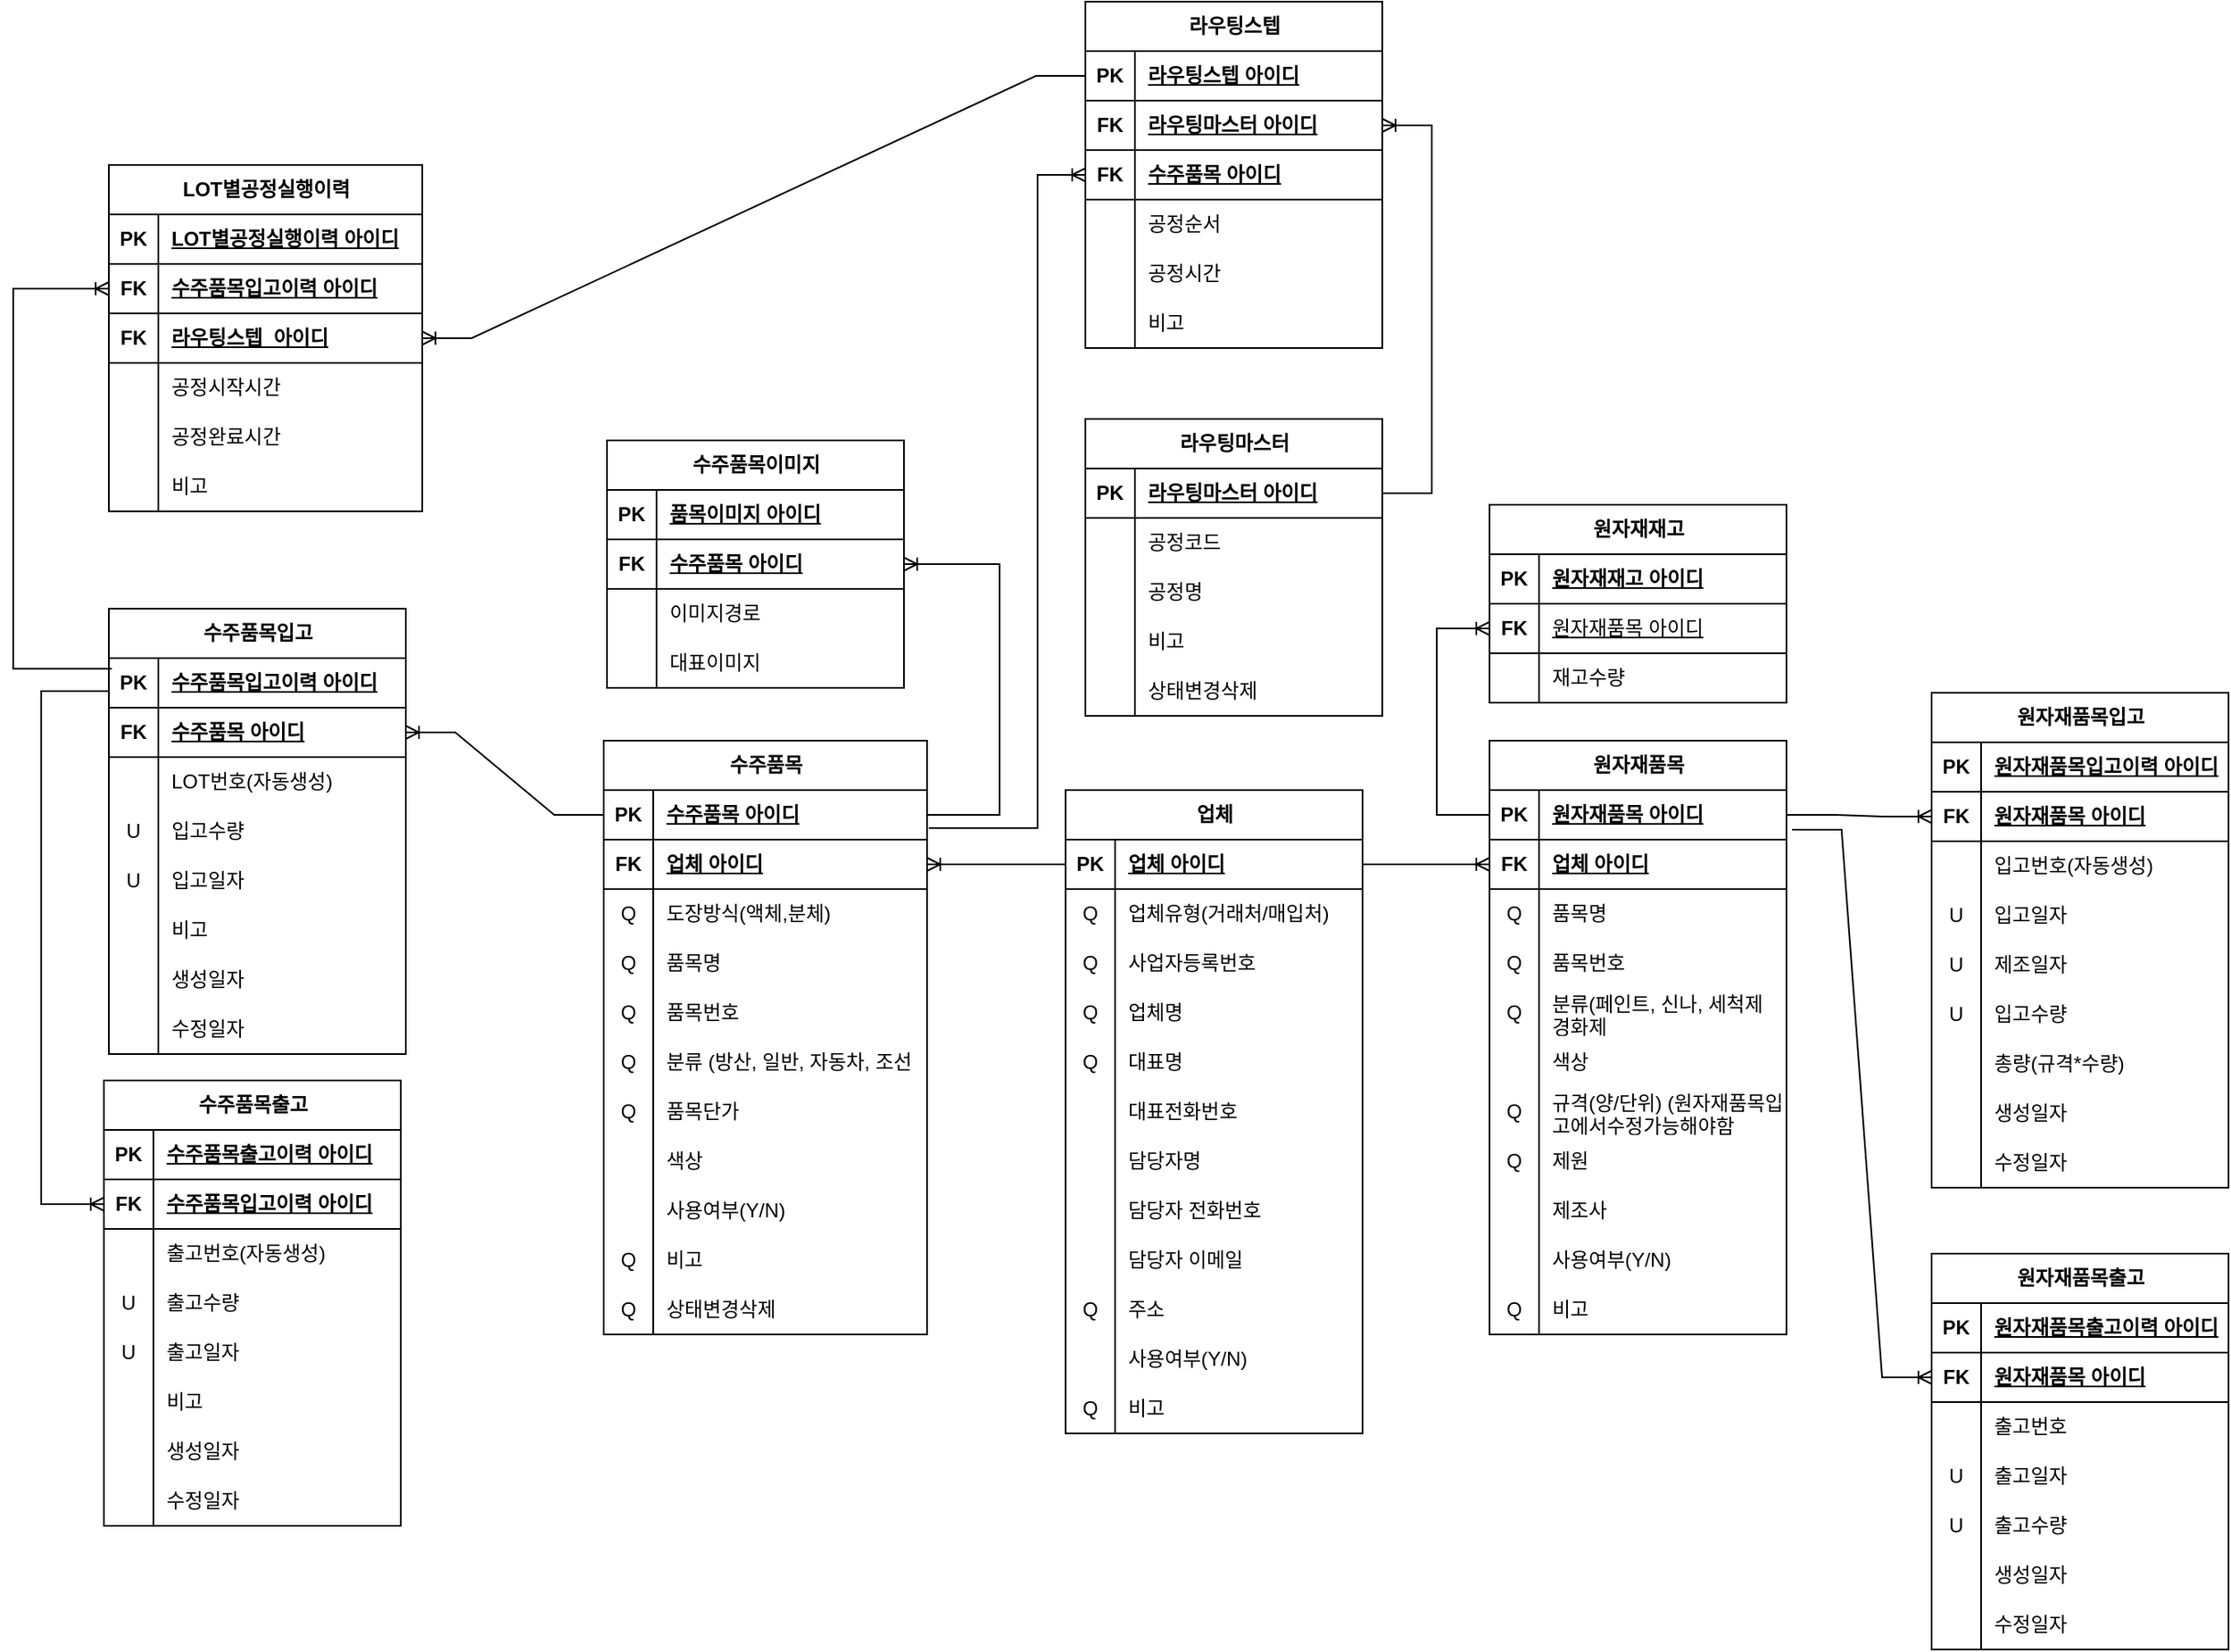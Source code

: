 <mxfile version="28.2.5" pages="2">
  <diagram name="페이지-1" id="yLhvcEm7uyJoyRRPzcvL">
    <mxGraphModel grid="0" page="1" gridSize="10" guides="1" tooltips="1" connect="1" arrows="1" fold="1" pageScale="1" pageWidth="827" pageHeight="1169" math="0" shadow="0">
      <root>
        <mxCell id="0" />
        <mxCell id="dfbIxiEPwd3jTkDKtfSH-2" value="제목 없는 레이어" style="" parent="0" />
        <mxCell id="dfbIxiEPwd3jTkDKtfSH-3" value="업체" style="shape=table;startSize=30;container=1;collapsible=1;childLayout=tableLayout;fixedRows=1;rowLines=0;fontStyle=1;align=center;resizeLast=1;html=1;" vertex="1" parent="dfbIxiEPwd3jTkDKtfSH-2">
          <mxGeometry x="390" y="180" width="180" height="390" as="geometry" />
        </mxCell>
        <mxCell id="dfbIxiEPwd3jTkDKtfSH-4" value="" style="shape=tableRow;horizontal=0;startSize=0;swimlaneHead=0;swimlaneBody=0;fillColor=none;collapsible=0;dropTarget=0;points=[[0,0.5],[1,0.5]];portConstraint=eastwest;top=0;left=0;right=0;bottom=1;" vertex="1" parent="dfbIxiEPwd3jTkDKtfSH-3">
          <mxGeometry y="30" width="180" height="30" as="geometry" />
        </mxCell>
        <mxCell id="dfbIxiEPwd3jTkDKtfSH-5" value="PK" style="shape=partialRectangle;connectable=0;fillColor=none;top=0;left=0;bottom=0;right=0;fontStyle=1;overflow=hidden;whiteSpace=wrap;html=1;" vertex="1" parent="dfbIxiEPwd3jTkDKtfSH-4">
          <mxGeometry width="30" height="30" as="geometry">
            <mxRectangle width="30" height="30" as="alternateBounds" />
          </mxGeometry>
        </mxCell>
        <mxCell id="dfbIxiEPwd3jTkDKtfSH-6" value="업체 아이디" style="shape=partialRectangle;connectable=0;fillColor=none;top=0;left=0;bottom=0;right=0;align=left;spacingLeft=6;fontStyle=5;overflow=hidden;whiteSpace=wrap;html=1;" vertex="1" parent="dfbIxiEPwd3jTkDKtfSH-4">
          <mxGeometry x="30" width="150" height="30" as="geometry">
            <mxRectangle width="150" height="30" as="alternateBounds" />
          </mxGeometry>
        </mxCell>
        <mxCell id="dfbIxiEPwd3jTkDKtfSH-7" value="" style="shape=tableRow;horizontal=0;startSize=0;swimlaneHead=0;swimlaneBody=0;fillColor=none;collapsible=0;dropTarget=0;points=[[0,0.5],[1,0.5]];portConstraint=eastwest;top=0;left=0;right=0;bottom=0;" vertex="1" parent="dfbIxiEPwd3jTkDKtfSH-3">
          <mxGeometry y="60" width="180" height="30" as="geometry" />
        </mxCell>
        <mxCell id="dfbIxiEPwd3jTkDKtfSH-8" value="Q" style="shape=partialRectangle;connectable=0;fillColor=none;top=0;left=0;bottom=0;right=0;editable=1;overflow=hidden;whiteSpace=wrap;html=1;" vertex="1" parent="dfbIxiEPwd3jTkDKtfSH-7">
          <mxGeometry width="30" height="30" as="geometry">
            <mxRectangle width="30" height="30" as="alternateBounds" />
          </mxGeometry>
        </mxCell>
        <mxCell id="dfbIxiEPwd3jTkDKtfSH-9" value="업체유형(거래처/매입처)" style="shape=partialRectangle;connectable=0;fillColor=none;top=0;left=0;bottom=0;right=0;align=left;spacingLeft=6;overflow=hidden;whiteSpace=wrap;html=1;" vertex="1" parent="dfbIxiEPwd3jTkDKtfSH-7">
          <mxGeometry x="30" width="150" height="30" as="geometry">
            <mxRectangle width="150" height="30" as="alternateBounds" />
          </mxGeometry>
        </mxCell>
        <mxCell id="dfbIxiEPwd3jTkDKtfSH-10" value="" style="shape=tableRow;horizontal=0;startSize=0;swimlaneHead=0;swimlaneBody=0;fillColor=none;collapsible=0;dropTarget=0;points=[[0,0.5],[1,0.5]];portConstraint=eastwest;top=0;left=0;right=0;bottom=0;" vertex="1" parent="dfbIxiEPwd3jTkDKtfSH-3">
          <mxGeometry y="90" width="180" height="30" as="geometry" />
        </mxCell>
        <mxCell id="dfbIxiEPwd3jTkDKtfSH-11" value="Q" style="shape=partialRectangle;connectable=0;fillColor=none;top=0;left=0;bottom=0;right=0;editable=1;overflow=hidden;whiteSpace=wrap;html=1;" vertex="1" parent="dfbIxiEPwd3jTkDKtfSH-10">
          <mxGeometry width="30" height="30" as="geometry">
            <mxRectangle width="30" height="30" as="alternateBounds" />
          </mxGeometry>
        </mxCell>
        <mxCell id="dfbIxiEPwd3jTkDKtfSH-12" value="사업자등록번호" style="shape=partialRectangle;connectable=0;fillColor=none;top=0;left=0;bottom=0;right=0;align=left;spacingLeft=6;overflow=hidden;whiteSpace=wrap;html=1;" vertex="1" parent="dfbIxiEPwd3jTkDKtfSH-10">
          <mxGeometry x="30" width="150" height="30" as="geometry">
            <mxRectangle width="150" height="30" as="alternateBounds" />
          </mxGeometry>
        </mxCell>
        <mxCell id="dfbIxiEPwd3jTkDKtfSH-13" value="" style="shape=tableRow;horizontal=0;startSize=0;swimlaneHead=0;swimlaneBody=0;fillColor=none;collapsible=0;dropTarget=0;points=[[0,0.5],[1,0.5]];portConstraint=eastwest;top=0;left=0;right=0;bottom=0;" vertex="1" parent="dfbIxiEPwd3jTkDKtfSH-3">
          <mxGeometry y="120" width="180" height="30" as="geometry" />
        </mxCell>
        <mxCell id="dfbIxiEPwd3jTkDKtfSH-14" value="Q" style="shape=partialRectangle;connectable=0;fillColor=none;top=0;left=0;bottom=0;right=0;editable=1;overflow=hidden;whiteSpace=wrap;html=1;" vertex="1" parent="dfbIxiEPwd3jTkDKtfSH-13">
          <mxGeometry width="30" height="30" as="geometry">
            <mxRectangle width="30" height="30" as="alternateBounds" />
          </mxGeometry>
        </mxCell>
        <mxCell id="dfbIxiEPwd3jTkDKtfSH-15" value="업체명" style="shape=partialRectangle;connectable=0;fillColor=none;top=0;left=0;bottom=0;right=0;align=left;spacingLeft=6;overflow=hidden;whiteSpace=wrap;html=1;" vertex="1" parent="dfbIxiEPwd3jTkDKtfSH-13">
          <mxGeometry x="30" width="150" height="30" as="geometry">
            <mxRectangle width="150" height="30" as="alternateBounds" />
          </mxGeometry>
        </mxCell>
        <mxCell id="dfbIxiEPwd3jTkDKtfSH-16" value="" style="shape=tableRow;horizontal=0;startSize=0;swimlaneHead=0;swimlaneBody=0;fillColor=none;collapsible=0;dropTarget=0;points=[[0,0.5],[1,0.5]];portConstraint=eastwest;top=0;left=0;right=0;bottom=0;" vertex="1" parent="dfbIxiEPwd3jTkDKtfSH-3">
          <mxGeometry y="150" width="180" height="30" as="geometry" />
        </mxCell>
        <mxCell id="dfbIxiEPwd3jTkDKtfSH-17" value="Q" style="shape=partialRectangle;connectable=0;fillColor=none;top=0;left=0;bottom=0;right=0;editable=1;overflow=hidden;whiteSpace=wrap;html=1;" vertex="1" parent="dfbIxiEPwd3jTkDKtfSH-16">
          <mxGeometry width="30" height="30" as="geometry">
            <mxRectangle width="30" height="30" as="alternateBounds" />
          </mxGeometry>
        </mxCell>
        <mxCell id="dfbIxiEPwd3jTkDKtfSH-18" value="대표명" style="shape=partialRectangle;connectable=0;fillColor=none;top=0;left=0;bottom=0;right=0;align=left;spacingLeft=6;overflow=hidden;whiteSpace=wrap;html=1;" vertex="1" parent="dfbIxiEPwd3jTkDKtfSH-16">
          <mxGeometry x="30" width="150" height="30" as="geometry">
            <mxRectangle width="150" height="30" as="alternateBounds" />
          </mxGeometry>
        </mxCell>
        <mxCell id="dfbIxiEPwd3jTkDKtfSH-19" value="" style="shape=tableRow;horizontal=0;startSize=0;swimlaneHead=0;swimlaneBody=0;fillColor=none;collapsible=0;dropTarget=0;points=[[0,0.5],[1,0.5]];portConstraint=eastwest;top=0;left=0;right=0;bottom=0;" vertex="1" parent="dfbIxiEPwd3jTkDKtfSH-3">
          <mxGeometry y="180" width="180" height="30" as="geometry" />
        </mxCell>
        <mxCell id="dfbIxiEPwd3jTkDKtfSH-20" value="" style="shape=partialRectangle;connectable=0;fillColor=none;top=0;left=0;bottom=0;right=0;editable=1;overflow=hidden;whiteSpace=wrap;html=1;" vertex="1" parent="dfbIxiEPwd3jTkDKtfSH-19">
          <mxGeometry width="30" height="30" as="geometry">
            <mxRectangle width="30" height="30" as="alternateBounds" />
          </mxGeometry>
        </mxCell>
        <mxCell id="dfbIxiEPwd3jTkDKtfSH-21" value="대표전화번호" style="shape=partialRectangle;connectable=0;fillColor=none;top=0;left=0;bottom=0;right=0;align=left;spacingLeft=6;overflow=hidden;whiteSpace=wrap;html=1;" vertex="1" parent="dfbIxiEPwd3jTkDKtfSH-19">
          <mxGeometry x="30" width="150" height="30" as="geometry">
            <mxRectangle width="150" height="30" as="alternateBounds" />
          </mxGeometry>
        </mxCell>
        <mxCell id="dfbIxiEPwd3jTkDKtfSH-22" value="" style="shape=tableRow;horizontal=0;startSize=0;swimlaneHead=0;swimlaneBody=0;fillColor=none;collapsible=0;dropTarget=0;points=[[0,0.5],[1,0.5]];portConstraint=eastwest;top=0;left=0;right=0;bottom=0;" vertex="1" parent="dfbIxiEPwd3jTkDKtfSH-3">
          <mxGeometry y="210" width="180" height="30" as="geometry" />
        </mxCell>
        <mxCell id="dfbIxiEPwd3jTkDKtfSH-23" value="" style="shape=partialRectangle;connectable=0;fillColor=none;top=0;left=0;bottom=0;right=0;editable=1;overflow=hidden;whiteSpace=wrap;html=1;" vertex="1" parent="dfbIxiEPwd3jTkDKtfSH-22">
          <mxGeometry width="30" height="30" as="geometry">
            <mxRectangle width="30" height="30" as="alternateBounds" />
          </mxGeometry>
        </mxCell>
        <mxCell id="dfbIxiEPwd3jTkDKtfSH-24" value="담당자명" style="shape=partialRectangle;connectable=0;fillColor=none;top=0;left=0;bottom=0;right=0;align=left;spacingLeft=6;overflow=hidden;whiteSpace=wrap;html=1;" vertex="1" parent="dfbIxiEPwd3jTkDKtfSH-22">
          <mxGeometry x="30" width="150" height="30" as="geometry">
            <mxRectangle width="150" height="30" as="alternateBounds" />
          </mxGeometry>
        </mxCell>
        <mxCell id="dfbIxiEPwd3jTkDKtfSH-25" value="" style="shape=tableRow;horizontal=0;startSize=0;swimlaneHead=0;swimlaneBody=0;fillColor=none;collapsible=0;dropTarget=0;points=[[0,0.5],[1,0.5]];portConstraint=eastwest;top=0;left=0;right=0;bottom=0;" vertex="1" parent="dfbIxiEPwd3jTkDKtfSH-3">
          <mxGeometry y="240" width="180" height="30" as="geometry" />
        </mxCell>
        <mxCell id="dfbIxiEPwd3jTkDKtfSH-26" value="" style="shape=partialRectangle;connectable=0;fillColor=none;top=0;left=0;bottom=0;right=0;editable=1;overflow=hidden;whiteSpace=wrap;html=1;" vertex="1" parent="dfbIxiEPwd3jTkDKtfSH-25">
          <mxGeometry width="30" height="30" as="geometry">
            <mxRectangle width="30" height="30" as="alternateBounds" />
          </mxGeometry>
        </mxCell>
        <mxCell id="dfbIxiEPwd3jTkDKtfSH-27" value="담당자 전화번호" style="shape=partialRectangle;connectable=0;fillColor=none;top=0;left=0;bottom=0;right=0;align=left;spacingLeft=6;overflow=hidden;whiteSpace=wrap;html=1;" vertex="1" parent="dfbIxiEPwd3jTkDKtfSH-25">
          <mxGeometry x="30" width="150" height="30" as="geometry">
            <mxRectangle width="150" height="30" as="alternateBounds" />
          </mxGeometry>
        </mxCell>
        <mxCell id="dfbIxiEPwd3jTkDKtfSH-28" value="" style="shape=tableRow;horizontal=0;startSize=0;swimlaneHead=0;swimlaneBody=0;fillColor=none;collapsible=0;dropTarget=0;points=[[0,0.5],[1,0.5]];portConstraint=eastwest;top=0;left=0;right=0;bottom=0;" vertex="1" parent="dfbIxiEPwd3jTkDKtfSH-3">
          <mxGeometry y="270" width="180" height="30" as="geometry" />
        </mxCell>
        <mxCell id="dfbIxiEPwd3jTkDKtfSH-29" value="" style="shape=partialRectangle;connectable=0;fillColor=none;top=0;left=0;bottom=0;right=0;editable=1;overflow=hidden;whiteSpace=wrap;html=1;" vertex="1" parent="dfbIxiEPwd3jTkDKtfSH-28">
          <mxGeometry width="30" height="30" as="geometry">
            <mxRectangle width="30" height="30" as="alternateBounds" />
          </mxGeometry>
        </mxCell>
        <mxCell id="dfbIxiEPwd3jTkDKtfSH-30" value="담당자 이메일" style="shape=partialRectangle;connectable=0;fillColor=none;top=0;left=0;bottom=0;right=0;align=left;spacingLeft=6;overflow=hidden;whiteSpace=wrap;html=1;" vertex="1" parent="dfbIxiEPwd3jTkDKtfSH-28">
          <mxGeometry x="30" width="150" height="30" as="geometry">
            <mxRectangle width="150" height="30" as="alternateBounds" />
          </mxGeometry>
        </mxCell>
        <mxCell id="dfbIxiEPwd3jTkDKtfSH-31" value="" style="shape=tableRow;horizontal=0;startSize=0;swimlaneHead=0;swimlaneBody=0;fillColor=none;collapsible=0;dropTarget=0;points=[[0,0.5],[1,0.5]];portConstraint=eastwest;top=0;left=0;right=0;bottom=0;" vertex="1" parent="dfbIxiEPwd3jTkDKtfSH-3">
          <mxGeometry y="300" width="180" height="30" as="geometry" />
        </mxCell>
        <mxCell id="dfbIxiEPwd3jTkDKtfSH-32" value="Q" style="shape=partialRectangle;connectable=0;fillColor=none;top=0;left=0;bottom=0;right=0;editable=1;overflow=hidden;whiteSpace=wrap;html=1;" vertex="1" parent="dfbIxiEPwd3jTkDKtfSH-31">
          <mxGeometry width="30" height="30" as="geometry">
            <mxRectangle width="30" height="30" as="alternateBounds" />
          </mxGeometry>
        </mxCell>
        <mxCell id="dfbIxiEPwd3jTkDKtfSH-33" value="주소" style="shape=partialRectangle;connectable=0;fillColor=none;top=0;left=0;bottom=0;right=0;align=left;spacingLeft=6;overflow=hidden;whiteSpace=wrap;html=1;" vertex="1" parent="dfbIxiEPwd3jTkDKtfSH-31">
          <mxGeometry x="30" width="150" height="30" as="geometry">
            <mxRectangle width="150" height="30" as="alternateBounds" />
          </mxGeometry>
        </mxCell>
        <mxCell id="dfbIxiEPwd3jTkDKtfSH-34" value="" style="shape=tableRow;horizontal=0;startSize=0;swimlaneHead=0;swimlaneBody=0;fillColor=none;collapsible=0;dropTarget=0;points=[[0,0.5],[1,0.5]];portConstraint=eastwest;top=0;left=0;right=0;bottom=0;" vertex="1" parent="dfbIxiEPwd3jTkDKtfSH-3">
          <mxGeometry y="330" width="180" height="30" as="geometry" />
        </mxCell>
        <mxCell id="dfbIxiEPwd3jTkDKtfSH-35" value="" style="shape=partialRectangle;connectable=0;fillColor=none;top=0;left=0;bottom=0;right=0;editable=1;overflow=hidden;whiteSpace=wrap;html=1;" vertex="1" parent="dfbIxiEPwd3jTkDKtfSH-34">
          <mxGeometry width="30" height="30" as="geometry">
            <mxRectangle width="30" height="30" as="alternateBounds" />
          </mxGeometry>
        </mxCell>
        <mxCell id="dfbIxiEPwd3jTkDKtfSH-36" value="사용여부(Y/N)" style="shape=partialRectangle;connectable=0;fillColor=none;top=0;left=0;bottom=0;right=0;align=left;spacingLeft=6;overflow=hidden;whiteSpace=wrap;html=1;" vertex="1" parent="dfbIxiEPwd3jTkDKtfSH-34">
          <mxGeometry x="30" width="150" height="30" as="geometry">
            <mxRectangle width="150" height="30" as="alternateBounds" />
          </mxGeometry>
        </mxCell>
        <mxCell id="dfbIxiEPwd3jTkDKtfSH-37" value="" style="shape=tableRow;horizontal=0;startSize=0;swimlaneHead=0;swimlaneBody=0;fillColor=none;collapsible=0;dropTarget=0;points=[[0,0.5],[1,0.5]];portConstraint=eastwest;top=0;left=0;right=0;bottom=0;" vertex="1" parent="dfbIxiEPwd3jTkDKtfSH-3">
          <mxGeometry y="360" width="180" height="30" as="geometry" />
        </mxCell>
        <mxCell id="dfbIxiEPwd3jTkDKtfSH-38" value="Q" style="shape=partialRectangle;connectable=0;fillColor=none;top=0;left=0;bottom=0;right=0;editable=1;overflow=hidden;whiteSpace=wrap;html=1;" vertex="1" parent="dfbIxiEPwd3jTkDKtfSH-37">
          <mxGeometry width="30" height="30" as="geometry">
            <mxRectangle width="30" height="30" as="alternateBounds" />
          </mxGeometry>
        </mxCell>
        <mxCell id="dfbIxiEPwd3jTkDKtfSH-39" value="비고" style="shape=partialRectangle;connectable=0;fillColor=none;top=0;left=0;bottom=0;right=0;align=left;spacingLeft=6;overflow=hidden;whiteSpace=wrap;html=1;" vertex="1" parent="dfbIxiEPwd3jTkDKtfSH-37">
          <mxGeometry x="30" width="150" height="30" as="geometry">
            <mxRectangle width="150" height="30" as="alternateBounds" />
          </mxGeometry>
        </mxCell>
        <mxCell id="dfbIxiEPwd3jTkDKtfSH-40" value="수주품목" style="shape=table;startSize=30;container=1;collapsible=1;childLayout=tableLayout;fixedRows=1;rowLines=0;fontStyle=1;align=center;resizeLast=1;html=1;" vertex="1" parent="dfbIxiEPwd3jTkDKtfSH-2">
          <mxGeometry x="110" y="150" width="196" height="360" as="geometry" />
        </mxCell>
        <mxCell id="dfbIxiEPwd3jTkDKtfSH-41" value="" style="shape=tableRow;horizontal=0;startSize=0;swimlaneHead=0;swimlaneBody=0;fillColor=none;collapsible=0;dropTarget=0;points=[[0,0.5],[1,0.5]];portConstraint=eastwest;top=0;left=0;right=0;bottom=1;" vertex="1" parent="dfbIxiEPwd3jTkDKtfSH-40">
          <mxGeometry y="30" width="196" height="30" as="geometry" />
        </mxCell>
        <mxCell id="dfbIxiEPwd3jTkDKtfSH-42" value="PK" style="shape=partialRectangle;connectable=0;fillColor=none;top=0;left=0;bottom=0;right=0;fontStyle=1;overflow=hidden;whiteSpace=wrap;html=1;" vertex="1" parent="dfbIxiEPwd3jTkDKtfSH-41">
          <mxGeometry width="30" height="30" as="geometry">
            <mxRectangle width="30" height="30" as="alternateBounds" />
          </mxGeometry>
        </mxCell>
        <mxCell id="dfbIxiEPwd3jTkDKtfSH-43" value="수주품목 아이디" style="shape=partialRectangle;connectable=0;fillColor=none;top=0;left=0;bottom=0;right=0;align=left;spacingLeft=6;fontStyle=5;overflow=hidden;whiteSpace=wrap;html=1;" vertex="1" parent="dfbIxiEPwd3jTkDKtfSH-41">
          <mxGeometry x="30" width="166" height="30" as="geometry">
            <mxRectangle width="166" height="30" as="alternateBounds" />
          </mxGeometry>
        </mxCell>
        <mxCell id="dfbIxiEPwd3jTkDKtfSH-44" value="" style="shape=tableRow;horizontal=0;startSize=0;swimlaneHead=0;swimlaneBody=0;fillColor=none;collapsible=0;dropTarget=0;points=[[0,0.5],[1,0.5]];portConstraint=eastwest;top=0;left=0;right=0;bottom=1;" vertex="1" parent="dfbIxiEPwd3jTkDKtfSH-40">
          <mxGeometry y="60" width="196" height="30" as="geometry" />
        </mxCell>
        <mxCell id="dfbIxiEPwd3jTkDKtfSH-45" value="FK" style="shape=partialRectangle;connectable=0;fillColor=none;top=0;left=0;bottom=0;right=0;fontStyle=1;overflow=hidden;whiteSpace=wrap;html=1;" vertex="1" parent="dfbIxiEPwd3jTkDKtfSH-44">
          <mxGeometry width="30" height="30" as="geometry">
            <mxRectangle width="30" height="30" as="alternateBounds" />
          </mxGeometry>
        </mxCell>
        <mxCell id="dfbIxiEPwd3jTkDKtfSH-46" value="업체 아이디" style="shape=partialRectangle;connectable=0;fillColor=none;top=0;left=0;bottom=0;right=0;align=left;spacingLeft=6;fontStyle=5;overflow=hidden;whiteSpace=wrap;html=1;" vertex="1" parent="dfbIxiEPwd3jTkDKtfSH-44">
          <mxGeometry x="30" width="166" height="30" as="geometry">
            <mxRectangle width="166" height="30" as="alternateBounds" />
          </mxGeometry>
        </mxCell>
        <mxCell id="dfbIxiEPwd3jTkDKtfSH-50" value="" style="shape=tableRow;horizontal=0;startSize=0;swimlaneHead=0;swimlaneBody=0;fillColor=none;collapsible=0;dropTarget=0;points=[[0,0.5],[1,0.5]];portConstraint=eastwest;top=0;left=0;right=0;bottom=0;" vertex="1" parent="dfbIxiEPwd3jTkDKtfSH-40">
          <mxGeometry y="90" width="196" height="30" as="geometry" />
        </mxCell>
        <mxCell id="dfbIxiEPwd3jTkDKtfSH-51" value="Q" style="shape=partialRectangle;connectable=0;fillColor=none;top=0;left=0;bottom=0;right=0;editable=1;overflow=hidden;whiteSpace=wrap;html=1;" vertex="1" parent="dfbIxiEPwd3jTkDKtfSH-50">
          <mxGeometry width="30" height="30" as="geometry">
            <mxRectangle width="30" height="30" as="alternateBounds" />
          </mxGeometry>
        </mxCell>
        <mxCell id="dfbIxiEPwd3jTkDKtfSH-52" value="도장방식(액체,분체)" style="shape=partialRectangle;connectable=0;fillColor=none;top=0;left=0;bottom=0;right=0;align=left;spacingLeft=6;overflow=hidden;whiteSpace=wrap;html=1;" vertex="1" parent="dfbIxiEPwd3jTkDKtfSH-50">
          <mxGeometry x="30" width="166" height="30" as="geometry">
            <mxRectangle width="166" height="30" as="alternateBounds" />
          </mxGeometry>
        </mxCell>
        <mxCell id="w6VO45a3DZ5p00_okXB7-0" value="" style="shape=tableRow;horizontal=0;startSize=0;swimlaneHead=0;swimlaneBody=0;fillColor=none;collapsible=0;dropTarget=0;points=[[0,0.5],[1,0.5]];portConstraint=eastwest;top=0;left=0;right=0;bottom=0;" vertex="1" parent="dfbIxiEPwd3jTkDKtfSH-40">
          <mxGeometry y="120" width="196" height="30" as="geometry" />
        </mxCell>
        <mxCell id="w6VO45a3DZ5p00_okXB7-1" value="Q" style="shape=partialRectangle;connectable=0;fillColor=none;top=0;left=0;bottom=0;right=0;editable=1;overflow=hidden;whiteSpace=wrap;html=1;" vertex="1" parent="w6VO45a3DZ5p00_okXB7-0">
          <mxGeometry width="30" height="30" as="geometry">
            <mxRectangle width="30" height="30" as="alternateBounds" />
          </mxGeometry>
        </mxCell>
        <mxCell id="w6VO45a3DZ5p00_okXB7-2" value="품목명" style="shape=partialRectangle;connectable=0;fillColor=none;top=0;left=0;bottom=0;right=0;align=left;spacingLeft=6;overflow=hidden;whiteSpace=wrap;html=1;" vertex="1" parent="w6VO45a3DZ5p00_okXB7-0">
          <mxGeometry x="30" width="166" height="30" as="geometry">
            <mxRectangle width="166" height="30" as="alternateBounds" />
          </mxGeometry>
        </mxCell>
        <mxCell id="dfbIxiEPwd3jTkDKtfSH-53" value="" style="shape=tableRow;horizontal=0;startSize=0;swimlaneHead=0;swimlaneBody=0;fillColor=none;collapsible=0;dropTarget=0;points=[[0,0.5],[1,0.5]];portConstraint=eastwest;top=0;left=0;right=0;bottom=0;" vertex="1" parent="dfbIxiEPwd3jTkDKtfSH-40">
          <mxGeometry y="150" width="196" height="30" as="geometry" />
        </mxCell>
        <mxCell id="dfbIxiEPwd3jTkDKtfSH-54" value="Q" style="shape=partialRectangle;connectable=0;fillColor=none;top=0;left=0;bottom=0;right=0;editable=1;overflow=hidden;whiteSpace=wrap;html=1;" vertex="1" parent="dfbIxiEPwd3jTkDKtfSH-53">
          <mxGeometry width="30" height="30" as="geometry">
            <mxRectangle width="30" height="30" as="alternateBounds" />
          </mxGeometry>
        </mxCell>
        <mxCell id="dfbIxiEPwd3jTkDKtfSH-55" value="품목번호" style="shape=partialRectangle;connectable=0;fillColor=none;top=0;left=0;bottom=0;right=0;align=left;spacingLeft=6;overflow=hidden;whiteSpace=wrap;html=1;" vertex="1" parent="dfbIxiEPwd3jTkDKtfSH-53">
          <mxGeometry x="30" width="166" height="30" as="geometry">
            <mxRectangle width="166" height="30" as="alternateBounds" />
          </mxGeometry>
        </mxCell>
        <mxCell id="dfbIxiEPwd3jTkDKtfSH-56" value="" style="shape=tableRow;horizontal=0;startSize=0;swimlaneHead=0;swimlaneBody=0;fillColor=none;collapsible=0;dropTarget=0;points=[[0,0.5],[1,0.5]];portConstraint=eastwest;top=0;left=0;right=0;bottom=0;" vertex="1" parent="dfbIxiEPwd3jTkDKtfSH-40">
          <mxGeometry y="180" width="196" height="30" as="geometry" />
        </mxCell>
        <mxCell id="dfbIxiEPwd3jTkDKtfSH-57" value="Q" style="shape=partialRectangle;connectable=0;fillColor=none;top=0;left=0;bottom=0;right=0;editable=1;overflow=hidden;whiteSpace=wrap;html=1;" vertex="1" parent="dfbIxiEPwd3jTkDKtfSH-56">
          <mxGeometry width="30" height="30" as="geometry">
            <mxRectangle width="30" height="30" as="alternateBounds" />
          </mxGeometry>
        </mxCell>
        <mxCell id="dfbIxiEPwd3jTkDKtfSH-58" value="분류 (방산, 일반, 자동차, 조선" style="shape=partialRectangle;connectable=0;fillColor=none;top=0;left=0;bottom=0;right=0;align=left;spacingLeft=6;overflow=hidden;whiteSpace=wrap;html=1;" vertex="1" parent="dfbIxiEPwd3jTkDKtfSH-56">
          <mxGeometry x="30" width="166" height="30" as="geometry">
            <mxRectangle width="166" height="30" as="alternateBounds" />
          </mxGeometry>
        </mxCell>
        <mxCell id="dfbIxiEPwd3jTkDKtfSH-59" value="" style="shape=tableRow;horizontal=0;startSize=0;swimlaneHead=0;swimlaneBody=0;fillColor=none;collapsible=0;dropTarget=0;points=[[0,0.5],[1,0.5]];portConstraint=eastwest;top=0;left=0;right=0;bottom=0;" vertex="1" parent="dfbIxiEPwd3jTkDKtfSH-40">
          <mxGeometry y="210" width="196" height="30" as="geometry" />
        </mxCell>
        <mxCell id="dfbIxiEPwd3jTkDKtfSH-60" value="Q" style="shape=partialRectangle;connectable=0;fillColor=none;top=0;left=0;bottom=0;right=0;editable=1;overflow=hidden;whiteSpace=wrap;html=1;" vertex="1" parent="dfbIxiEPwd3jTkDKtfSH-59">
          <mxGeometry width="30" height="30" as="geometry">
            <mxRectangle width="30" height="30" as="alternateBounds" />
          </mxGeometry>
        </mxCell>
        <mxCell id="dfbIxiEPwd3jTkDKtfSH-61" value="품목단가" style="shape=partialRectangle;connectable=0;fillColor=none;top=0;left=0;bottom=0;right=0;align=left;spacingLeft=6;overflow=hidden;whiteSpace=wrap;html=1;" vertex="1" parent="dfbIxiEPwd3jTkDKtfSH-59">
          <mxGeometry x="30" width="166" height="30" as="geometry">
            <mxRectangle width="166" height="30" as="alternateBounds" />
          </mxGeometry>
        </mxCell>
        <mxCell id="dfbIxiEPwd3jTkDKtfSH-62" value="" style="shape=tableRow;horizontal=0;startSize=0;swimlaneHead=0;swimlaneBody=0;fillColor=none;collapsible=0;dropTarget=0;points=[[0,0.5],[1,0.5]];portConstraint=eastwest;top=0;left=0;right=0;bottom=0;" vertex="1" parent="dfbIxiEPwd3jTkDKtfSH-40">
          <mxGeometry y="240" width="196" height="30" as="geometry" />
        </mxCell>
        <mxCell id="dfbIxiEPwd3jTkDKtfSH-63" value="" style="shape=partialRectangle;connectable=0;fillColor=none;top=0;left=0;bottom=0;right=0;editable=1;overflow=hidden;whiteSpace=wrap;html=1;" vertex="1" parent="dfbIxiEPwd3jTkDKtfSH-62">
          <mxGeometry width="30" height="30" as="geometry">
            <mxRectangle width="30" height="30" as="alternateBounds" />
          </mxGeometry>
        </mxCell>
        <mxCell id="dfbIxiEPwd3jTkDKtfSH-64" value="색상" style="shape=partialRectangle;connectable=0;fillColor=none;top=0;left=0;bottom=0;right=0;align=left;spacingLeft=6;overflow=hidden;whiteSpace=wrap;html=1;" vertex="1" parent="dfbIxiEPwd3jTkDKtfSH-62">
          <mxGeometry x="30" width="166" height="30" as="geometry">
            <mxRectangle width="166" height="30" as="alternateBounds" />
          </mxGeometry>
        </mxCell>
        <mxCell id="dfbIxiEPwd3jTkDKtfSH-68" value="" style="shape=tableRow;horizontal=0;startSize=0;swimlaneHead=0;swimlaneBody=0;fillColor=none;collapsible=0;dropTarget=0;points=[[0,0.5],[1,0.5]];portConstraint=eastwest;top=0;left=0;right=0;bottom=0;" vertex="1" parent="dfbIxiEPwd3jTkDKtfSH-40">
          <mxGeometry y="270" width="196" height="30" as="geometry" />
        </mxCell>
        <mxCell id="dfbIxiEPwd3jTkDKtfSH-69" value="" style="shape=partialRectangle;connectable=0;fillColor=none;top=0;left=0;bottom=0;right=0;editable=1;overflow=hidden;whiteSpace=wrap;html=1;" vertex="1" parent="dfbIxiEPwd3jTkDKtfSH-68">
          <mxGeometry width="30" height="30" as="geometry">
            <mxRectangle width="30" height="30" as="alternateBounds" />
          </mxGeometry>
        </mxCell>
        <mxCell id="dfbIxiEPwd3jTkDKtfSH-70" value="사용여부(Y/N)" style="shape=partialRectangle;connectable=0;fillColor=none;top=0;left=0;bottom=0;right=0;align=left;spacingLeft=6;overflow=hidden;whiteSpace=wrap;html=1;" vertex="1" parent="dfbIxiEPwd3jTkDKtfSH-68">
          <mxGeometry x="30" width="166" height="30" as="geometry">
            <mxRectangle width="166" height="30" as="alternateBounds" />
          </mxGeometry>
        </mxCell>
        <mxCell id="dfbIxiEPwd3jTkDKtfSH-71" value="" style="shape=tableRow;horizontal=0;startSize=0;swimlaneHead=0;swimlaneBody=0;fillColor=none;collapsible=0;dropTarget=0;points=[[0,0.5],[1,0.5]];portConstraint=eastwest;top=0;left=0;right=0;bottom=0;" vertex="1" parent="dfbIxiEPwd3jTkDKtfSH-40">
          <mxGeometry y="300" width="196" height="30" as="geometry" />
        </mxCell>
        <mxCell id="dfbIxiEPwd3jTkDKtfSH-72" value="Q" style="shape=partialRectangle;connectable=0;fillColor=none;top=0;left=0;bottom=0;right=0;editable=1;overflow=hidden;whiteSpace=wrap;html=1;" vertex="1" parent="dfbIxiEPwd3jTkDKtfSH-71">
          <mxGeometry width="30" height="30" as="geometry">
            <mxRectangle width="30" height="30" as="alternateBounds" />
          </mxGeometry>
        </mxCell>
        <mxCell id="dfbIxiEPwd3jTkDKtfSH-73" value="비고" style="shape=partialRectangle;connectable=0;fillColor=none;top=0;left=0;bottom=0;right=0;align=left;spacingLeft=6;overflow=hidden;whiteSpace=wrap;html=1;" vertex="1" parent="dfbIxiEPwd3jTkDKtfSH-71">
          <mxGeometry x="30" width="166" height="30" as="geometry">
            <mxRectangle width="166" height="30" as="alternateBounds" />
          </mxGeometry>
        </mxCell>
        <mxCell id="w6VO45a3DZ5p00_okXB7-3" value="" style="shape=tableRow;horizontal=0;startSize=0;swimlaneHead=0;swimlaneBody=0;fillColor=none;collapsible=0;dropTarget=0;points=[[0,0.5],[1,0.5]];portConstraint=eastwest;top=0;left=0;right=0;bottom=0;" vertex="1" parent="dfbIxiEPwd3jTkDKtfSH-40">
          <mxGeometry y="330" width="196" height="30" as="geometry" />
        </mxCell>
        <mxCell id="w6VO45a3DZ5p00_okXB7-4" value="Q" style="shape=partialRectangle;connectable=0;fillColor=none;top=0;left=0;bottom=0;right=0;editable=1;overflow=hidden;whiteSpace=wrap;html=1;" vertex="1" parent="w6VO45a3DZ5p00_okXB7-3">
          <mxGeometry width="30" height="30" as="geometry">
            <mxRectangle width="30" height="30" as="alternateBounds" />
          </mxGeometry>
        </mxCell>
        <mxCell id="w6VO45a3DZ5p00_okXB7-5" value="상태변경삭제" style="shape=partialRectangle;connectable=0;fillColor=none;top=0;left=0;bottom=0;right=0;align=left;spacingLeft=6;overflow=hidden;whiteSpace=wrap;html=1;" vertex="1" parent="w6VO45a3DZ5p00_okXB7-3">
          <mxGeometry x="30" width="166" height="30" as="geometry">
            <mxRectangle width="166" height="30" as="alternateBounds" />
          </mxGeometry>
        </mxCell>
        <mxCell id="dfbIxiEPwd3jTkDKtfSH-74" value="원자재품목" style="shape=table;startSize=30;container=1;collapsible=1;childLayout=tableLayout;fixedRows=1;rowLines=0;fontStyle=1;align=center;resizeLast=1;html=1;" vertex="1" parent="dfbIxiEPwd3jTkDKtfSH-2">
          <mxGeometry x="647" y="150" width="180" height="360" as="geometry" />
        </mxCell>
        <mxCell id="dfbIxiEPwd3jTkDKtfSH-75" value="" style="shape=tableRow;horizontal=0;startSize=0;swimlaneHead=0;swimlaneBody=0;fillColor=none;collapsible=0;dropTarget=0;points=[[0,0.5],[1,0.5]];portConstraint=eastwest;top=0;left=0;right=0;bottom=1;" vertex="1" parent="dfbIxiEPwd3jTkDKtfSH-74">
          <mxGeometry y="30" width="180" height="30" as="geometry" />
        </mxCell>
        <mxCell id="dfbIxiEPwd3jTkDKtfSH-76" value="PK" style="shape=partialRectangle;connectable=0;fillColor=none;top=0;left=0;bottom=0;right=0;fontStyle=1;overflow=hidden;whiteSpace=wrap;html=1;" vertex="1" parent="dfbIxiEPwd3jTkDKtfSH-75">
          <mxGeometry width="30" height="30" as="geometry">
            <mxRectangle width="30" height="30" as="alternateBounds" />
          </mxGeometry>
        </mxCell>
        <mxCell id="dfbIxiEPwd3jTkDKtfSH-77" value="원자재품목 아이디" style="shape=partialRectangle;connectable=0;fillColor=none;top=0;left=0;bottom=0;right=0;align=left;spacingLeft=6;fontStyle=5;overflow=hidden;whiteSpace=wrap;html=1;" vertex="1" parent="dfbIxiEPwd3jTkDKtfSH-75">
          <mxGeometry x="30" width="150" height="30" as="geometry">
            <mxRectangle width="150" height="30" as="alternateBounds" />
          </mxGeometry>
        </mxCell>
        <mxCell id="dfbIxiEPwd3jTkDKtfSH-78" value="" style="shape=tableRow;horizontal=0;startSize=0;swimlaneHead=0;swimlaneBody=0;fillColor=none;collapsible=0;dropTarget=0;points=[[0,0.5],[1,0.5]];portConstraint=eastwest;top=0;left=0;right=0;bottom=1;" vertex="1" parent="dfbIxiEPwd3jTkDKtfSH-74">
          <mxGeometry y="60" width="180" height="30" as="geometry" />
        </mxCell>
        <mxCell id="dfbIxiEPwd3jTkDKtfSH-79" value="FK" style="shape=partialRectangle;connectable=0;fillColor=none;top=0;left=0;bottom=0;right=0;fontStyle=1;overflow=hidden;whiteSpace=wrap;html=1;" vertex="1" parent="dfbIxiEPwd3jTkDKtfSH-78">
          <mxGeometry width="30" height="30" as="geometry">
            <mxRectangle width="30" height="30" as="alternateBounds" />
          </mxGeometry>
        </mxCell>
        <mxCell id="dfbIxiEPwd3jTkDKtfSH-80" value="업체 아이디" style="shape=partialRectangle;connectable=0;fillColor=none;top=0;left=0;bottom=0;right=0;align=left;spacingLeft=6;fontStyle=5;overflow=hidden;whiteSpace=wrap;html=1;" vertex="1" parent="dfbIxiEPwd3jTkDKtfSH-78">
          <mxGeometry x="30" width="150" height="30" as="geometry">
            <mxRectangle width="150" height="30" as="alternateBounds" />
          </mxGeometry>
        </mxCell>
        <mxCell id="dfbIxiEPwd3jTkDKtfSH-81" value="" style="shape=tableRow;horizontal=0;startSize=0;swimlaneHead=0;swimlaneBody=0;fillColor=none;collapsible=0;dropTarget=0;points=[[0,0.5],[1,0.5]];portConstraint=eastwest;top=0;left=0;right=0;bottom=0;" vertex="1" parent="dfbIxiEPwd3jTkDKtfSH-74">
          <mxGeometry y="90" width="180" height="30" as="geometry" />
        </mxCell>
        <mxCell id="dfbIxiEPwd3jTkDKtfSH-82" value="Q" style="shape=partialRectangle;connectable=0;fillColor=none;top=0;left=0;bottom=0;right=0;editable=1;overflow=hidden;whiteSpace=wrap;html=1;" vertex="1" parent="dfbIxiEPwd3jTkDKtfSH-81">
          <mxGeometry width="30" height="30" as="geometry">
            <mxRectangle width="30" height="30" as="alternateBounds" />
          </mxGeometry>
        </mxCell>
        <mxCell id="dfbIxiEPwd3jTkDKtfSH-83" value="품목명" style="shape=partialRectangle;connectable=0;fillColor=none;top=0;left=0;bottom=0;right=0;align=left;spacingLeft=6;overflow=hidden;whiteSpace=wrap;html=1;" vertex="1" parent="dfbIxiEPwd3jTkDKtfSH-81">
          <mxGeometry x="30" width="150" height="30" as="geometry">
            <mxRectangle width="150" height="30" as="alternateBounds" />
          </mxGeometry>
        </mxCell>
        <mxCell id="dfbIxiEPwd3jTkDKtfSH-84" value="" style="shape=tableRow;horizontal=0;startSize=0;swimlaneHead=0;swimlaneBody=0;fillColor=none;collapsible=0;dropTarget=0;points=[[0,0.5],[1,0.5]];portConstraint=eastwest;top=0;left=0;right=0;bottom=0;" vertex="1" parent="dfbIxiEPwd3jTkDKtfSH-74">
          <mxGeometry y="120" width="180" height="30" as="geometry" />
        </mxCell>
        <mxCell id="dfbIxiEPwd3jTkDKtfSH-85" value="Q" style="shape=partialRectangle;connectable=0;fillColor=none;top=0;left=0;bottom=0;right=0;editable=1;overflow=hidden;whiteSpace=wrap;html=1;" vertex="1" parent="dfbIxiEPwd3jTkDKtfSH-84">
          <mxGeometry width="30" height="30" as="geometry">
            <mxRectangle width="30" height="30" as="alternateBounds" />
          </mxGeometry>
        </mxCell>
        <mxCell id="dfbIxiEPwd3jTkDKtfSH-86" value="품목번호" style="shape=partialRectangle;connectable=0;fillColor=none;top=0;left=0;bottom=0;right=0;align=left;spacingLeft=6;overflow=hidden;whiteSpace=wrap;html=1;" vertex="1" parent="dfbIxiEPwd3jTkDKtfSH-84">
          <mxGeometry x="30" width="150" height="30" as="geometry">
            <mxRectangle width="150" height="30" as="alternateBounds" />
          </mxGeometry>
        </mxCell>
        <mxCell id="dfbIxiEPwd3jTkDKtfSH-87" value="" style="shape=tableRow;horizontal=0;startSize=0;swimlaneHead=0;swimlaneBody=0;fillColor=none;collapsible=0;dropTarget=0;points=[[0,0.5],[1,0.5]];portConstraint=eastwest;top=0;left=0;right=0;bottom=0;" vertex="1" parent="dfbIxiEPwd3jTkDKtfSH-74">
          <mxGeometry y="150" width="180" height="30" as="geometry" />
        </mxCell>
        <mxCell id="dfbIxiEPwd3jTkDKtfSH-88" value="Q" style="shape=partialRectangle;connectable=0;fillColor=none;top=0;left=0;bottom=0;right=0;editable=1;overflow=hidden;whiteSpace=wrap;html=1;" vertex="1" parent="dfbIxiEPwd3jTkDKtfSH-87">
          <mxGeometry width="30" height="30" as="geometry">
            <mxRectangle width="30" height="30" as="alternateBounds" />
          </mxGeometry>
        </mxCell>
        <mxCell id="dfbIxiEPwd3jTkDKtfSH-89" value="분류(페인트, 신나, 세척제 경화제" style="shape=partialRectangle;connectable=0;fillColor=none;top=0;left=0;bottom=0;right=0;align=left;spacingLeft=6;overflow=hidden;whiteSpace=wrap;html=1;" vertex="1" parent="dfbIxiEPwd3jTkDKtfSH-87">
          <mxGeometry x="30" width="150" height="30" as="geometry">
            <mxRectangle width="150" height="30" as="alternateBounds" />
          </mxGeometry>
        </mxCell>
        <mxCell id="dfbIxiEPwd3jTkDKtfSH-90" value="" style="shape=tableRow;horizontal=0;startSize=0;swimlaneHead=0;swimlaneBody=0;fillColor=none;collapsible=0;dropTarget=0;points=[[0,0.5],[1,0.5]];portConstraint=eastwest;top=0;left=0;right=0;bottom=0;" vertex="1" parent="dfbIxiEPwd3jTkDKtfSH-74">
          <mxGeometry y="180" width="180" height="30" as="geometry" />
        </mxCell>
        <mxCell id="dfbIxiEPwd3jTkDKtfSH-91" value="" style="shape=partialRectangle;connectable=0;fillColor=none;top=0;left=0;bottom=0;right=0;editable=1;overflow=hidden;whiteSpace=wrap;html=1;" vertex="1" parent="dfbIxiEPwd3jTkDKtfSH-90">
          <mxGeometry width="30" height="30" as="geometry">
            <mxRectangle width="30" height="30" as="alternateBounds" />
          </mxGeometry>
        </mxCell>
        <mxCell id="dfbIxiEPwd3jTkDKtfSH-92" value="색상" style="shape=partialRectangle;connectable=0;fillColor=none;top=0;left=0;bottom=0;right=0;align=left;spacingLeft=6;overflow=hidden;whiteSpace=wrap;html=1;" vertex="1" parent="dfbIxiEPwd3jTkDKtfSH-90">
          <mxGeometry x="30" width="150" height="30" as="geometry">
            <mxRectangle width="150" height="30" as="alternateBounds" />
          </mxGeometry>
        </mxCell>
        <mxCell id="dfbIxiEPwd3jTkDKtfSH-93" value="" style="shape=tableRow;horizontal=0;startSize=0;swimlaneHead=0;swimlaneBody=0;fillColor=none;collapsible=0;dropTarget=0;points=[[0,0.5],[1,0.5]];portConstraint=eastwest;top=0;left=0;right=0;bottom=0;" vertex="1" parent="dfbIxiEPwd3jTkDKtfSH-74">
          <mxGeometry y="210" width="180" height="30" as="geometry" />
        </mxCell>
        <mxCell id="dfbIxiEPwd3jTkDKtfSH-94" value="Q" style="shape=partialRectangle;connectable=0;fillColor=none;top=0;left=0;bottom=0;right=0;editable=1;overflow=hidden;whiteSpace=wrap;html=1;" vertex="1" parent="dfbIxiEPwd3jTkDKtfSH-93">
          <mxGeometry width="30" height="30" as="geometry">
            <mxRectangle width="30" height="30" as="alternateBounds" />
          </mxGeometry>
        </mxCell>
        <mxCell id="dfbIxiEPwd3jTkDKtfSH-95" value="규격(양/단위) (원자재품목입고에서수정가능해야함" style="shape=partialRectangle;connectable=0;fillColor=none;top=0;left=0;bottom=0;right=0;align=left;spacingLeft=6;overflow=hidden;whiteSpace=wrap;html=1;" vertex="1" parent="dfbIxiEPwd3jTkDKtfSH-93">
          <mxGeometry x="30" width="150" height="30" as="geometry">
            <mxRectangle width="150" height="30" as="alternateBounds" />
          </mxGeometry>
        </mxCell>
        <mxCell id="gX3sWgRtnbB8m8B7lkAk-0" value="" style="shape=tableRow;horizontal=0;startSize=0;swimlaneHead=0;swimlaneBody=0;fillColor=none;collapsible=0;dropTarget=0;points=[[0,0.5],[1,0.5]];portConstraint=eastwest;top=0;left=0;right=0;bottom=0;" vertex="1" parent="dfbIxiEPwd3jTkDKtfSH-74">
          <mxGeometry y="240" width="180" height="30" as="geometry" />
        </mxCell>
        <mxCell id="gX3sWgRtnbB8m8B7lkAk-1" value="Q" style="shape=partialRectangle;connectable=0;fillColor=none;top=0;left=0;bottom=0;right=0;editable=1;overflow=hidden;whiteSpace=wrap;html=1;" vertex="1" parent="gX3sWgRtnbB8m8B7lkAk-0">
          <mxGeometry width="30" height="30" as="geometry">
            <mxRectangle width="30" height="30" as="alternateBounds" />
          </mxGeometry>
        </mxCell>
        <mxCell id="gX3sWgRtnbB8m8B7lkAk-2" value="제원" style="shape=partialRectangle;connectable=0;fillColor=none;top=0;left=0;bottom=0;right=0;align=left;spacingLeft=6;overflow=hidden;whiteSpace=wrap;html=1;" vertex="1" parent="gX3sWgRtnbB8m8B7lkAk-0">
          <mxGeometry x="30" width="150" height="30" as="geometry">
            <mxRectangle width="150" height="30" as="alternateBounds" />
          </mxGeometry>
        </mxCell>
        <mxCell id="dfbIxiEPwd3jTkDKtfSH-96" value="" style="shape=tableRow;horizontal=0;startSize=0;swimlaneHead=0;swimlaneBody=0;fillColor=none;collapsible=0;dropTarget=0;points=[[0,0.5],[1,0.5]];portConstraint=eastwest;top=0;left=0;right=0;bottom=0;" vertex="1" parent="dfbIxiEPwd3jTkDKtfSH-74">
          <mxGeometry y="270" width="180" height="30" as="geometry" />
        </mxCell>
        <mxCell id="dfbIxiEPwd3jTkDKtfSH-97" value="" style="shape=partialRectangle;connectable=0;fillColor=none;top=0;left=0;bottom=0;right=0;editable=1;overflow=hidden;whiteSpace=wrap;html=1;" vertex="1" parent="dfbIxiEPwd3jTkDKtfSH-96">
          <mxGeometry width="30" height="30" as="geometry">
            <mxRectangle width="30" height="30" as="alternateBounds" />
          </mxGeometry>
        </mxCell>
        <mxCell id="dfbIxiEPwd3jTkDKtfSH-98" value="제조사" style="shape=partialRectangle;connectable=0;fillColor=none;top=0;left=0;bottom=0;right=0;align=left;spacingLeft=6;overflow=hidden;whiteSpace=wrap;html=1;" vertex="1" parent="dfbIxiEPwd3jTkDKtfSH-96">
          <mxGeometry x="30" width="150" height="30" as="geometry">
            <mxRectangle width="150" height="30" as="alternateBounds" />
          </mxGeometry>
        </mxCell>
        <mxCell id="dfbIxiEPwd3jTkDKtfSH-99" value="" style="shape=tableRow;horizontal=0;startSize=0;swimlaneHead=0;swimlaneBody=0;fillColor=none;collapsible=0;dropTarget=0;points=[[0,0.5],[1,0.5]];portConstraint=eastwest;top=0;left=0;right=0;bottom=0;" vertex="1" parent="dfbIxiEPwd3jTkDKtfSH-74">
          <mxGeometry y="300" width="180" height="30" as="geometry" />
        </mxCell>
        <mxCell id="dfbIxiEPwd3jTkDKtfSH-100" value="" style="shape=partialRectangle;connectable=0;fillColor=none;top=0;left=0;bottom=0;right=0;editable=1;overflow=hidden;whiteSpace=wrap;html=1;" vertex="1" parent="dfbIxiEPwd3jTkDKtfSH-99">
          <mxGeometry width="30" height="30" as="geometry">
            <mxRectangle width="30" height="30" as="alternateBounds" />
          </mxGeometry>
        </mxCell>
        <mxCell id="dfbIxiEPwd3jTkDKtfSH-101" value="사용여부(Y/N)" style="shape=partialRectangle;connectable=0;fillColor=none;top=0;left=0;bottom=0;right=0;align=left;spacingLeft=6;overflow=hidden;whiteSpace=wrap;html=1;" vertex="1" parent="dfbIxiEPwd3jTkDKtfSH-99">
          <mxGeometry x="30" width="150" height="30" as="geometry">
            <mxRectangle width="150" height="30" as="alternateBounds" />
          </mxGeometry>
        </mxCell>
        <mxCell id="dfbIxiEPwd3jTkDKtfSH-102" value="" style="shape=tableRow;horizontal=0;startSize=0;swimlaneHead=0;swimlaneBody=0;fillColor=none;collapsible=0;dropTarget=0;points=[[0,0.5],[1,0.5]];portConstraint=eastwest;top=0;left=0;right=0;bottom=0;" vertex="1" parent="dfbIxiEPwd3jTkDKtfSH-74">
          <mxGeometry y="330" width="180" height="30" as="geometry" />
        </mxCell>
        <mxCell id="dfbIxiEPwd3jTkDKtfSH-103" value="Q" style="shape=partialRectangle;connectable=0;fillColor=none;top=0;left=0;bottom=0;right=0;editable=1;overflow=hidden;whiteSpace=wrap;html=1;" vertex="1" parent="dfbIxiEPwd3jTkDKtfSH-102">
          <mxGeometry width="30" height="30" as="geometry">
            <mxRectangle width="30" height="30" as="alternateBounds" />
          </mxGeometry>
        </mxCell>
        <mxCell id="dfbIxiEPwd3jTkDKtfSH-104" value="비고" style="shape=partialRectangle;connectable=0;fillColor=none;top=0;left=0;bottom=0;right=0;align=left;spacingLeft=6;overflow=hidden;whiteSpace=wrap;html=1;" vertex="1" parent="dfbIxiEPwd3jTkDKtfSH-102">
          <mxGeometry x="30" width="150" height="30" as="geometry">
            <mxRectangle width="150" height="30" as="alternateBounds" />
          </mxGeometry>
        </mxCell>
        <mxCell id="dfbIxiEPwd3jTkDKtfSH-105" value="" style="edgeStyle=entityRelationEdgeStyle;fontSize=12;html=1;endArrow=ERoneToMany;rounded=0;entryX=1;entryY=0.5;entryDx=0;entryDy=0;exitX=0;exitY=0.5;exitDx=0;exitDy=0;" edge="1" parent="dfbIxiEPwd3jTkDKtfSH-2" source="dfbIxiEPwd3jTkDKtfSH-4" target="dfbIxiEPwd3jTkDKtfSH-44">
          <mxGeometry width="100" height="100" relative="1" as="geometry">
            <mxPoint x="400" y="250" as="sourcePoint" />
            <mxPoint x="480" y="300" as="targetPoint" />
          </mxGeometry>
        </mxCell>
        <mxCell id="dfbIxiEPwd3jTkDKtfSH-106" value="" style="edgeStyle=entityRelationEdgeStyle;fontSize=12;html=1;endArrow=ERoneToMany;rounded=0;exitX=1;exitY=0.5;exitDx=0;exitDy=0;entryX=0;entryY=0.5;entryDx=0;entryDy=0;" edge="1" parent="dfbIxiEPwd3jTkDKtfSH-2" source="dfbIxiEPwd3jTkDKtfSH-4" target="dfbIxiEPwd3jTkDKtfSH-78">
          <mxGeometry width="100" height="100" relative="1" as="geometry">
            <mxPoint x="480" y="530" as="sourcePoint" />
            <mxPoint x="580" y="430" as="targetPoint" />
          </mxGeometry>
        </mxCell>
        <mxCell id="dfbIxiEPwd3jTkDKtfSH-107" value="라우팅마스터" style="shape=table;startSize=30;container=1;collapsible=1;childLayout=tableLayout;fixedRows=1;rowLines=0;fontStyle=1;align=center;resizeLast=1;html=1;" vertex="1" parent="dfbIxiEPwd3jTkDKtfSH-2">
          <mxGeometry x="402" y="-45" width="180" height="180" as="geometry" />
        </mxCell>
        <mxCell id="dfbIxiEPwd3jTkDKtfSH-108" value="" style="shape=tableRow;horizontal=0;startSize=0;swimlaneHead=0;swimlaneBody=0;fillColor=none;collapsible=0;dropTarget=0;points=[[0,0.5],[1,0.5]];portConstraint=eastwest;top=0;left=0;right=0;bottom=1;" vertex="1" parent="dfbIxiEPwd3jTkDKtfSH-107">
          <mxGeometry y="30" width="180" height="30" as="geometry" />
        </mxCell>
        <mxCell id="dfbIxiEPwd3jTkDKtfSH-109" value="PK" style="shape=partialRectangle;connectable=0;fillColor=none;top=0;left=0;bottom=0;right=0;fontStyle=1;overflow=hidden;whiteSpace=wrap;html=1;" vertex="1" parent="dfbIxiEPwd3jTkDKtfSH-108">
          <mxGeometry width="30" height="30" as="geometry">
            <mxRectangle width="30" height="30" as="alternateBounds" />
          </mxGeometry>
        </mxCell>
        <mxCell id="dfbIxiEPwd3jTkDKtfSH-110" value="라우팅마스터 아이디" style="shape=partialRectangle;connectable=0;fillColor=none;top=0;left=0;bottom=0;right=0;align=left;spacingLeft=6;fontStyle=5;overflow=hidden;whiteSpace=wrap;html=1;" vertex="1" parent="dfbIxiEPwd3jTkDKtfSH-108">
          <mxGeometry x="30" width="150" height="30" as="geometry">
            <mxRectangle width="150" height="30" as="alternateBounds" />
          </mxGeometry>
        </mxCell>
        <mxCell id="dfbIxiEPwd3jTkDKtfSH-111" value="" style="shape=tableRow;horizontal=0;startSize=0;swimlaneHead=0;swimlaneBody=0;fillColor=none;collapsible=0;dropTarget=0;points=[[0,0.5],[1,0.5]];portConstraint=eastwest;top=0;left=0;right=0;bottom=0;" vertex="1" parent="dfbIxiEPwd3jTkDKtfSH-107">
          <mxGeometry y="60" width="180" height="30" as="geometry" />
        </mxCell>
        <mxCell id="dfbIxiEPwd3jTkDKtfSH-112" value="" style="shape=partialRectangle;connectable=0;fillColor=none;top=0;left=0;bottom=0;right=0;editable=1;overflow=hidden;whiteSpace=wrap;html=1;" vertex="1" parent="dfbIxiEPwd3jTkDKtfSH-111">
          <mxGeometry width="30" height="30" as="geometry">
            <mxRectangle width="30" height="30" as="alternateBounds" />
          </mxGeometry>
        </mxCell>
        <mxCell id="dfbIxiEPwd3jTkDKtfSH-113" value="공정코드" style="shape=partialRectangle;connectable=0;fillColor=none;top=0;left=0;bottom=0;right=0;align=left;spacingLeft=6;overflow=hidden;whiteSpace=wrap;html=1;" vertex="1" parent="dfbIxiEPwd3jTkDKtfSH-111">
          <mxGeometry x="30" width="150" height="30" as="geometry">
            <mxRectangle width="150" height="30" as="alternateBounds" />
          </mxGeometry>
        </mxCell>
        <mxCell id="dfbIxiEPwd3jTkDKtfSH-114" value="" style="shape=tableRow;horizontal=0;startSize=0;swimlaneHead=0;swimlaneBody=0;fillColor=none;collapsible=0;dropTarget=0;points=[[0,0.5],[1,0.5]];portConstraint=eastwest;top=0;left=0;right=0;bottom=0;" vertex="1" parent="dfbIxiEPwd3jTkDKtfSH-107">
          <mxGeometry y="90" width="180" height="30" as="geometry" />
        </mxCell>
        <mxCell id="dfbIxiEPwd3jTkDKtfSH-115" value="" style="shape=partialRectangle;connectable=0;fillColor=none;top=0;left=0;bottom=0;right=0;editable=1;overflow=hidden;whiteSpace=wrap;html=1;" vertex="1" parent="dfbIxiEPwd3jTkDKtfSH-114">
          <mxGeometry width="30" height="30" as="geometry">
            <mxRectangle width="30" height="30" as="alternateBounds" />
          </mxGeometry>
        </mxCell>
        <mxCell id="dfbIxiEPwd3jTkDKtfSH-116" value="공정명" style="shape=partialRectangle;connectable=0;fillColor=none;top=0;left=0;bottom=0;right=0;align=left;spacingLeft=6;overflow=hidden;whiteSpace=wrap;html=1;" vertex="1" parent="dfbIxiEPwd3jTkDKtfSH-114">
          <mxGeometry x="30" width="150" height="30" as="geometry">
            <mxRectangle width="150" height="30" as="alternateBounds" />
          </mxGeometry>
        </mxCell>
        <mxCell id="dfbIxiEPwd3jTkDKtfSH-120" value="" style="shape=tableRow;horizontal=0;startSize=0;swimlaneHead=0;swimlaneBody=0;fillColor=none;collapsible=0;dropTarget=0;points=[[0,0.5],[1,0.5]];portConstraint=eastwest;top=0;left=0;right=0;bottom=0;" vertex="1" parent="dfbIxiEPwd3jTkDKtfSH-107">
          <mxGeometry y="120" width="180" height="30" as="geometry" />
        </mxCell>
        <mxCell id="dfbIxiEPwd3jTkDKtfSH-121" value="" style="shape=partialRectangle;connectable=0;fillColor=none;top=0;left=0;bottom=0;right=0;editable=1;overflow=hidden;whiteSpace=wrap;html=1;" vertex="1" parent="dfbIxiEPwd3jTkDKtfSH-120">
          <mxGeometry width="30" height="30" as="geometry">
            <mxRectangle width="30" height="30" as="alternateBounds" />
          </mxGeometry>
        </mxCell>
        <mxCell id="dfbIxiEPwd3jTkDKtfSH-122" value="비고" style="shape=partialRectangle;connectable=0;fillColor=none;top=0;left=0;bottom=0;right=0;align=left;spacingLeft=6;overflow=hidden;whiteSpace=wrap;html=1;" vertex="1" parent="dfbIxiEPwd3jTkDKtfSH-120">
          <mxGeometry x="30" width="150" height="30" as="geometry">
            <mxRectangle width="150" height="30" as="alternateBounds" />
          </mxGeometry>
        </mxCell>
        <mxCell id="GHoe2gZZjT4nujtbi_2z-0" value="" style="shape=tableRow;horizontal=0;startSize=0;swimlaneHead=0;swimlaneBody=0;fillColor=none;collapsible=0;dropTarget=0;points=[[0,0.5],[1,0.5]];portConstraint=eastwest;top=0;left=0;right=0;bottom=0;" vertex="1" parent="dfbIxiEPwd3jTkDKtfSH-107">
          <mxGeometry y="150" width="180" height="30" as="geometry" />
        </mxCell>
        <mxCell id="GHoe2gZZjT4nujtbi_2z-1" value="" style="shape=partialRectangle;connectable=0;fillColor=none;top=0;left=0;bottom=0;right=0;editable=1;overflow=hidden;whiteSpace=wrap;html=1;" vertex="1" parent="GHoe2gZZjT4nujtbi_2z-0">
          <mxGeometry width="30" height="30" as="geometry">
            <mxRectangle width="30" height="30" as="alternateBounds" />
          </mxGeometry>
        </mxCell>
        <mxCell id="GHoe2gZZjT4nujtbi_2z-2" value="상태변경삭제" style="shape=partialRectangle;connectable=0;fillColor=none;top=0;left=0;bottom=0;right=0;align=left;spacingLeft=6;overflow=hidden;whiteSpace=wrap;html=1;" vertex="1" parent="GHoe2gZZjT4nujtbi_2z-0">
          <mxGeometry x="30" width="150" height="30" as="geometry">
            <mxRectangle width="150" height="30" as="alternateBounds" />
          </mxGeometry>
        </mxCell>
        <mxCell id="dfbIxiEPwd3jTkDKtfSH-123" value="라우팅스텝" style="shape=table;startSize=30;container=1;collapsible=1;childLayout=tableLayout;fixedRows=1;rowLines=0;fontStyle=1;align=center;resizeLast=1;html=1;" vertex="1" parent="dfbIxiEPwd3jTkDKtfSH-2">
          <mxGeometry x="402" y="-298" width="180" height="210" as="geometry" />
        </mxCell>
        <mxCell id="dfbIxiEPwd3jTkDKtfSH-124" value="" style="shape=tableRow;horizontal=0;startSize=0;swimlaneHead=0;swimlaneBody=0;fillColor=none;collapsible=0;dropTarget=0;points=[[0,0.5],[1,0.5]];portConstraint=eastwest;top=0;left=0;right=0;bottom=1;" vertex="1" parent="dfbIxiEPwd3jTkDKtfSH-123">
          <mxGeometry y="30" width="180" height="30" as="geometry" />
        </mxCell>
        <mxCell id="dfbIxiEPwd3jTkDKtfSH-125" value="PK" style="shape=partialRectangle;connectable=0;fillColor=none;top=0;left=0;bottom=0;right=0;fontStyle=1;overflow=hidden;whiteSpace=wrap;html=1;" vertex="1" parent="dfbIxiEPwd3jTkDKtfSH-124">
          <mxGeometry width="30" height="30" as="geometry">
            <mxRectangle width="30" height="30" as="alternateBounds" />
          </mxGeometry>
        </mxCell>
        <mxCell id="dfbIxiEPwd3jTkDKtfSH-126" value="라우팅스텝 아이디" style="shape=partialRectangle;connectable=0;fillColor=none;top=0;left=0;bottom=0;right=0;align=left;spacingLeft=6;fontStyle=5;overflow=hidden;whiteSpace=wrap;html=1;" vertex="1" parent="dfbIxiEPwd3jTkDKtfSH-124">
          <mxGeometry x="30" width="150" height="30" as="geometry">
            <mxRectangle width="150" height="30" as="alternateBounds" />
          </mxGeometry>
        </mxCell>
        <mxCell id="dfbIxiEPwd3jTkDKtfSH-127" value="" style="shape=tableRow;horizontal=0;startSize=0;swimlaneHead=0;swimlaneBody=0;fillColor=none;collapsible=0;dropTarget=0;points=[[0,0.5],[1,0.5]];portConstraint=eastwest;top=0;left=0;right=0;bottom=1;" vertex="1" parent="dfbIxiEPwd3jTkDKtfSH-123">
          <mxGeometry y="60" width="180" height="30" as="geometry" />
        </mxCell>
        <mxCell id="dfbIxiEPwd3jTkDKtfSH-128" value="FK" style="shape=partialRectangle;connectable=0;fillColor=none;top=0;left=0;bottom=0;right=0;fontStyle=1;overflow=hidden;whiteSpace=wrap;html=1;" vertex="1" parent="dfbIxiEPwd3jTkDKtfSH-127">
          <mxGeometry width="30" height="30" as="geometry">
            <mxRectangle width="30" height="30" as="alternateBounds" />
          </mxGeometry>
        </mxCell>
        <mxCell id="dfbIxiEPwd3jTkDKtfSH-129" value="라우팅마스터 아이디" style="shape=partialRectangle;connectable=0;fillColor=none;top=0;left=0;bottom=0;right=0;align=left;spacingLeft=6;fontStyle=5;overflow=hidden;whiteSpace=wrap;html=1;" vertex="1" parent="dfbIxiEPwd3jTkDKtfSH-127">
          <mxGeometry x="30" width="150" height="30" as="geometry">
            <mxRectangle width="150" height="30" as="alternateBounds" />
          </mxGeometry>
        </mxCell>
        <mxCell id="_QHochMICwhFmbTFXBI5-0" value="" style="shape=tableRow;horizontal=0;startSize=0;swimlaneHead=0;swimlaneBody=0;fillColor=none;collapsible=0;dropTarget=0;points=[[0,0.5],[1,0.5]];portConstraint=eastwest;top=0;left=0;right=0;bottom=1;" vertex="1" parent="dfbIxiEPwd3jTkDKtfSH-123">
          <mxGeometry y="90" width="180" height="30" as="geometry" />
        </mxCell>
        <mxCell id="_QHochMICwhFmbTFXBI5-1" value="FK" style="shape=partialRectangle;connectable=0;fillColor=none;top=0;left=0;bottom=0;right=0;fontStyle=1;overflow=hidden;whiteSpace=wrap;html=1;" vertex="1" parent="_QHochMICwhFmbTFXBI5-0">
          <mxGeometry width="30" height="30" as="geometry">
            <mxRectangle width="30" height="30" as="alternateBounds" />
          </mxGeometry>
        </mxCell>
        <mxCell id="_QHochMICwhFmbTFXBI5-2" value="수주품목 아이디" style="shape=partialRectangle;connectable=0;fillColor=none;top=0;left=0;bottom=0;right=0;align=left;spacingLeft=6;fontStyle=5;overflow=hidden;whiteSpace=wrap;html=1;" vertex="1" parent="_QHochMICwhFmbTFXBI5-0">
          <mxGeometry x="30" width="150" height="30" as="geometry">
            <mxRectangle width="150" height="30" as="alternateBounds" />
          </mxGeometry>
        </mxCell>
        <mxCell id="dfbIxiEPwd3jTkDKtfSH-130" value="" style="shape=tableRow;horizontal=0;startSize=0;swimlaneHead=0;swimlaneBody=0;fillColor=none;collapsible=0;dropTarget=0;points=[[0,0.5],[1,0.5]];portConstraint=eastwest;top=0;left=0;right=0;bottom=0;" vertex="1" parent="dfbIxiEPwd3jTkDKtfSH-123">
          <mxGeometry y="120" width="180" height="30" as="geometry" />
        </mxCell>
        <mxCell id="dfbIxiEPwd3jTkDKtfSH-131" value="" style="shape=partialRectangle;connectable=0;fillColor=none;top=0;left=0;bottom=0;right=0;editable=1;overflow=hidden;whiteSpace=wrap;html=1;" vertex="1" parent="dfbIxiEPwd3jTkDKtfSH-130">
          <mxGeometry width="30" height="30" as="geometry">
            <mxRectangle width="30" height="30" as="alternateBounds" />
          </mxGeometry>
        </mxCell>
        <mxCell id="dfbIxiEPwd3jTkDKtfSH-132" value="공정순서" style="shape=partialRectangle;connectable=0;fillColor=none;top=0;left=0;bottom=0;right=0;align=left;spacingLeft=6;overflow=hidden;whiteSpace=wrap;html=1;" vertex="1" parent="dfbIxiEPwd3jTkDKtfSH-130">
          <mxGeometry x="30" width="150" height="30" as="geometry">
            <mxRectangle width="150" height="30" as="alternateBounds" />
          </mxGeometry>
        </mxCell>
        <mxCell id="dfbIxiEPwd3jTkDKtfSH-139" value="" style="shape=tableRow;horizontal=0;startSize=0;swimlaneHead=0;swimlaneBody=0;fillColor=none;collapsible=0;dropTarget=0;points=[[0,0.5],[1,0.5]];portConstraint=eastwest;top=0;left=0;right=0;bottom=0;" vertex="1" parent="dfbIxiEPwd3jTkDKtfSH-123">
          <mxGeometry y="150" width="180" height="30" as="geometry" />
        </mxCell>
        <mxCell id="dfbIxiEPwd3jTkDKtfSH-140" value="" style="shape=partialRectangle;connectable=0;fillColor=none;top=0;left=0;bottom=0;right=0;editable=1;overflow=hidden;whiteSpace=wrap;html=1;" vertex="1" parent="dfbIxiEPwd3jTkDKtfSH-139">
          <mxGeometry width="30" height="30" as="geometry">
            <mxRectangle width="30" height="30" as="alternateBounds" />
          </mxGeometry>
        </mxCell>
        <mxCell id="dfbIxiEPwd3jTkDKtfSH-141" value="공정시간" style="shape=partialRectangle;connectable=0;fillColor=none;top=0;left=0;bottom=0;right=0;align=left;spacingLeft=6;overflow=hidden;whiteSpace=wrap;html=1;" vertex="1" parent="dfbIxiEPwd3jTkDKtfSH-139">
          <mxGeometry x="30" width="150" height="30" as="geometry">
            <mxRectangle width="150" height="30" as="alternateBounds" />
          </mxGeometry>
        </mxCell>
        <mxCell id="dfbIxiEPwd3jTkDKtfSH-142" value="" style="shape=tableRow;horizontal=0;startSize=0;swimlaneHead=0;swimlaneBody=0;fillColor=none;collapsible=0;dropTarget=0;points=[[0,0.5],[1,0.5]];portConstraint=eastwest;top=0;left=0;right=0;bottom=0;" vertex="1" parent="dfbIxiEPwd3jTkDKtfSH-123">
          <mxGeometry y="180" width="180" height="30" as="geometry" />
        </mxCell>
        <mxCell id="dfbIxiEPwd3jTkDKtfSH-143" value="" style="shape=partialRectangle;connectable=0;fillColor=none;top=0;left=0;bottom=0;right=0;editable=1;overflow=hidden;whiteSpace=wrap;html=1;" vertex="1" parent="dfbIxiEPwd3jTkDKtfSH-142">
          <mxGeometry width="30" height="30" as="geometry">
            <mxRectangle width="30" height="30" as="alternateBounds" />
          </mxGeometry>
        </mxCell>
        <mxCell id="dfbIxiEPwd3jTkDKtfSH-144" value="비고" style="shape=partialRectangle;connectable=0;fillColor=none;top=0;left=0;bottom=0;right=0;align=left;spacingLeft=6;overflow=hidden;whiteSpace=wrap;html=1;" vertex="1" parent="dfbIxiEPwd3jTkDKtfSH-142">
          <mxGeometry x="30" width="150" height="30" as="geometry">
            <mxRectangle width="150" height="30" as="alternateBounds" />
          </mxGeometry>
        </mxCell>
        <mxCell id="dfbIxiEPwd3jTkDKtfSH-146" value="LOT별공정실행이력" style="shape=table;startSize=30;container=1;collapsible=1;childLayout=tableLayout;fixedRows=1;rowLines=0;fontStyle=1;align=center;resizeLast=1;html=1;" vertex="1" parent="dfbIxiEPwd3jTkDKtfSH-2">
          <mxGeometry x="-190" y="-199" width="190" height="210" as="geometry" />
        </mxCell>
        <mxCell id="dfbIxiEPwd3jTkDKtfSH-147" value="" style="shape=tableRow;horizontal=0;startSize=0;swimlaneHead=0;swimlaneBody=0;fillColor=none;collapsible=0;dropTarget=0;points=[[0,0.5],[1,0.5]];portConstraint=eastwest;top=0;left=0;right=0;bottom=1;" vertex="1" parent="dfbIxiEPwd3jTkDKtfSH-146">
          <mxGeometry y="30" width="190" height="30" as="geometry" />
        </mxCell>
        <mxCell id="dfbIxiEPwd3jTkDKtfSH-148" value="PK" style="shape=partialRectangle;connectable=0;fillColor=none;top=0;left=0;bottom=0;right=0;fontStyle=1;overflow=hidden;whiteSpace=wrap;html=1;" vertex="1" parent="dfbIxiEPwd3jTkDKtfSH-147">
          <mxGeometry width="30" height="30" as="geometry">
            <mxRectangle width="30" height="30" as="alternateBounds" />
          </mxGeometry>
        </mxCell>
        <mxCell id="dfbIxiEPwd3jTkDKtfSH-149" value="&lt;span style=&quot;text-align: center; text-wrap-mode: nowrap;&quot;&gt;LOT별공정실행이력 아이디&lt;/span&gt;" style="shape=partialRectangle;connectable=0;fillColor=none;top=0;left=0;bottom=0;right=0;align=left;spacingLeft=6;fontStyle=5;overflow=hidden;whiteSpace=wrap;html=1;" vertex="1" parent="dfbIxiEPwd3jTkDKtfSH-147">
          <mxGeometry x="30" width="160" height="30" as="geometry">
            <mxRectangle width="160" height="30" as="alternateBounds" />
          </mxGeometry>
        </mxCell>
        <mxCell id="dfbIxiEPwd3jTkDKtfSH-150" value="" style="shape=tableRow;horizontal=0;startSize=0;swimlaneHead=0;swimlaneBody=0;fillColor=none;collapsible=0;dropTarget=0;points=[[0,0.5],[1,0.5]];portConstraint=eastwest;top=0;left=0;right=0;bottom=1;" vertex="1" parent="dfbIxiEPwd3jTkDKtfSH-146">
          <mxGeometry y="60" width="190" height="30" as="geometry" />
        </mxCell>
        <mxCell id="dfbIxiEPwd3jTkDKtfSH-151" value="FK" style="shape=partialRectangle;connectable=0;fillColor=none;top=0;left=0;bottom=0;right=0;fontStyle=1;overflow=hidden;whiteSpace=wrap;html=1;" vertex="1" parent="dfbIxiEPwd3jTkDKtfSH-150">
          <mxGeometry width="30" height="30" as="geometry">
            <mxRectangle width="30" height="30" as="alternateBounds" />
          </mxGeometry>
        </mxCell>
        <mxCell id="dfbIxiEPwd3jTkDKtfSH-152" value="&lt;div style=&quot;text-align: center;&quot;&gt;수주품목입고이력 아이디&lt;/div&gt;" style="shape=partialRectangle;connectable=0;fillColor=none;top=0;left=0;bottom=0;right=0;align=left;spacingLeft=6;fontStyle=5;overflow=hidden;whiteSpace=wrap;html=1;" vertex="1" parent="dfbIxiEPwd3jTkDKtfSH-150">
          <mxGeometry x="30" width="160" height="30" as="geometry">
            <mxRectangle width="160" height="30" as="alternateBounds" />
          </mxGeometry>
        </mxCell>
        <mxCell id="zRj49yUniMI4WpiWHOxt-0" value="" style="shape=tableRow;horizontal=0;startSize=0;swimlaneHead=0;swimlaneBody=0;fillColor=none;collapsible=0;dropTarget=0;points=[[0,0.5],[1,0.5]];portConstraint=eastwest;top=0;left=0;right=0;bottom=1;" vertex="1" parent="dfbIxiEPwd3jTkDKtfSH-146">
          <mxGeometry y="90" width="190" height="30" as="geometry" />
        </mxCell>
        <mxCell id="zRj49yUniMI4WpiWHOxt-1" value="FK" style="shape=partialRectangle;connectable=0;fillColor=none;top=0;left=0;bottom=0;right=0;fontStyle=1;overflow=hidden;whiteSpace=wrap;html=1;" vertex="1" parent="zRj49yUniMI4WpiWHOxt-0">
          <mxGeometry width="30" height="30" as="geometry">
            <mxRectangle width="30" height="30" as="alternateBounds" />
          </mxGeometry>
        </mxCell>
        <mxCell id="zRj49yUniMI4WpiWHOxt-2" value="&lt;div style=&quot;text-align: center;&quot;&gt;라우팅스텝&amp;nbsp; 아이디&lt;/div&gt;" style="shape=partialRectangle;connectable=0;fillColor=none;top=0;left=0;bottom=0;right=0;align=left;spacingLeft=6;fontStyle=5;overflow=hidden;whiteSpace=wrap;html=1;" vertex="1" parent="zRj49yUniMI4WpiWHOxt-0">
          <mxGeometry x="30" width="160" height="30" as="geometry">
            <mxRectangle width="160" height="30" as="alternateBounds" />
          </mxGeometry>
        </mxCell>
        <mxCell id="dfbIxiEPwd3jTkDKtfSH-153" value="" style="shape=tableRow;horizontal=0;startSize=0;swimlaneHead=0;swimlaneBody=0;fillColor=none;collapsible=0;dropTarget=0;points=[[0,0.5],[1,0.5]];portConstraint=eastwest;top=0;left=0;right=0;bottom=0;" vertex="1" parent="dfbIxiEPwd3jTkDKtfSH-146">
          <mxGeometry y="120" width="190" height="30" as="geometry" />
        </mxCell>
        <mxCell id="dfbIxiEPwd3jTkDKtfSH-154" value="" style="shape=partialRectangle;connectable=0;fillColor=none;top=0;left=0;bottom=0;right=0;editable=1;overflow=hidden;whiteSpace=wrap;html=1;" vertex="1" parent="dfbIxiEPwd3jTkDKtfSH-153">
          <mxGeometry width="30" height="30" as="geometry">
            <mxRectangle width="30" height="30" as="alternateBounds" />
          </mxGeometry>
        </mxCell>
        <mxCell id="dfbIxiEPwd3jTkDKtfSH-155" value="공정시작시간" style="shape=partialRectangle;connectable=0;fillColor=none;top=0;left=0;bottom=0;right=0;align=left;spacingLeft=6;overflow=hidden;whiteSpace=wrap;html=1;" vertex="1" parent="dfbIxiEPwd3jTkDKtfSH-153">
          <mxGeometry x="30" width="160" height="30" as="geometry">
            <mxRectangle width="160" height="30" as="alternateBounds" />
          </mxGeometry>
        </mxCell>
        <mxCell id="dfbIxiEPwd3jTkDKtfSH-156" value="" style="shape=tableRow;horizontal=0;startSize=0;swimlaneHead=0;swimlaneBody=0;fillColor=none;collapsible=0;dropTarget=0;points=[[0,0.5],[1,0.5]];portConstraint=eastwest;top=0;left=0;right=0;bottom=0;" vertex="1" parent="dfbIxiEPwd3jTkDKtfSH-146">
          <mxGeometry y="150" width="190" height="30" as="geometry" />
        </mxCell>
        <mxCell id="dfbIxiEPwd3jTkDKtfSH-157" value="" style="shape=partialRectangle;connectable=0;fillColor=none;top=0;left=0;bottom=0;right=0;editable=1;overflow=hidden;whiteSpace=wrap;html=1;" vertex="1" parent="dfbIxiEPwd3jTkDKtfSH-156">
          <mxGeometry width="30" height="30" as="geometry">
            <mxRectangle width="30" height="30" as="alternateBounds" />
          </mxGeometry>
        </mxCell>
        <mxCell id="dfbIxiEPwd3jTkDKtfSH-158" value="공정완료시간" style="shape=partialRectangle;connectable=0;fillColor=none;top=0;left=0;bottom=0;right=0;align=left;spacingLeft=6;overflow=hidden;whiteSpace=wrap;html=1;" vertex="1" parent="dfbIxiEPwd3jTkDKtfSH-156">
          <mxGeometry x="30" width="160" height="30" as="geometry">
            <mxRectangle width="160" height="30" as="alternateBounds" />
          </mxGeometry>
        </mxCell>
        <mxCell id="dfbIxiEPwd3jTkDKtfSH-165" value="" style="shape=tableRow;horizontal=0;startSize=0;swimlaneHead=0;swimlaneBody=0;fillColor=none;collapsible=0;dropTarget=0;points=[[0,0.5],[1,0.5]];portConstraint=eastwest;top=0;left=0;right=0;bottom=0;" vertex="1" parent="dfbIxiEPwd3jTkDKtfSH-146">
          <mxGeometry y="180" width="190" height="30" as="geometry" />
        </mxCell>
        <mxCell id="dfbIxiEPwd3jTkDKtfSH-166" value="" style="shape=partialRectangle;connectable=0;fillColor=none;top=0;left=0;bottom=0;right=0;editable=1;overflow=hidden;whiteSpace=wrap;html=1;" vertex="1" parent="dfbIxiEPwd3jTkDKtfSH-165">
          <mxGeometry width="30" height="30" as="geometry">
            <mxRectangle width="30" height="30" as="alternateBounds" />
          </mxGeometry>
        </mxCell>
        <mxCell id="dfbIxiEPwd3jTkDKtfSH-167" value="비고" style="shape=partialRectangle;connectable=0;fillColor=none;top=0;left=0;bottom=0;right=0;align=left;spacingLeft=6;overflow=hidden;whiteSpace=wrap;html=1;" vertex="1" parent="dfbIxiEPwd3jTkDKtfSH-165">
          <mxGeometry x="30" width="160" height="30" as="geometry">
            <mxRectangle width="160" height="30" as="alternateBounds" />
          </mxGeometry>
        </mxCell>
        <mxCell id="dfbIxiEPwd3jTkDKtfSH-168" value="수주품목입고" style="shape=table;startSize=30;container=1;collapsible=1;childLayout=tableLayout;fixedRows=1;rowLines=0;fontStyle=1;align=center;resizeLast=1;html=1;" vertex="1" parent="dfbIxiEPwd3jTkDKtfSH-2">
          <mxGeometry x="-190" y="70" width="180" height="270" as="geometry" />
        </mxCell>
        <mxCell id="dfbIxiEPwd3jTkDKtfSH-169" value="" style="shape=tableRow;horizontal=0;startSize=0;swimlaneHead=0;swimlaneBody=0;fillColor=none;collapsible=0;dropTarget=0;points=[[0,0.5],[1,0.5]];portConstraint=eastwest;top=0;left=0;right=0;bottom=1;" vertex="1" parent="dfbIxiEPwd3jTkDKtfSH-168">
          <mxGeometry y="30" width="180" height="30" as="geometry" />
        </mxCell>
        <mxCell id="dfbIxiEPwd3jTkDKtfSH-170" value="PK" style="shape=partialRectangle;connectable=0;fillColor=none;top=0;left=0;bottom=0;right=0;fontStyle=1;overflow=hidden;whiteSpace=wrap;html=1;" vertex="1" parent="dfbIxiEPwd3jTkDKtfSH-169">
          <mxGeometry width="30" height="30" as="geometry">
            <mxRectangle width="30" height="30" as="alternateBounds" />
          </mxGeometry>
        </mxCell>
        <mxCell id="dfbIxiEPwd3jTkDKtfSH-171" value="&lt;span style=&quot;text-align: center; text-wrap-mode: nowrap;&quot;&gt;수주품목입고이력 아이디&lt;/span&gt;" style="shape=partialRectangle;connectable=0;fillColor=none;top=0;left=0;bottom=0;right=0;align=left;spacingLeft=6;fontStyle=5;overflow=hidden;whiteSpace=wrap;html=1;" vertex="1" parent="dfbIxiEPwd3jTkDKtfSH-169">
          <mxGeometry x="30" width="150" height="30" as="geometry">
            <mxRectangle width="150" height="30" as="alternateBounds" />
          </mxGeometry>
        </mxCell>
        <mxCell id="dfbIxiEPwd3jTkDKtfSH-172" value="" style="shape=tableRow;horizontal=0;startSize=0;swimlaneHead=0;swimlaneBody=0;fillColor=none;collapsible=0;dropTarget=0;points=[[0,0.5],[1,0.5]];portConstraint=eastwest;top=0;left=0;right=0;bottom=1;" vertex="1" parent="dfbIxiEPwd3jTkDKtfSH-168">
          <mxGeometry y="60" width="180" height="30" as="geometry" />
        </mxCell>
        <mxCell id="dfbIxiEPwd3jTkDKtfSH-173" value="FK" style="shape=partialRectangle;connectable=0;fillColor=none;top=0;left=0;bottom=0;right=0;fontStyle=1;overflow=hidden;whiteSpace=wrap;html=1;" vertex="1" parent="dfbIxiEPwd3jTkDKtfSH-172">
          <mxGeometry width="30" height="30" as="geometry">
            <mxRectangle width="30" height="30" as="alternateBounds" />
          </mxGeometry>
        </mxCell>
        <mxCell id="dfbIxiEPwd3jTkDKtfSH-174" value="수주품목 아이디" style="shape=partialRectangle;connectable=0;fillColor=none;top=0;left=0;bottom=0;right=0;align=left;spacingLeft=6;fontStyle=5;overflow=hidden;whiteSpace=wrap;html=1;" vertex="1" parent="dfbIxiEPwd3jTkDKtfSH-172">
          <mxGeometry x="30" width="150" height="30" as="geometry">
            <mxRectangle width="150" height="30" as="alternateBounds" />
          </mxGeometry>
        </mxCell>
        <mxCell id="dfbIxiEPwd3jTkDKtfSH-175" value="" style="shape=tableRow;horizontal=0;startSize=0;swimlaneHead=0;swimlaneBody=0;fillColor=none;collapsible=0;dropTarget=0;points=[[0,0.5],[1,0.5]];portConstraint=eastwest;top=0;left=0;right=0;bottom=0;" vertex="1" parent="dfbIxiEPwd3jTkDKtfSH-168">
          <mxGeometry y="90" width="180" height="30" as="geometry" />
        </mxCell>
        <mxCell id="dfbIxiEPwd3jTkDKtfSH-176" value="" style="shape=partialRectangle;connectable=0;fillColor=none;top=0;left=0;bottom=0;right=0;editable=1;overflow=hidden;whiteSpace=wrap;html=1;" vertex="1" parent="dfbIxiEPwd3jTkDKtfSH-175">
          <mxGeometry width="30" height="30" as="geometry">
            <mxRectangle width="30" height="30" as="alternateBounds" />
          </mxGeometry>
        </mxCell>
        <mxCell id="dfbIxiEPwd3jTkDKtfSH-177" value="LOT번호(자동생성)" style="shape=partialRectangle;connectable=0;fillColor=none;top=0;left=0;bottom=0;right=0;align=left;spacingLeft=6;overflow=hidden;whiteSpace=wrap;html=1;" vertex="1" parent="dfbIxiEPwd3jTkDKtfSH-175">
          <mxGeometry x="30" width="150" height="30" as="geometry">
            <mxRectangle width="150" height="30" as="alternateBounds" />
          </mxGeometry>
        </mxCell>
        <mxCell id="dfbIxiEPwd3jTkDKtfSH-178" value="" style="shape=tableRow;horizontal=0;startSize=0;swimlaneHead=0;swimlaneBody=0;fillColor=none;collapsible=0;dropTarget=0;points=[[0,0.5],[1,0.5]];portConstraint=eastwest;top=0;left=0;right=0;bottom=0;" vertex="1" parent="dfbIxiEPwd3jTkDKtfSH-168">
          <mxGeometry y="120" width="180" height="30" as="geometry" />
        </mxCell>
        <mxCell id="dfbIxiEPwd3jTkDKtfSH-179" value="U" style="shape=partialRectangle;connectable=0;fillColor=none;top=0;left=0;bottom=0;right=0;editable=1;overflow=hidden;whiteSpace=wrap;html=1;" vertex="1" parent="dfbIxiEPwd3jTkDKtfSH-178">
          <mxGeometry width="30" height="30" as="geometry">
            <mxRectangle width="30" height="30" as="alternateBounds" />
          </mxGeometry>
        </mxCell>
        <mxCell id="dfbIxiEPwd3jTkDKtfSH-180" value="입고수량" style="shape=partialRectangle;connectable=0;fillColor=none;top=0;left=0;bottom=0;right=0;align=left;spacingLeft=6;overflow=hidden;whiteSpace=wrap;html=1;" vertex="1" parent="dfbIxiEPwd3jTkDKtfSH-178">
          <mxGeometry x="30" width="150" height="30" as="geometry">
            <mxRectangle width="150" height="30" as="alternateBounds" />
          </mxGeometry>
        </mxCell>
        <mxCell id="dfbIxiEPwd3jTkDKtfSH-181" value="" style="shape=tableRow;horizontal=0;startSize=0;swimlaneHead=0;swimlaneBody=0;fillColor=none;collapsible=0;dropTarget=0;points=[[0,0.5],[1,0.5]];portConstraint=eastwest;top=0;left=0;right=0;bottom=0;" vertex="1" parent="dfbIxiEPwd3jTkDKtfSH-168">
          <mxGeometry y="150" width="180" height="30" as="geometry" />
        </mxCell>
        <mxCell id="dfbIxiEPwd3jTkDKtfSH-182" value="U" style="shape=partialRectangle;connectable=0;fillColor=none;top=0;left=0;bottom=0;right=0;editable=1;overflow=hidden;whiteSpace=wrap;html=1;" vertex="1" parent="dfbIxiEPwd3jTkDKtfSH-181">
          <mxGeometry width="30" height="30" as="geometry">
            <mxRectangle width="30" height="30" as="alternateBounds" />
          </mxGeometry>
        </mxCell>
        <mxCell id="dfbIxiEPwd3jTkDKtfSH-183" value="입고일자" style="shape=partialRectangle;connectable=0;fillColor=none;top=0;left=0;bottom=0;right=0;align=left;spacingLeft=6;overflow=hidden;whiteSpace=wrap;html=1;" vertex="1" parent="dfbIxiEPwd3jTkDKtfSH-181">
          <mxGeometry x="30" width="150" height="30" as="geometry">
            <mxRectangle width="150" height="30" as="alternateBounds" />
          </mxGeometry>
        </mxCell>
        <mxCell id="dfbIxiEPwd3jTkDKtfSH-184" value="" style="shape=tableRow;horizontal=0;startSize=0;swimlaneHead=0;swimlaneBody=0;fillColor=none;collapsible=0;dropTarget=0;points=[[0,0.5],[1,0.5]];portConstraint=eastwest;top=0;left=0;right=0;bottom=0;" vertex="1" parent="dfbIxiEPwd3jTkDKtfSH-168">
          <mxGeometry y="180" width="180" height="30" as="geometry" />
        </mxCell>
        <mxCell id="dfbIxiEPwd3jTkDKtfSH-185" value="" style="shape=partialRectangle;connectable=0;fillColor=none;top=0;left=0;bottom=0;right=0;editable=1;overflow=hidden;whiteSpace=wrap;html=1;" vertex="1" parent="dfbIxiEPwd3jTkDKtfSH-184">
          <mxGeometry width="30" height="30" as="geometry">
            <mxRectangle width="30" height="30" as="alternateBounds" />
          </mxGeometry>
        </mxCell>
        <mxCell id="dfbIxiEPwd3jTkDKtfSH-186" value="비고" style="shape=partialRectangle;connectable=0;fillColor=none;top=0;left=0;bottom=0;right=0;align=left;spacingLeft=6;overflow=hidden;whiteSpace=wrap;html=1;" vertex="1" parent="dfbIxiEPwd3jTkDKtfSH-184">
          <mxGeometry x="30" width="150" height="30" as="geometry">
            <mxRectangle width="150" height="30" as="alternateBounds" />
          </mxGeometry>
        </mxCell>
        <mxCell id="MSOk6MqoLjaBdxHePpgj-0" value="" style="shape=tableRow;horizontal=0;startSize=0;swimlaneHead=0;swimlaneBody=0;fillColor=none;collapsible=0;dropTarget=0;points=[[0,0.5],[1,0.5]];portConstraint=eastwest;top=0;left=0;right=0;bottom=0;" vertex="1" parent="dfbIxiEPwd3jTkDKtfSH-168">
          <mxGeometry y="210" width="180" height="30" as="geometry" />
        </mxCell>
        <mxCell id="MSOk6MqoLjaBdxHePpgj-1" value="" style="shape=partialRectangle;connectable=0;fillColor=none;top=0;left=0;bottom=0;right=0;editable=1;overflow=hidden;whiteSpace=wrap;html=1;" vertex="1" parent="MSOk6MqoLjaBdxHePpgj-0">
          <mxGeometry width="30" height="30" as="geometry">
            <mxRectangle width="30" height="30" as="alternateBounds" />
          </mxGeometry>
        </mxCell>
        <mxCell id="MSOk6MqoLjaBdxHePpgj-2" value="생성일자" style="shape=partialRectangle;connectable=0;fillColor=none;top=0;left=0;bottom=0;right=0;align=left;spacingLeft=6;overflow=hidden;whiteSpace=wrap;html=1;" vertex="1" parent="MSOk6MqoLjaBdxHePpgj-0">
          <mxGeometry x="30" width="150" height="30" as="geometry">
            <mxRectangle width="150" height="30" as="alternateBounds" />
          </mxGeometry>
        </mxCell>
        <mxCell id="MSOk6MqoLjaBdxHePpgj-3" value="" style="shape=tableRow;horizontal=0;startSize=0;swimlaneHead=0;swimlaneBody=0;fillColor=none;collapsible=0;dropTarget=0;points=[[0,0.5],[1,0.5]];portConstraint=eastwest;top=0;left=0;right=0;bottom=0;" vertex="1" parent="dfbIxiEPwd3jTkDKtfSH-168">
          <mxGeometry y="240" width="180" height="30" as="geometry" />
        </mxCell>
        <mxCell id="MSOk6MqoLjaBdxHePpgj-4" value="" style="shape=partialRectangle;connectable=0;fillColor=none;top=0;left=0;bottom=0;right=0;editable=1;overflow=hidden;whiteSpace=wrap;html=1;" vertex="1" parent="MSOk6MqoLjaBdxHePpgj-3">
          <mxGeometry width="30" height="30" as="geometry">
            <mxRectangle width="30" height="30" as="alternateBounds" />
          </mxGeometry>
        </mxCell>
        <mxCell id="MSOk6MqoLjaBdxHePpgj-5" value="수정일자" style="shape=partialRectangle;connectable=0;fillColor=none;top=0;left=0;bottom=0;right=0;align=left;spacingLeft=6;overflow=hidden;whiteSpace=wrap;html=1;" vertex="1" parent="MSOk6MqoLjaBdxHePpgj-3">
          <mxGeometry x="30" width="150" height="30" as="geometry">
            <mxRectangle width="150" height="30" as="alternateBounds" />
          </mxGeometry>
        </mxCell>
        <mxCell id="dfbIxiEPwd3jTkDKtfSH-187" value="" style="edgeStyle=entityRelationEdgeStyle;fontSize=12;html=1;endArrow=ERoneToMany;rounded=0;entryX=1;entryY=0.5;entryDx=0;entryDy=0;exitX=1;exitY=0.5;exitDx=0;exitDy=0;" edge="1" parent="dfbIxiEPwd3jTkDKtfSH-2" source="dfbIxiEPwd3jTkDKtfSH-108" target="dfbIxiEPwd3jTkDKtfSH-127">
          <mxGeometry width="100" height="100" relative="1" as="geometry">
            <mxPoint x="337" y="-196" as="sourcePoint" />
            <mxPoint x="727" y="-291" as="targetPoint" />
          </mxGeometry>
        </mxCell>
        <mxCell id="dfbIxiEPwd3jTkDKtfSH-188" value="수주품목출고" style="shape=table;startSize=30;container=1;collapsible=1;childLayout=tableLayout;fixedRows=1;rowLines=0;fontStyle=1;align=center;resizeLast=1;html=1;" vertex="1" parent="dfbIxiEPwd3jTkDKtfSH-2">
          <mxGeometry x="-193" y="356" width="180" height="270" as="geometry" />
        </mxCell>
        <mxCell id="dfbIxiEPwd3jTkDKtfSH-189" value="" style="shape=tableRow;horizontal=0;startSize=0;swimlaneHead=0;swimlaneBody=0;fillColor=none;collapsible=0;dropTarget=0;points=[[0,0.5],[1,0.5]];portConstraint=eastwest;top=0;left=0;right=0;bottom=1;" vertex="1" parent="dfbIxiEPwd3jTkDKtfSH-188">
          <mxGeometry y="30" width="180" height="30" as="geometry" />
        </mxCell>
        <mxCell id="dfbIxiEPwd3jTkDKtfSH-190" value="PK" style="shape=partialRectangle;connectable=0;fillColor=none;top=0;left=0;bottom=0;right=0;fontStyle=1;overflow=hidden;whiteSpace=wrap;html=1;" vertex="1" parent="dfbIxiEPwd3jTkDKtfSH-189">
          <mxGeometry width="30" height="30" as="geometry">
            <mxRectangle width="30" height="30" as="alternateBounds" />
          </mxGeometry>
        </mxCell>
        <mxCell id="dfbIxiEPwd3jTkDKtfSH-191" value="수주품목출고이력 아이디" style="shape=partialRectangle;connectable=0;fillColor=none;top=0;left=0;bottom=0;right=0;align=left;spacingLeft=6;fontStyle=5;overflow=hidden;whiteSpace=wrap;html=1;" vertex="1" parent="dfbIxiEPwd3jTkDKtfSH-189">
          <mxGeometry x="30" width="150" height="30" as="geometry">
            <mxRectangle width="150" height="30" as="alternateBounds" />
          </mxGeometry>
        </mxCell>
        <mxCell id="dfbIxiEPwd3jTkDKtfSH-192" value="" style="shape=tableRow;horizontal=0;startSize=0;swimlaneHead=0;swimlaneBody=0;fillColor=none;collapsible=0;dropTarget=0;points=[[0,0.5],[1,0.5]];portConstraint=eastwest;top=0;left=0;right=0;bottom=1;" vertex="1" parent="dfbIxiEPwd3jTkDKtfSH-188">
          <mxGeometry y="60" width="180" height="30" as="geometry" />
        </mxCell>
        <mxCell id="dfbIxiEPwd3jTkDKtfSH-193" value="FK" style="shape=partialRectangle;connectable=0;fillColor=none;top=0;left=0;bottom=0;right=0;fontStyle=1;overflow=hidden;whiteSpace=wrap;html=1;" vertex="1" parent="dfbIxiEPwd3jTkDKtfSH-192">
          <mxGeometry width="30" height="30" as="geometry">
            <mxRectangle width="30" height="30" as="alternateBounds" />
          </mxGeometry>
        </mxCell>
        <mxCell id="dfbIxiEPwd3jTkDKtfSH-194" value="&lt;span style=&quot;text-align: center; text-wrap-mode: nowrap;&quot;&gt;수주품목입고이력 아이디&lt;/span&gt;" style="shape=partialRectangle;connectable=0;fillColor=none;top=0;left=0;bottom=0;right=0;align=left;spacingLeft=6;fontStyle=5;overflow=hidden;whiteSpace=wrap;html=1;" vertex="1" parent="dfbIxiEPwd3jTkDKtfSH-192">
          <mxGeometry x="30" width="150" height="30" as="geometry">
            <mxRectangle width="150" height="30" as="alternateBounds" />
          </mxGeometry>
        </mxCell>
        <mxCell id="dfbIxiEPwd3jTkDKtfSH-195" value="" style="shape=tableRow;horizontal=0;startSize=0;swimlaneHead=0;swimlaneBody=0;fillColor=none;collapsible=0;dropTarget=0;points=[[0,0.5],[1,0.5]];portConstraint=eastwest;top=0;left=0;right=0;bottom=0;" vertex="1" parent="dfbIxiEPwd3jTkDKtfSH-188">
          <mxGeometry y="90" width="180" height="30" as="geometry" />
        </mxCell>
        <mxCell id="dfbIxiEPwd3jTkDKtfSH-196" value="" style="shape=partialRectangle;connectable=0;fillColor=none;top=0;left=0;bottom=0;right=0;editable=1;overflow=hidden;whiteSpace=wrap;html=1;" vertex="1" parent="dfbIxiEPwd3jTkDKtfSH-195">
          <mxGeometry width="30" height="30" as="geometry">
            <mxRectangle width="30" height="30" as="alternateBounds" />
          </mxGeometry>
        </mxCell>
        <mxCell id="dfbIxiEPwd3jTkDKtfSH-197" value="출고번호(자동생성)" style="shape=partialRectangle;connectable=0;fillColor=none;top=0;left=0;bottom=0;right=0;align=left;spacingLeft=6;overflow=hidden;whiteSpace=wrap;html=1;" vertex="1" parent="dfbIxiEPwd3jTkDKtfSH-195">
          <mxGeometry x="30" width="150" height="30" as="geometry">
            <mxRectangle width="150" height="30" as="alternateBounds" />
          </mxGeometry>
        </mxCell>
        <mxCell id="dfbIxiEPwd3jTkDKtfSH-207" value="" style="shape=tableRow;horizontal=0;startSize=0;swimlaneHead=0;swimlaneBody=0;fillColor=none;collapsible=0;dropTarget=0;points=[[0,0.5],[1,0.5]];portConstraint=eastwest;top=0;left=0;right=0;bottom=0;" vertex="1" parent="dfbIxiEPwd3jTkDKtfSH-188">
          <mxGeometry y="120" width="180" height="30" as="geometry" />
        </mxCell>
        <mxCell id="dfbIxiEPwd3jTkDKtfSH-208" value="U" style="shape=partialRectangle;connectable=0;fillColor=none;top=0;left=0;bottom=0;right=0;editable=1;overflow=hidden;whiteSpace=wrap;html=1;" vertex="1" parent="dfbIxiEPwd3jTkDKtfSH-207">
          <mxGeometry width="30" height="30" as="geometry">
            <mxRectangle width="30" height="30" as="alternateBounds" />
          </mxGeometry>
        </mxCell>
        <mxCell id="dfbIxiEPwd3jTkDKtfSH-209" value="출고수량" style="shape=partialRectangle;connectable=0;fillColor=none;top=0;left=0;bottom=0;right=0;align=left;spacingLeft=6;overflow=hidden;whiteSpace=wrap;html=1;" vertex="1" parent="dfbIxiEPwd3jTkDKtfSH-207">
          <mxGeometry x="30" width="150" height="30" as="geometry">
            <mxRectangle width="150" height="30" as="alternateBounds" />
          </mxGeometry>
        </mxCell>
        <mxCell id="dfbIxiEPwd3jTkDKtfSH-210" value="" style="shape=tableRow;horizontal=0;startSize=0;swimlaneHead=0;swimlaneBody=0;fillColor=none;collapsible=0;dropTarget=0;points=[[0,0.5],[1,0.5]];portConstraint=eastwest;top=0;left=0;right=0;bottom=0;" vertex="1" parent="dfbIxiEPwd3jTkDKtfSH-188">
          <mxGeometry y="150" width="180" height="30" as="geometry" />
        </mxCell>
        <mxCell id="dfbIxiEPwd3jTkDKtfSH-211" value="U" style="shape=partialRectangle;connectable=0;fillColor=none;top=0;left=0;bottom=0;right=0;editable=1;overflow=hidden;whiteSpace=wrap;html=1;" vertex="1" parent="dfbIxiEPwd3jTkDKtfSH-210">
          <mxGeometry width="30" height="30" as="geometry">
            <mxRectangle width="30" height="30" as="alternateBounds" />
          </mxGeometry>
        </mxCell>
        <mxCell id="dfbIxiEPwd3jTkDKtfSH-212" value="출고일자" style="shape=partialRectangle;connectable=0;fillColor=none;top=0;left=0;bottom=0;right=0;align=left;spacingLeft=6;overflow=hidden;whiteSpace=wrap;html=1;" vertex="1" parent="dfbIxiEPwd3jTkDKtfSH-210">
          <mxGeometry x="30" width="150" height="30" as="geometry">
            <mxRectangle width="150" height="30" as="alternateBounds" />
          </mxGeometry>
        </mxCell>
        <mxCell id="dfbIxiEPwd3jTkDKtfSH-213" value="" style="shape=tableRow;horizontal=0;startSize=0;swimlaneHead=0;swimlaneBody=0;fillColor=none;collapsible=0;dropTarget=0;points=[[0,0.5],[1,0.5]];portConstraint=eastwest;top=0;left=0;right=0;bottom=0;" vertex="1" parent="dfbIxiEPwd3jTkDKtfSH-188">
          <mxGeometry y="180" width="180" height="30" as="geometry" />
        </mxCell>
        <mxCell id="dfbIxiEPwd3jTkDKtfSH-214" value="" style="shape=partialRectangle;connectable=0;fillColor=none;top=0;left=0;bottom=0;right=0;editable=1;overflow=hidden;whiteSpace=wrap;html=1;" vertex="1" parent="dfbIxiEPwd3jTkDKtfSH-213">
          <mxGeometry width="30" height="30" as="geometry">
            <mxRectangle width="30" height="30" as="alternateBounds" />
          </mxGeometry>
        </mxCell>
        <mxCell id="dfbIxiEPwd3jTkDKtfSH-215" value="비고" style="shape=partialRectangle;connectable=0;fillColor=none;top=0;left=0;bottom=0;right=0;align=left;spacingLeft=6;overflow=hidden;whiteSpace=wrap;html=1;" vertex="1" parent="dfbIxiEPwd3jTkDKtfSH-213">
          <mxGeometry x="30" width="150" height="30" as="geometry">
            <mxRectangle width="150" height="30" as="alternateBounds" />
          </mxGeometry>
        </mxCell>
        <mxCell id="MSOk6MqoLjaBdxHePpgj-11" value="" style="shape=tableRow;horizontal=0;startSize=0;swimlaneHead=0;swimlaneBody=0;fillColor=none;collapsible=0;dropTarget=0;points=[[0,0.5],[1,0.5]];portConstraint=eastwest;top=0;left=0;right=0;bottom=0;" vertex="1" parent="dfbIxiEPwd3jTkDKtfSH-188">
          <mxGeometry y="210" width="180" height="30" as="geometry" />
        </mxCell>
        <mxCell id="MSOk6MqoLjaBdxHePpgj-12" value="" style="shape=partialRectangle;connectable=0;fillColor=none;top=0;left=0;bottom=0;right=0;editable=1;overflow=hidden;whiteSpace=wrap;html=1;" vertex="1" parent="MSOk6MqoLjaBdxHePpgj-11">
          <mxGeometry width="30" height="30" as="geometry">
            <mxRectangle width="30" height="30" as="alternateBounds" />
          </mxGeometry>
        </mxCell>
        <mxCell id="MSOk6MqoLjaBdxHePpgj-13" value="생성일자" style="shape=partialRectangle;connectable=0;fillColor=none;top=0;left=0;bottom=0;right=0;align=left;spacingLeft=6;overflow=hidden;whiteSpace=wrap;html=1;" vertex="1" parent="MSOk6MqoLjaBdxHePpgj-11">
          <mxGeometry x="30" width="150" height="30" as="geometry">
            <mxRectangle width="150" height="30" as="alternateBounds" />
          </mxGeometry>
        </mxCell>
        <mxCell id="MSOk6MqoLjaBdxHePpgj-14" value="" style="shape=tableRow;horizontal=0;startSize=0;swimlaneHead=0;swimlaneBody=0;fillColor=none;collapsible=0;dropTarget=0;points=[[0,0.5],[1,0.5]];portConstraint=eastwest;top=0;left=0;right=0;bottom=0;" vertex="1" parent="dfbIxiEPwd3jTkDKtfSH-188">
          <mxGeometry y="240" width="180" height="30" as="geometry" />
        </mxCell>
        <mxCell id="MSOk6MqoLjaBdxHePpgj-15" value="" style="shape=partialRectangle;connectable=0;fillColor=none;top=0;left=0;bottom=0;right=0;editable=1;overflow=hidden;whiteSpace=wrap;html=1;" vertex="1" parent="MSOk6MqoLjaBdxHePpgj-14">
          <mxGeometry width="30" height="30" as="geometry">
            <mxRectangle width="30" height="30" as="alternateBounds" />
          </mxGeometry>
        </mxCell>
        <mxCell id="MSOk6MqoLjaBdxHePpgj-16" value="수정일자" style="shape=partialRectangle;connectable=0;fillColor=none;top=0;left=0;bottom=0;right=0;align=left;spacingLeft=6;overflow=hidden;whiteSpace=wrap;html=1;" vertex="1" parent="MSOk6MqoLjaBdxHePpgj-14">
          <mxGeometry x="30" width="150" height="30" as="geometry">
            <mxRectangle width="150" height="30" as="alternateBounds" />
          </mxGeometry>
        </mxCell>
        <mxCell id="dfbIxiEPwd3jTkDKtfSH-216" value="원자재품목입고" style="shape=table;startSize=30;container=1;collapsible=1;childLayout=tableLayout;fixedRows=1;rowLines=0;fontStyle=1;align=center;resizeLast=1;html=1;" vertex="1" parent="dfbIxiEPwd3jTkDKtfSH-2">
          <mxGeometry x="915" y="121" width="180" height="300" as="geometry" />
        </mxCell>
        <mxCell id="dfbIxiEPwd3jTkDKtfSH-217" value="" style="shape=tableRow;horizontal=0;startSize=0;swimlaneHead=0;swimlaneBody=0;fillColor=none;collapsible=0;dropTarget=0;points=[[0,0.5],[1,0.5]];portConstraint=eastwest;top=0;left=0;right=0;bottom=1;" vertex="1" parent="dfbIxiEPwd3jTkDKtfSH-216">
          <mxGeometry y="30" width="180" height="30" as="geometry" />
        </mxCell>
        <mxCell id="dfbIxiEPwd3jTkDKtfSH-218" value="PK" style="shape=partialRectangle;connectable=0;fillColor=none;top=0;left=0;bottom=0;right=0;fontStyle=1;overflow=hidden;whiteSpace=wrap;html=1;" vertex="1" parent="dfbIxiEPwd3jTkDKtfSH-217">
          <mxGeometry width="30" height="30" as="geometry">
            <mxRectangle width="30" height="30" as="alternateBounds" />
          </mxGeometry>
        </mxCell>
        <mxCell id="dfbIxiEPwd3jTkDKtfSH-219" value="원자재품목입고이력 아이디" style="shape=partialRectangle;connectable=0;fillColor=none;top=0;left=0;bottom=0;right=0;align=left;spacingLeft=6;fontStyle=5;overflow=hidden;whiteSpace=wrap;html=1;" vertex="1" parent="dfbIxiEPwd3jTkDKtfSH-217">
          <mxGeometry x="30" width="150" height="30" as="geometry">
            <mxRectangle width="150" height="30" as="alternateBounds" />
          </mxGeometry>
        </mxCell>
        <mxCell id="dfbIxiEPwd3jTkDKtfSH-220" value="" style="shape=tableRow;horizontal=0;startSize=0;swimlaneHead=0;swimlaneBody=0;fillColor=none;collapsible=0;dropTarget=0;points=[[0,0.5],[1,0.5]];portConstraint=eastwest;top=0;left=0;right=0;bottom=1;" vertex="1" parent="dfbIxiEPwd3jTkDKtfSH-216">
          <mxGeometry y="60" width="180" height="30" as="geometry" />
        </mxCell>
        <mxCell id="dfbIxiEPwd3jTkDKtfSH-221" value="FK" style="shape=partialRectangle;connectable=0;fillColor=none;top=0;left=0;bottom=0;right=0;fontStyle=1;overflow=hidden;whiteSpace=wrap;html=1;" vertex="1" parent="dfbIxiEPwd3jTkDKtfSH-220">
          <mxGeometry width="30" height="30" as="geometry">
            <mxRectangle width="30" height="30" as="alternateBounds" />
          </mxGeometry>
        </mxCell>
        <mxCell id="dfbIxiEPwd3jTkDKtfSH-222" value="원자재품목 아이디" style="shape=partialRectangle;connectable=0;fillColor=none;top=0;left=0;bottom=0;right=0;align=left;spacingLeft=6;fontStyle=5;overflow=hidden;whiteSpace=wrap;html=1;" vertex="1" parent="dfbIxiEPwd3jTkDKtfSH-220">
          <mxGeometry x="30" width="150" height="30" as="geometry">
            <mxRectangle width="150" height="30" as="alternateBounds" />
          </mxGeometry>
        </mxCell>
        <mxCell id="dfbIxiEPwd3jTkDKtfSH-223" value="" style="shape=tableRow;horizontal=0;startSize=0;swimlaneHead=0;swimlaneBody=0;fillColor=none;collapsible=0;dropTarget=0;points=[[0,0.5],[1,0.5]];portConstraint=eastwest;top=0;left=0;right=0;bottom=0;" vertex="1" parent="dfbIxiEPwd3jTkDKtfSH-216">
          <mxGeometry y="90" width="180" height="30" as="geometry" />
        </mxCell>
        <mxCell id="dfbIxiEPwd3jTkDKtfSH-224" value="" style="shape=partialRectangle;connectable=0;fillColor=none;top=0;left=0;bottom=0;right=0;editable=1;overflow=hidden;whiteSpace=wrap;html=1;" vertex="1" parent="dfbIxiEPwd3jTkDKtfSH-223">
          <mxGeometry width="30" height="30" as="geometry">
            <mxRectangle width="30" height="30" as="alternateBounds" />
          </mxGeometry>
        </mxCell>
        <mxCell id="dfbIxiEPwd3jTkDKtfSH-225" value="입고번호(자동생성)" style="shape=partialRectangle;connectable=0;fillColor=none;top=0;left=0;bottom=0;right=0;align=left;spacingLeft=6;overflow=hidden;whiteSpace=wrap;html=1;" vertex="1" parent="dfbIxiEPwd3jTkDKtfSH-223">
          <mxGeometry x="30" width="150" height="30" as="geometry">
            <mxRectangle width="150" height="30" as="alternateBounds" />
          </mxGeometry>
        </mxCell>
        <mxCell id="dfbIxiEPwd3jTkDKtfSH-226" value="" style="shape=tableRow;horizontal=0;startSize=0;swimlaneHead=0;swimlaneBody=0;fillColor=none;collapsible=0;dropTarget=0;points=[[0,0.5],[1,0.5]];portConstraint=eastwest;top=0;left=0;right=0;bottom=0;" vertex="1" parent="dfbIxiEPwd3jTkDKtfSH-216">
          <mxGeometry y="120" width="180" height="30" as="geometry" />
        </mxCell>
        <mxCell id="dfbIxiEPwd3jTkDKtfSH-227" value="U" style="shape=partialRectangle;connectable=0;fillColor=none;top=0;left=0;bottom=0;right=0;editable=1;overflow=hidden;whiteSpace=wrap;html=1;" vertex="1" parent="dfbIxiEPwd3jTkDKtfSH-226">
          <mxGeometry width="30" height="30" as="geometry">
            <mxRectangle width="30" height="30" as="alternateBounds" />
          </mxGeometry>
        </mxCell>
        <mxCell id="dfbIxiEPwd3jTkDKtfSH-228" value="입고일자" style="shape=partialRectangle;connectable=0;fillColor=none;top=0;left=0;bottom=0;right=0;align=left;spacingLeft=6;overflow=hidden;whiteSpace=wrap;html=1;" vertex="1" parent="dfbIxiEPwd3jTkDKtfSH-226">
          <mxGeometry x="30" width="150" height="30" as="geometry">
            <mxRectangle width="150" height="30" as="alternateBounds" />
          </mxGeometry>
        </mxCell>
        <mxCell id="dfbIxiEPwd3jTkDKtfSH-229" value="" style="shape=tableRow;horizontal=0;startSize=0;swimlaneHead=0;swimlaneBody=0;fillColor=none;collapsible=0;dropTarget=0;points=[[0,0.5],[1,0.5]];portConstraint=eastwest;top=0;left=0;right=0;bottom=0;" vertex="1" parent="dfbIxiEPwd3jTkDKtfSH-216">
          <mxGeometry y="150" width="180" height="30" as="geometry" />
        </mxCell>
        <mxCell id="dfbIxiEPwd3jTkDKtfSH-230" value="U" style="shape=partialRectangle;connectable=0;fillColor=none;top=0;left=0;bottom=0;right=0;editable=1;overflow=hidden;whiteSpace=wrap;html=1;" vertex="1" parent="dfbIxiEPwd3jTkDKtfSH-229">
          <mxGeometry width="30" height="30" as="geometry">
            <mxRectangle width="30" height="30" as="alternateBounds" />
          </mxGeometry>
        </mxCell>
        <mxCell id="dfbIxiEPwd3jTkDKtfSH-231" value="제조일자" style="shape=partialRectangle;connectable=0;fillColor=none;top=0;left=0;bottom=0;right=0;align=left;spacingLeft=6;overflow=hidden;whiteSpace=wrap;html=1;" vertex="1" parent="dfbIxiEPwd3jTkDKtfSH-229">
          <mxGeometry x="30" width="150" height="30" as="geometry">
            <mxRectangle width="150" height="30" as="alternateBounds" />
          </mxGeometry>
        </mxCell>
        <mxCell id="dfbIxiEPwd3jTkDKtfSH-232" value="" style="shape=tableRow;horizontal=0;startSize=0;swimlaneHead=0;swimlaneBody=0;fillColor=none;collapsible=0;dropTarget=0;points=[[0,0.5],[1,0.5]];portConstraint=eastwest;top=0;left=0;right=0;bottom=0;" vertex="1" parent="dfbIxiEPwd3jTkDKtfSH-216">
          <mxGeometry y="180" width="180" height="30" as="geometry" />
        </mxCell>
        <mxCell id="dfbIxiEPwd3jTkDKtfSH-233" value="U" style="shape=partialRectangle;connectable=0;fillColor=none;top=0;left=0;bottom=0;right=0;editable=1;overflow=hidden;whiteSpace=wrap;html=1;" vertex="1" parent="dfbIxiEPwd3jTkDKtfSH-232">
          <mxGeometry width="30" height="30" as="geometry">
            <mxRectangle width="30" height="30" as="alternateBounds" />
          </mxGeometry>
        </mxCell>
        <mxCell id="dfbIxiEPwd3jTkDKtfSH-234" value="입고수량" style="shape=partialRectangle;connectable=0;fillColor=none;top=0;left=0;bottom=0;right=0;align=left;spacingLeft=6;overflow=hidden;whiteSpace=wrap;html=1;" vertex="1" parent="dfbIxiEPwd3jTkDKtfSH-232">
          <mxGeometry x="30" width="150" height="30" as="geometry">
            <mxRectangle width="150" height="30" as="alternateBounds" />
          </mxGeometry>
        </mxCell>
        <mxCell id="EKvGNAgaX3BgtmBs7jXb-0" value="" style="shape=tableRow;horizontal=0;startSize=0;swimlaneHead=0;swimlaneBody=0;fillColor=none;collapsible=0;dropTarget=0;points=[[0,0.5],[1,0.5]];portConstraint=eastwest;top=0;left=0;right=0;bottom=0;" vertex="1" parent="dfbIxiEPwd3jTkDKtfSH-216">
          <mxGeometry y="210" width="180" height="30" as="geometry" />
        </mxCell>
        <mxCell id="EKvGNAgaX3BgtmBs7jXb-1" value="" style="shape=partialRectangle;connectable=0;fillColor=none;top=0;left=0;bottom=0;right=0;editable=1;overflow=hidden;whiteSpace=wrap;html=1;" vertex="1" parent="EKvGNAgaX3BgtmBs7jXb-0">
          <mxGeometry width="30" height="30" as="geometry">
            <mxRectangle width="30" height="30" as="alternateBounds" />
          </mxGeometry>
        </mxCell>
        <mxCell id="EKvGNAgaX3BgtmBs7jXb-2" value="총량(규격*수량)" style="shape=partialRectangle;connectable=0;fillColor=none;top=0;left=0;bottom=0;right=0;align=left;spacingLeft=6;overflow=hidden;whiteSpace=wrap;html=1;" vertex="1" parent="EKvGNAgaX3BgtmBs7jXb-0">
          <mxGeometry x="30" width="150" height="30" as="geometry">
            <mxRectangle width="150" height="30" as="alternateBounds" />
          </mxGeometry>
        </mxCell>
        <mxCell id="sqw9qQ_tKsHuKKT7xAZG-0" value="" style="shape=tableRow;horizontal=0;startSize=0;swimlaneHead=0;swimlaneBody=0;fillColor=none;collapsible=0;dropTarget=0;points=[[0,0.5],[1,0.5]];portConstraint=eastwest;top=0;left=0;right=0;bottom=0;" vertex="1" parent="dfbIxiEPwd3jTkDKtfSH-216">
          <mxGeometry y="240" width="180" height="30" as="geometry" />
        </mxCell>
        <mxCell id="sqw9qQ_tKsHuKKT7xAZG-1" value="" style="shape=partialRectangle;connectable=0;fillColor=none;top=0;left=0;bottom=0;right=0;editable=1;overflow=hidden;whiteSpace=wrap;html=1;" vertex="1" parent="sqw9qQ_tKsHuKKT7xAZG-0">
          <mxGeometry width="30" height="30" as="geometry">
            <mxRectangle width="30" height="30" as="alternateBounds" />
          </mxGeometry>
        </mxCell>
        <mxCell id="sqw9qQ_tKsHuKKT7xAZG-2" value="생성일자" style="shape=partialRectangle;connectable=0;fillColor=none;top=0;left=0;bottom=0;right=0;align=left;spacingLeft=6;overflow=hidden;whiteSpace=wrap;html=1;" vertex="1" parent="sqw9qQ_tKsHuKKT7xAZG-0">
          <mxGeometry x="30" width="150" height="30" as="geometry">
            <mxRectangle width="150" height="30" as="alternateBounds" />
          </mxGeometry>
        </mxCell>
        <mxCell id="sqw9qQ_tKsHuKKT7xAZG-3" value="" style="shape=tableRow;horizontal=0;startSize=0;swimlaneHead=0;swimlaneBody=0;fillColor=none;collapsible=0;dropTarget=0;points=[[0,0.5],[1,0.5]];portConstraint=eastwest;top=0;left=0;right=0;bottom=0;" vertex="1" parent="dfbIxiEPwd3jTkDKtfSH-216">
          <mxGeometry y="270" width="180" height="30" as="geometry" />
        </mxCell>
        <mxCell id="sqw9qQ_tKsHuKKT7xAZG-4" value="" style="shape=partialRectangle;connectable=0;fillColor=none;top=0;left=0;bottom=0;right=0;editable=1;overflow=hidden;whiteSpace=wrap;html=1;" vertex="1" parent="sqw9qQ_tKsHuKKT7xAZG-3">
          <mxGeometry width="30" height="30" as="geometry">
            <mxRectangle width="30" height="30" as="alternateBounds" />
          </mxGeometry>
        </mxCell>
        <mxCell id="sqw9qQ_tKsHuKKT7xAZG-5" value="수정일자" style="shape=partialRectangle;connectable=0;fillColor=none;top=0;left=0;bottom=0;right=0;align=left;spacingLeft=6;overflow=hidden;whiteSpace=wrap;html=1;" vertex="1" parent="sqw9qQ_tKsHuKKT7xAZG-3">
          <mxGeometry x="30" width="150" height="30" as="geometry">
            <mxRectangle width="150" height="30" as="alternateBounds" />
          </mxGeometry>
        </mxCell>
        <mxCell id="dfbIxiEPwd3jTkDKtfSH-235" value="원자재품목출고" style="shape=table;startSize=30;container=1;collapsible=1;childLayout=tableLayout;fixedRows=1;rowLines=0;fontStyle=1;align=center;resizeLast=1;html=1;" vertex="1" parent="dfbIxiEPwd3jTkDKtfSH-2">
          <mxGeometry x="915" y="461" width="180" height="240" as="geometry" />
        </mxCell>
        <mxCell id="dfbIxiEPwd3jTkDKtfSH-236" value="" style="shape=tableRow;horizontal=0;startSize=0;swimlaneHead=0;swimlaneBody=0;fillColor=none;collapsible=0;dropTarget=0;points=[[0,0.5],[1,0.5]];portConstraint=eastwest;top=0;left=0;right=0;bottom=1;" vertex="1" parent="dfbIxiEPwd3jTkDKtfSH-235">
          <mxGeometry y="30" width="180" height="30" as="geometry" />
        </mxCell>
        <mxCell id="dfbIxiEPwd3jTkDKtfSH-237" value="PK" style="shape=partialRectangle;connectable=0;fillColor=none;top=0;left=0;bottom=0;right=0;fontStyle=1;overflow=hidden;whiteSpace=wrap;html=1;" vertex="1" parent="dfbIxiEPwd3jTkDKtfSH-236">
          <mxGeometry width="30" height="30" as="geometry">
            <mxRectangle width="30" height="30" as="alternateBounds" />
          </mxGeometry>
        </mxCell>
        <mxCell id="dfbIxiEPwd3jTkDKtfSH-238" value="원자재품목출고이력 아이디" style="shape=partialRectangle;connectable=0;fillColor=none;top=0;left=0;bottom=0;right=0;align=left;spacingLeft=6;fontStyle=5;overflow=hidden;whiteSpace=wrap;html=1;" vertex="1" parent="dfbIxiEPwd3jTkDKtfSH-236">
          <mxGeometry x="30" width="150" height="30" as="geometry">
            <mxRectangle width="150" height="30" as="alternateBounds" />
          </mxGeometry>
        </mxCell>
        <mxCell id="dfbIxiEPwd3jTkDKtfSH-239" value="" style="shape=tableRow;horizontal=0;startSize=0;swimlaneHead=0;swimlaneBody=0;fillColor=none;collapsible=0;dropTarget=0;points=[[0,0.5],[1,0.5]];portConstraint=eastwest;top=0;left=0;right=0;bottom=1;" vertex="1" parent="dfbIxiEPwd3jTkDKtfSH-235">
          <mxGeometry y="60" width="180" height="30" as="geometry" />
        </mxCell>
        <mxCell id="dfbIxiEPwd3jTkDKtfSH-240" value="FK" style="shape=partialRectangle;connectable=0;fillColor=none;top=0;left=0;bottom=0;right=0;fontStyle=1;overflow=hidden;whiteSpace=wrap;html=1;" vertex="1" parent="dfbIxiEPwd3jTkDKtfSH-239">
          <mxGeometry width="30" height="30" as="geometry">
            <mxRectangle width="30" height="30" as="alternateBounds" />
          </mxGeometry>
        </mxCell>
        <mxCell id="dfbIxiEPwd3jTkDKtfSH-241" value="원자재품목 아이디" style="shape=partialRectangle;connectable=0;fillColor=none;top=0;left=0;bottom=0;right=0;align=left;spacingLeft=6;fontStyle=5;overflow=hidden;whiteSpace=wrap;html=1;" vertex="1" parent="dfbIxiEPwd3jTkDKtfSH-239">
          <mxGeometry x="30" width="150" height="30" as="geometry">
            <mxRectangle width="150" height="30" as="alternateBounds" />
          </mxGeometry>
        </mxCell>
        <mxCell id="dfbIxiEPwd3jTkDKtfSH-242" value="" style="shape=tableRow;horizontal=0;startSize=0;swimlaneHead=0;swimlaneBody=0;fillColor=none;collapsible=0;dropTarget=0;points=[[0,0.5],[1,0.5]];portConstraint=eastwest;top=0;left=0;right=0;bottom=0;" vertex="1" parent="dfbIxiEPwd3jTkDKtfSH-235">
          <mxGeometry y="90" width="180" height="30" as="geometry" />
        </mxCell>
        <mxCell id="dfbIxiEPwd3jTkDKtfSH-243" value="" style="shape=partialRectangle;connectable=0;fillColor=none;top=0;left=0;bottom=0;right=0;editable=1;overflow=hidden;whiteSpace=wrap;html=1;" vertex="1" parent="dfbIxiEPwd3jTkDKtfSH-242">
          <mxGeometry width="30" height="30" as="geometry">
            <mxRectangle width="30" height="30" as="alternateBounds" />
          </mxGeometry>
        </mxCell>
        <mxCell id="dfbIxiEPwd3jTkDKtfSH-244" value="출고번호" style="shape=partialRectangle;connectable=0;fillColor=none;top=0;left=0;bottom=0;right=0;align=left;spacingLeft=6;overflow=hidden;whiteSpace=wrap;html=1;" vertex="1" parent="dfbIxiEPwd3jTkDKtfSH-242">
          <mxGeometry x="30" width="150" height="30" as="geometry">
            <mxRectangle width="150" height="30" as="alternateBounds" />
          </mxGeometry>
        </mxCell>
        <mxCell id="dfbIxiEPwd3jTkDKtfSH-245" value="" style="shape=tableRow;horizontal=0;startSize=0;swimlaneHead=0;swimlaneBody=0;fillColor=none;collapsible=0;dropTarget=0;points=[[0,0.5],[1,0.5]];portConstraint=eastwest;top=0;left=0;right=0;bottom=0;" vertex="1" parent="dfbIxiEPwd3jTkDKtfSH-235">
          <mxGeometry y="120" width="180" height="30" as="geometry" />
        </mxCell>
        <mxCell id="dfbIxiEPwd3jTkDKtfSH-246" value="U" style="shape=partialRectangle;connectable=0;fillColor=none;top=0;left=0;bottom=0;right=0;editable=1;overflow=hidden;whiteSpace=wrap;html=1;" vertex="1" parent="dfbIxiEPwd3jTkDKtfSH-245">
          <mxGeometry width="30" height="30" as="geometry">
            <mxRectangle width="30" height="30" as="alternateBounds" />
          </mxGeometry>
        </mxCell>
        <mxCell id="dfbIxiEPwd3jTkDKtfSH-247" value="출고일자" style="shape=partialRectangle;connectable=0;fillColor=none;top=0;left=0;bottom=0;right=0;align=left;spacingLeft=6;overflow=hidden;whiteSpace=wrap;html=1;" vertex="1" parent="dfbIxiEPwd3jTkDKtfSH-245">
          <mxGeometry x="30" width="150" height="30" as="geometry">
            <mxRectangle width="150" height="30" as="alternateBounds" />
          </mxGeometry>
        </mxCell>
        <mxCell id="dfbIxiEPwd3jTkDKtfSH-248" value="" style="shape=tableRow;horizontal=0;startSize=0;swimlaneHead=0;swimlaneBody=0;fillColor=none;collapsible=0;dropTarget=0;points=[[0,0.5],[1,0.5]];portConstraint=eastwest;top=0;left=0;right=0;bottom=0;" vertex="1" parent="dfbIxiEPwd3jTkDKtfSH-235">
          <mxGeometry y="150" width="180" height="30" as="geometry" />
        </mxCell>
        <mxCell id="dfbIxiEPwd3jTkDKtfSH-249" value="U" style="shape=partialRectangle;connectable=0;fillColor=none;top=0;left=0;bottom=0;right=0;editable=1;overflow=hidden;whiteSpace=wrap;html=1;" vertex="1" parent="dfbIxiEPwd3jTkDKtfSH-248">
          <mxGeometry width="30" height="30" as="geometry">
            <mxRectangle width="30" height="30" as="alternateBounds" />
          </mxGeometry>
        </mxCell>
        <mxCell id="dfbIxiEPwd3jTkDKtfSH-250" value="출고수량" style="shape=partialRectangle;connectable=0;fillColor=none;top=0;left=0;bottom=0;right=0;align=left;spacingLeft=6;overflow=hidden;whiteSpace=wrap;html=1;" vertex="1" parent="dfbIxiEPwd3jTkDKtfSH-248">
          <mxGeometry x="30" width="150" height="30" as="geometry">
            <mxRectangle width="150" height="30" as="alternateBounds" />
          </mxGeometry>
        </mxCell>
        <mxCell id="sqw9qQ_tKsHuKKT7xAZG-6" value="" style="shape=tableRow;horizontal=0;startSize=0;swimlaneHead=0;swimlaneBody=0;fillColor=none;collapsible=0;dropTarget=0;points=[[0,0.5],[1,0.5]];portConstraint=eastwest;top=0;left=0;right=0;bottom=0;" vertex="1" parent="dfbIxiEPwd3jTkDKtfSH-235">
          <mxGeometry y="180" width="180" height="30" as="geometry" />
        </mxCell>
        <mxCell id="sqw9qQ_tKsHuKKT7xAZG-7" value="" style="shape=partialRectangle;connectable=0;fillColor=none;top=0;left=0;bottom=0;right=0;editable=1;overflow=hidden;whiteSpace=wrap;html=1;" vertex="1" parent="sqw9qQ_tKsHuKKT7xAZG-6">
          <mxGeometry width="30" height="30" as="geometry">
            <mxRectangle width="30" height="30" as="alternateBounds" />
          </mxGeometry>
        </mxCell>
        <mxCell id="sqw9qQ_tKsHuKKT7xAZG-8" value="생성일자" style="shape=partialRectangle;connectable=0;fillColor=none;top=0;left=0;bottom=0;right=0;align=left;spacingLeft=6;overflow=hidden;whiteSpace=wrap;html=1;" vertex="1" parent="sqw9qQ_tKsHuKKT7xAZG-6">
          <mxGeometry x="30" width="150" height="30" as="geometry">
            <mxRectangle width="150" height="30" as="alternateBounds" />
          </mxGeometry>
        </mxCell>
        <mxCell id="sqw9qQ_tKsHuKKT7xAZG-9" value="" style="shape=tableRow;horizontal=0;startSize=0;swimlaneHead=0;swimlaneBody=0;fillColor=none;collapsible=0;dropTarget=0;points=[[0,0.5],[1,0.5]];portConstraint=eastwest;top=0;left=0;right=0;bottom=0;" vertex="1" parent="dfbIxiEPwd3jTkDKtfSH-235">
          <mxGeometry y="210" width="180" height="30" as="geometry" />
        </mxCell>
        <mxCell id="sqw9qQ_tKsHuKKT7xAZG-10" value="" style="shape=partialRectangle;connectable=0;fillColor=none;top=0;left=0;bottom=0;right=0;editable=1;overflow=hidden;whiteSpace=wrap;html=1;" vertex="1" parent="sqw9qQ_tKsHuKKT7xAZG-9">
          <mxGeometry width="30" height="30" as="geometry">
            <mxRectangle width="30" height="30" as="alternateBounds" />
          </mxGeometry>
        </mxCell>
        <mxCell id="sqw9qQ_tKsHuKKT7xAZG-11" value="수정일자" style="shape=partialRectangle;connectable=0;fillColor=none;top=0;left=0;bottom=0;right=0;align=left;spacingLeft=6;overflow=hidden;whiteSpace=wrap;html=1;" vertex="1" parent="sqw9qQ_tKsHuKKT7xAZG-9">
          <mxGeometry x="30" width="150" height="30" as="geometry">
            <mxRectangle width="150" height="30" as="alternateBounds" />
          </mxGeometry>
        </mxCell>
        <mxCell id="dfbIxiEPwd3jTkDKtfSH-255" value="" style="edgeStyle=elbowEdgeStyle;fontSize=12;html=1;endArrow=ERoneToMany;rounded=0;entryX=0;entryY=0.5;entryDx=0;entryDy=0;exitX=0.01;exitY=0.212;exitDx=0;exitDy=0;exitPerimeter=0;" edge="1" parent="dfbIxiEPwd3jTkDKtfSH-2" source="dfbIxiEPwd3jTkDKtfSH-169" target="dfbIxiEPwd3jTkDKtfSH-150">
          <mxGeometry width="100" height="100" relative="1" as="geometry">
            <mxPoint x="-190" y="110" as="sourcePoint" />
            <mxPoint x="-240" y="240" as="targetPoint" />
            <Array as="points">
              <mxPoint x="-248" y="-37" />
            </Array>
          </mxGeometry>
        </mxCell>
        <mxCell id="dfbIxiEPwd3jTkDKtfSH-256" value="수주품목이미지" style="shape=table;startSize=30;container=1;collapsible=1;childLayout=tableLayout;fixedRows=1;rowLines=0;fontStyle=1;align=center;resizeLast=1;html=1;" vertex="1" parent="dfbIxiEPwd3jTkDKtfSH-2">
          <mxGeometry x="112" y="-32" width="180" height="150" as="geometry" />
        </mxCell>
        <mxCell id="dfbIxiEPwd3jTkDKtfSH-257" value="" style="shape=tableRow;horizontal=0;startSize=0;swimlaneHead=0;swimlaneBody=0;fillColor=none;collapsible=0;dropTarget=0;points=[[0,0.5],[1,0.5]];portConstraint=eastwest;top=0;left=0;right=0;bottom=1;" vertex="1" parent="dfbIxiEPwd3jTkDKtfSH-256">
          <mxGeometry y="30" width="180" height="30" as="geometry" />
        </mxCell>
        <mxCell id="dfbIxiEPwd3jTkDKtfSH-258" value="PK" style="shape=partialRectangle;connectable=0;fillColor=none;top=0;left=0;bottom=0;right=0;fontStyle=1;overflow=hidden;whiteSpace=wrap;html=1;" vertex="1" parent="dfbIxiEPwd3jTkDKtfSH-257">
          <mxGeometry width="30" height="30" as="geometry">
            <mxRectangle width="30" height="30" as="alternateBounds" />
          </mxGeometry>
        </mxCell>
        <mxCell id="dfbIxiEPwd3jTkDKtfSH-259" value="품목이미지 아이디" style="shape=partialRectangle;connectable=0;fillColor=none;top=0;left=0;bottom=0;right=0;align=left;spacingLeft=6;fontStyle=5;overflow=hidden;whiteSpace=wrap;html=1;" vertex="1" parent="dfbIxiEPwd3jTkDKtfSH-257">
          <mxGeometry x="30" width="150" height="30" as="geometry">
            <mxRectangle width="150" height="30" as="alternateBounds" />
          </mxGeometry>
        </mxCell>
        <mxCell id="dfbIxiEPwd3jTkDKtfSH-260" value="" style="shape=tableRow;horizontal=0;startSize=0;swimlaneHead=0;swimlaneBody=0;fillColor=none;collapsible=0;dropTarget=0;points=[[0,0.5],[1,0.5]];portConstraint=eastwest;top=0;left=0;right=0;bottom=1;" vertex="1" parent="dfbIxiEPwd3jTkDKtfSH-256">
          <mxGeometry y="60" width="180" height="30" as="geometry" />
        </mxCell>
        <mxCell id="dfbIxiEPwd3jTkDKtfSH-261" value="FK" style="shape=partialRectangle;connectable=0;fillColor=none;top=0;left=0;bottom=0;right=0;fontStyle=1;overflow=hidden;whiteSpace=wrap;html=1;" vertex="1" parent="dfbIxiEPwd3jTkDKtfSH-260">
          <mxGeometry width="30" height="30" as="geometry">
            <mxRectangle width="30" height="30" as="alternateBounds" />
          </mxGeometry>
        </mxCell>
        <mxCell id="dfbIxiEPwd3jTkDKtfSH-262" value="수주품목 아이디" style="shape=partialRectangle;connectable=0;fillColor=none;top=0;left=0;bottom=0;right=0;align=left;spacingLeft=6;fontStyle=5;overflow=hidden;whiteSpace=wrap;html=1;" vertex="1" parent="dfbIxiEPwd3jTkDKtfSH-260">
          <mxGeometry x="30" width="150" height="30" as="geometry">
            <mxRectangle width="150" height="30" as="alternateBounds" />
          </mxGeometry>
        </mxCell>
        <mxCell id="dfbIxiEPwd3jTkDKtfSH-263" value="" style="shape=tableRow;horizontal=0;startSize=0;swimlaneHead=0;swimlaneBody=0;fillColor=none;collapsible=0;dropTarget=0;points=[[0,0.5],[1,0.5]];portConstraint=eastwest;top=0;left=0;right=0;bottom=0;" vertex="1" parent="dfbIxiEPwd3jTkDKtfSH-256">
          <mxGeometry y="90" width="180" height="30" as="geometry" />
        </mxCell>
        <mxCell id="dfbIxiEPwd3jTkDKtfSH-264" value="" style="shape=partialRectangle;connectable=0;fillColor=none;top=0;left=0;bottom=0;right=0;editable=1;overflow=hidden;whiteSpace=wrap;html=1;" vertex="1" parent="dfbIxiEPwd3jTkDKtfSH-263">
          <mxGeometry width="30" height="30" as="geometry">
            <mxRectangle width="30" height="30" as="alternateBounds" />
          </mxGeometry>
        </mxCell>
        <mxCell id="dfbIxiEPwd3jTkDKtfSH-265" value="이미지경로" style="shape=partialRectangle;connectable=0;fillColor=none;top=0;left=0;bottom=0;right=0;align=left;spacingLeft=6;overflow=hidden;whiteSpace=wrap;html=1;" vertex="1" parent="dfbIxiEPwd3jTkDKtfSH-263">
          <mxGeometry x="30" width="150" height="30" as="geometry">
            <mxRectangle width="150" height="30" as="alternateBounds" />
          </mxGeometry>
        </mxCell>
        <mxCell id="PTFpgu_niFjzRHV_gen2-0" value="" style="shape=tableRow;horizontal=0;startSize=0;swimlaneHead=0;swimlaneBody=0;fillColor=none;collapsible=0;dropTarget=0;points=[[0,0.5],[1,0.5]];portConstraint=eastwest;top=0;left=0;right=0;bottom=0;" vertex="1" parent="dfbIxiEPwd3jTkDKtfSH-256">
          <mxGeometry y="120" width="180" height="30" as="geometry" />
        </mxCell>
        <mxCell id="PTFpgu_niFjzRHV_gen2-1" value="" style="shape=partialRectangle;connectable=0;fillColor=none;top=0;left=0;bottom=0;right=0;editable=1;overflow=hidden;whiteSpace=wrap;html=1;" vertex="1" parent="PTFpgu_niFjzRHV_gen2-0">
          <mxGeometry width="30" height="30" as="geometry">
            <mxRectangle width="30" height="30" as="alternateBounds" />
          </mxGeometry>
        </mxCell>
        <mxCell id="PTFpgu_niFjzRHV_gen2-2" value="대표이미지" style="shape=partialRectangle;connectable=0;fillColor=none;top=0;left=0;bottom=0;right=0;align=left;spacingLeft=6;overflow=hidden;whiteSpace=wrap;html=1;" vertex="1" parent="PTFpgu_niFjzRHV_gen2-0">
          <mxGeometry x="30" width="150" height="30" as="geometry">
            <mxRectangle width="150" height="30" as="alternateBounds" />
          </mxGeometry>
        </mxCell>
        <mxCell id="dfbIxiEPwd3jTkDKtfSH-266" value="" style="edgeStyle=elbowEdgeStyle;fontSize=12;html=1;endArrow=ERoneToMany;rounded=0;entryX=1;entryY=0.5;entryDx=0;entryDy=0;exitX=1;exitY=0.5;exitDx=0;exitDy=0;" edge="1" parent="dfbIxiEPwd3jTkDKtfSH-2" source="dfbIxiEPwd3jTkDKtfSH-41" target="dfbIxiEPwd3jTkDKtfSH-260">
          <mxGeometry width="100" height="100" relative="1" as="geometry">
            <mxPoint x="50" y="280" as="sourcePoint" />
            <mxPoint x="90" y="440" as="targetPoint" />
            <Array as="points">
              <mxPoint x="350" y="140" />
            </Array>
          </mxGeometry>
        </mxCell>
        <mxCell id="lpSDvIJ9OvkK0YJlvsbk-0" value="" style="edgeStyle=entityRelationEdgeStyle;fontSize=12;html=1;endArrow=ERoneToMany;rounded=0;entryX=0;entryY=0.5;entryDx=0;entryDy=0;exitX=1;exitY=0.5;exitDx=0;exitDy=0;" edge="1" parent="dfbIxiEPwd3jTkDKtfSH-2" source="dfbIxiEPwd3jTkDKtfSH-75" target="dfbIxiEPwd3jTkDKtfSH-220">
          <mxGeometry width="100" height="100" relative="1" as="geometry">
            <mxPoint x="410" y="550" as="sourcePoint" />
            <mxPoint x="510" y="450" as="targetPoint" />
          </mxGeometry>
        </mxCell>
        <mxCell id="lpSDvIJ9OvkK0YJlvsbk-2" value="" style="edgeStyle=entityRelationEdgeStyle;fontSize=12;html=1;endArrow=ERoneToMany;rounded=0;exitX=0;exitY=0.5;exitDx=0;exitDy=0;entryX=1;entryY=0.5;entryDx=0;entryDy=0;" edge="1" parent="dfbIxiEPwd3jTkDKtfSH-2" source="dfbIxiEPwd3jTkDKtfSH-41" target="dfbIxiEPwd3jTkDKtfSH-172">
          <mxGeometry width="100" height="100" relative="1" as="geometry">
            <mxPoint x="120" y="270" as="sourcePoint" />
            <mxPoint x="220" y="170" as="targetPoint" />
          </mxGeometry>
        </mxCell>
        <mxCell id="lpSDvIJ9OvkK0YJlvsbk-3" value="" style="edgeStyle=elbowEdgeStyle;fontSize=12;html=1;endArrow=ERoneToMany;rounded=0;entryX=0;entryY=0.5;entryDx=0;entryDy=0;exitX=0;exitY=0.667;exitDx=0;exitDy=0;elbow=vertical;exitPerimeter=0;" edge="1" parent="dfbIxiEPwd3jTkDKtfSH-2" source="dfbIxiEPwd3jTkDKtfSH-169" target="dfbIxiEPwd3jTkDKtfSH-192">
          <mxGeometry width="100" height="100" relative="1" as="geometry">
            <mxPoint x="-330" y="360" as="sourcePoint" />
            <mxPoint x="-220" y="760" as="targetPoint" />
            <Array as="points">
              <mxPoint x="-231" y="273" />
            </Array>
          </mxGeometry>
        </mxCell>
        <mxCell id="79Gfye-hgisVRoKqil9w-0" value="" style="edgeStyle=elbowEdgeStyle;fontSize=12;html=1;endArrow=ERoneToMany;rounded=0;entryX=0;entryY=0.5;entryDx=0;entryDy=0;" edge="1" parent="dfbIxiEPwd3jTkDKtfSH-2" target="_QHochMICwhFmbTFXBI5-0">
          <mxGeometry width="100" height="100" relative="1" as="geometry">
            <mxPoint x="307" y="203" as="sourcePoint" />
            <mxPoint x="546" y="122" as="targetPoint" />
            <Array as="points">
              <mxPoint x="373" y="17" />
            </Array>
          </mxGeometry>
        </mxCell>
        <mxCell id="79Gfye-hgisVRoKqil9w-2" value="" style="edgeStyle=entityRelationEdgeStyle;fontSize=12;html=1;endArrow=ERoneToMany;rounded=0;exitX=1.019;exitY=0.8;exitDx=0;exitDy=0;exitPerimeter=0;entryX=0;entryY=0.5;entryDx=0;entryDy=0;" edge="1" parent="dfbIxiEPwd3jTkDKtfSH-2" source="dfbIxiEPwd3jTkDKtfSH-75" target="dfbIxiEPwd3jTkDKtfSH-239">
          <mxGeometry width="100" height="100" relative="1" as="geometry">
            <mxPoint x="740" y="555" as="sourcePoint" />
            <mxPoint x="840" y="455" as="targetPoint" />
          </mxGeometry>
        </mxCell>
        <mxCell id="57m5P09sqIe2z9DuKwoq-0" value="" style="edgeStyle=entityRelationEdgeStyle;fontSize=12;html=1;endArrow=ERoneToMany;rounded=0;exitX=0;exitY=0.5;exitDx=0;exitDy=0;entryX=1;entryY=0.5;entryDx=0;entryDy=0;" edge="1" parent="dfbIxiEPwd3jTkDKtfSH-2" source="dfbIxiEPwd3jTkDKtfSH-124" target="zRj49yUniMI4WpiWHOxt-0">
          <mxGeometry width="100" height="100" relative="1" as="geometry">
            <mxPoint x="36" y="-141" as="sourcePoint" />
            <mxPoint x="136" y="-241" as="targetPoint" />
          </mxGeometry>
        </mxCell>
        <mxCell id="X1BNUxEIcV5OnCeACWk1-0" value="원자재재고" style="shape=table;startSize=30;container=1;collapsible=1;childLayout=tableLayout;fixedRows=1;rowLines=0;fontStyle=1;align=center;resizeLast=1;html=1;" vertex="1" parent="dfbIxiEPwd3jTkDKtfSH-2">
          <mxGeometry x="647" y="7" width="180" height="120" as="geometry" />
        </mxCell>
        <mxCell id="X1BNUxEIcV5OnCeACWk1-1" value="" style="shape=tableRow;horizontal=0;startSize=0;swimlaneHead=0;swimlaneBody=0;fillColor=none;collapsible=0;dropTarget=0;points=[[0,0.5],[1,0.5]];portConstraint=eastwest;top=0;left=0;right=0;bottom=1;" vertex="1" parent="X1BNUxEIcV5OnCeACWk1-0">
          <mxGeometry y="30" width="180" height="30" as="geometry" />
        </mxCell>
        <mxCell id="X1BNUxEIcV5OnCeACWk1-2" value="PK" style="shape=partialRectangle;connectable=0;fillColor=none;top=0;left=0;bottom=0;right=0;fontStyle=1;overflow=hidden;whiteSpace=wrap;html=1;" vertex="1" parent="X1BNUxEIcV5OnCeACWk1-1">
          <mxGeometry width="30" height="30" as="geometry">
            <mxRectangle width="30" height="30" as="alternateBounds" />
          </mxGeometry>
        </mxCell>
        <mxCell id="X1BNUxEIcV5OnCeACWk1-3" value="원자재재고 아이디" style="shape=partialRectangle;connectable=0;fillColor=none;top=0;left=0;bottom=0;right=0;align=left;spacingLeft=6;fontStyle=5;overflow=hidden;whiteSpace=wrap;html=1;" vertex="1" parent="X1BNUxEIcV5OnCeACWk1-1">
          <mxGeometry x="30" width="150" height="30" as="geometry">
            <mxRectangle width="150" height="30" as="alternateBounds" />
          </mxGeometry>
        </mxCell>
        <mxCell id="X1BNUxEIcV5OnCeACWk1-13" value="" style="shape=tableRow;horizontal=0;startSize=0;swimlaneHead=0;swimlaneBody=0;fillColor=none;collapsible=0;dropTarget=0;points=[[0,0.5],[1,0.5]];portConstraint=eastwest;top=0;left=0;right=0;bottom=1;" vertex="1" parent="X1BNUxEIcV5OnCeACWk1-0">
          <mxGeometry y="60" width="180" height="30" as="geometry" />
        </mxCell>
        <mxCell id="X1BNUxEIcV5OnCeACWk1-14" value="FK" style="shape=partialRectangle;connectable=0;fillColor=none;top=0;left=0;bottom=0;right=0;fontStyle=1;overflow=hidden;whiteSpace=wrap;html=1;" vertex="1" parent="X1BNUxEIcV5OnCeACWk1-13">
          <mxGeometry width="30" height="30" as="geometry">
            <mxRectangle width="30" height="30" as="alternateBounds" />
          </mxGeometry>
        </mxCell>
        <mxCell id="X1BNUxEIcV5OnCeACWk1-15" value="&lt;span style=&quot;font-weight: 400;&quot;&gt;원자재품목 아이디&lt;/span&gt;" style="shape=partialRectangle;connectable=0;fillColor=none;top=0;left=0;bottom=0;right=0;align=left;spacingLeft=6;fontStyle=5;overflow=hidden;whiteSpace=wrap;html=1;" vertex="1" parent="X1BNUxEIcV5OnCeACWk1-13">
          <mxGeometry x="30" width="150" height="30" as="geometry">
            <mxRectangle width="150" height="30" as="alternateBounds" />
          </mxGeometry>
        </mxCell>
        <mxCell id="X1BNUxEIcV5OnCeACWk1-7" value="" style="shape=tableRow;horizontal=0;startSize=0;swimlaneHead=0;swimlaneBody=0;fillColor=none;collapsible=0;dropTarget=0;points=[[0,0.5],[1,0.5]];portConstraint=eastwest;top=0;left=0;right=0;bottom=0;" vertex="1" parent="X1BNUxEIcV5OnCeACWk1-0">
          <mxGeometry y="90" width="180" height="30" as="geometry" />
        </mxCell>
        <mxCell id="X1BNUxEIcV5OnCeACWk1-8" value="" style="shape=partialRectangle;connectable=0;fillColor=none;top=0;left=0;bottom=0;right=0;editable=1;overflow=hidden;whiteSpace=wrap;html=1;" vertex="1" parent="X1BNUxEIcV5OnCeACWk1-7">
          <mxGeometry width="30" height="30" as="geometry">
            <mxRectangle width="30" height="30" as="alternateBounds" />
          </mxGeometry>
        </mxCell>
        <mxCell id="X1BNUxEIcV5OnCeACWk1-9" value="재고수량" style="shape=partialRectangle;connectable=0;fillColor=none;top=0;left=0;bottom=0;right=0;align=left;spacingLeft=6;overflow=hidden;whiteSpace=wrap;html=1;" vertex="1" parent="X1BNUxEIcV5OnCeACWk1-7">
          <mxGeometry x="30" width="150" height="30" as="geometry">
            <mxRectangle width="150" height="30" as="alternateBounds" />
          </mxGeometry>
        </mxCell>
        <mxCell id="X1BNUxEIcV5OnCeACWk1-16" value="" style="edgeStyle=elbowEdgeStyle;fontSize=12;html=1;endArrow=ERoneToMany;rounded=0;exitX=0;exitY=0.5;exitDx=0;exitDy=0;entryX=0;entryY=0.5;entryDx=0;entryDy=0;" edge="1" parent="dfbIxiEPwd3jTkDKtfSH-2" source="dfbIxiEPwd3jTkDKtfSH-75" target="X1BNUxEIcV5OnCeACWk1-13">
          <mxGeometry width="100" height="100" relative="1" as="geometry">
            <mxPoint x="785" y="206" as="sourcePoint" />
            <mxPoint x="885" y="106" as="targetPoint" />
            <Array as="points">
              <mxPoint x="615" y="132" />
            </Array>
          </mxGeometry>
        </mxCell>
      </root>
    </mxGraphModel>
  </diagram>
  <diagram id="KXwybWbFBObuaxM6DtqK" name="페이지-2">
    <mxGraphModel grid="1" page="1" gridSize="10" guides="1" tooltips="1" connect="1" arrows="1" fold="1" pageScale="1" pageWidth="827" pageHeight="1169" math="0" shadow="0">
      <root>
        <mxCell id="0" />
        <mxCell id="1" parent="0" />
        <mxCell id="_EqrxsO2TdKd6joEYFNB-1" value="company" style="shape=table;startSize=30;container=1;collapsible=1;childLayout=tableLayout;fixedRows=1;rowLines=0;fontStyle=1;align=center;resizeLast=1;html=1;" vertex="1" parent="1">
          <mxGeometry x="940" y="810" width="180" height="420" as="geometry" />
        </mxCell>
        <mxCell id="_EqrxsO2TdKd6joEYFNB-2" value="" style="shape=tableRow;horizontal=0;startSize=0;swimlaneHead=0;swimlaneBody=0;fillColor=none;collapsible=0;dropTarget=0;points=[[0,0.5],[1,0.5]];portConstraint=eastwest;top=0;left=0;right=0;bottom=1;" vertex="1" parent="_EqrxsO2TdKd6joEYFNB-1">
          <mxGeometry y="30" width="180" height="30" as="geometry" />
        </mxCell>
        <mxCell id="_EqrxsO2TdKd6joEYFNB-3" value="PK" style="shape=partialRectangle;connectable=0;fillColor=none;top=0;left=0;bottom=0;right=0;fontStyle=1;overflow=hidden;whiteSpace=wrap;html=1;" vertex="1" parent="_EqrxsO2TdKd6joEYFNB-2">
          <mxGeometry width="30" height="30" as="geometry">
            <mxRectangle width="30" height="30" as="alternateBounds" />
          </mxGeometry>
        </mxCell>
        <mxCell id="_EqrxsO2TdKd6joEYFNB-4" value="company_id" style="shape=partialRectangle;connectable=0;fillColor=none;top=0;left=0;bottom=0;right=0;align=left;spacingLeft=6;fontStyle=5;overflow=hidden;whiteSpace=wrap;html=1;" vertex="1" parent="_EqrxsO2TdKd6joEYFNB-2">
          <mxGeometry x="30" width="150" height="30" as="geometry">
            <mxRectangle width="150" height="30" as="alternateBounds" />
          </mxGeometry>
        </mxCell>
        <mxCell id="_EqrxsO2TdKd6joEYFNB-5" value="" style="shape=tableRow;horizontal=0;startSize=0;swimlaneHead=0;swimlaneBody=0;fillColor=none;collapsible=0;dropTarget=0;points=[[0,0.5],[1,0.5]];portConstraint=eastwest;top=0;left=0;right=0;bottom=0;" vertex="1" parent="_EqrxsO2TdKd6joEYFNB-1">
          <mxGeometry y="60" width="180" height="30" as="geometry" />
        </mxCell>
        <mxCell id="_EqrxsO2TdKd6joEYFNB-6" value="Q" style="shape=partialRectangle;connectable=0;fillColor=none;top=0;left=0;bottom=0;right=0;editable=1;overflow=hidden;whiteSpace=wrap;html=1;" vertex="1" parent="_EqrxsO2TdKd6joEYFNB-5">
          <mxGeometry width="30" height="30" as="geometry">
            <mxRectangle width="30" height="30" as="alternateBounds" />
          </mxGeometry>
        </mxCell>
        <mxCell id="_EqrxsO2TdKd6joEYFNB-7" value="company_type" style="shape=partialRectangle;connectable=0;fillColor=none;top=0;left=0;bottom=0;right=0;align=left;spacingLeft=6;overflow=hidden;whiteSpace=wrap;html=1;" vertex="1" parent="_EqrxsO2TdKd6joEYFNB-5">
          <mxGeometry x="30" width="150" height="30" as="geometry">
            <mxRectangle width="150" height="30" as="alternateBounds" />
          </mxGeometry>
        </mxCell>
        <mxCell id="_EqrxsO2TdKd6joEYFNB-8" value="" style="shape=tableRow;horizontal=0;startSize=0;swimlaneHead=0;swimlaneBody=0;fillColor=none;collapsible=0;dropTarget=0;points=[[0,0.5],[1,0.5]];portConstraint=eastwest;top=0;left=0;right=0;bottom=0;" vertex="1" parent="_EqrxsO2TdKd6joEYFNB-1">
          <mxGeometry y="90" width="180" height="30" as="geometry" />
        </mxCell>
        <mxCell id="_EqrxsO2TdKd6joEYFNB-9" value="Q" style="shape=partialRectangle;connectable=0;fillColor=none;top=0;left=0;bottom=0;right=0;editable=1;overflow=hidden;whiteSpace=wrap;html=1;" vertex="1" parent="_EqrxsO2TdKd6joEYFNB-8">
          <mxGeometry width="30" height="30" as="geometry">
            <mxRectangle width="30" height="30" as="alternateBounds" />
          </mxGeometry>
        </mxCell>
        <mxCell id="_EqrxsO2TdKd6joEYFNB-10" value="biz_reg_no" style="shape=partialRectangle;connectable=0;fillColor=none;top=0;left=0;bottom=0;right=0;align=left;spacingLeft=6;overflow=hidden;whiteSpace=wrap;html=1;" vertex="1" parent="_EqrxsO2TdKd6joEYFNB-8">
          <mxGeometry x="30" width="150" height="30" as="geometry">
            <mxRectangle width="150" height="30" as="alternateBounds" />
          </mxGeometry>
        </mxCell>
        <mxCell id="_EqrxsO2TdKd6joEYFNB-11" value="" style="shape=tableRow;horizontal=0;startSize=0;swimlaneHead=0;swimlaneBody=0;fillColor=none;collapsible=0;dropTarget=0;points=[[0,0.5],[1,0.5]];portConstraint=eastwest;top=0;left=0;right=0;bottom=0;" vertex="1" parent="_EqrxsO2TdKd6joEYFNB-1">
          <mxGeometry y="120" width="180" height="30" as="geometry" />
        </mxCell>
        <mxCell id="_EqrxsO2TdKd6joEYFNB-12" value="Q" style="shape=partialRectangle;connectable=0;fillColor=none;top=0;left=0;bottom=0;right=0;editable=1;overflow=hidden;whiteSpace=wrap;html=1;" vertex="1" parent="_EqrxsO2TdKd6joEYFNB-11">
          <mxGeometry width="30" height="30" as="geometry">
            <mxRectangle width="30" height="30" as="alternateBounds" />
          </mxGeometry>
        </mxCell>
        <mxCell id="_EqrxsO2TdKd6joEYFNB-13" value="company_name" style="shape=partialRectangle;connectable=0;fillColor=none;top=0;left=0;bottom=0;right=0;align=left;spacingLeft=6;overflow=hidden;whiteSpace=wrap;html=1;" vertex="1" parent="_EqrxsO2TdKd6joEYFNB-11">
          <mxGeometry x="30" width="150" height="30" as="geometry">
            <mxRectangle width="150" height="30" as="alternateBounds" />
          </mxGeometry>
        </mxCell>
        <mxCell id="_EqrxsO2TdKd6joEYFNB-14" value="" style="shape=tableRow;horizontal=0;startSize=0;swimlaneHead=0;swimlaneBody=0;fillColor=none;collapsible=0;dropTarget=0;points=[[0,0.5],[1,0.5]];portConstraint=eastwest;top=0;left=0;right=0;bottom=0;" vertex="1" parent="_EqrxsO2TdKd6joEYFNB-1">
          <mxGeometry y="150" width="180" height="30" as="geometry" />
        </mxCell>
        <mxCell id="_EqrxsO2TdKd6joEYFNB-15" value="Q" style="shape=partialRectangle;connectable=0;fillColor=none;top=0;left=0;bottom=0;right=0;editable=1;overflow=hidden;whiteSpace=wrap;html=1;" vertex="1" parent="_EqrxsO2TdKd6joEYFNB-14">
          <mxGeometry width="30" height="30" as="geometry">
            <mxRectangle width="30" height="30" as="alternateBounds" />
          </mxGeometry>
        </mxCell>
        <mxCell id="_EqrxsO2TdKd6joEYFNB-16" value="ceo_name" style="shape=partialRectangle;connectable=0;fillColor=none;top=0;left=0;bottom=0;right=0;align=left;spacingLeft=6;overflow=hidden;whiteSpace=wrap;html=1;" vertex="1" parent="_EqrxsO2TdKd6joEYFNB-14">
          <mxGeometry x="30" width="150" height="30" as="geometry">
            <mxRectangle width="150" height="30" as="alternateBounds" />
          </mxGeometry>
        </mxCell>
        <mxCell id="_EqrxsO2TdKd6joEYFNB-17" value="" style="shape=tableRow;horizontal=0;startSize=0;swimlaneHead=0;swimlaneBody=0;fillColor=none;collapsible=0;dropTarget=0;points=[[0,0.5],[1,0.5]];portConstraint=eastwest;top=0;left=0;right=0;bottom=0;" vertex="1" parent="_EqrxsO2TdKd6joEYFNB-1">
          <mxGeometry y="180" width="180" height="30" as="geometry" />
        </mxCell>
        <mxCell id="_EqrxsO2TdKd6joEYFNB-18" value="" style="shape=partialRectangle;connectable=0;fillColor=none;top=0;left=0;bottom=0;right=0;editable=1;overflow=hidden;whiteSpace=wrap;html=1;" vertex="1" parent="_EqrxsO2TdKd6joEYFNB-17">
          <mxGeometry width="30" height="30" as="geometry">
            <mxRectangle width="30" height="30" as="alternateBounds" />
          </mxGeometry>
        </mxCell>
        <mxCell id="_EqrxsO2TdKd6joEYFNB-19" value="ceo_phone" style="shape=partialRectangle;connectable=0;fillColor=none;top=0;left=0;bottom=0;right=0;align=left;spacingLeft=6;overflow=hidden;whiteSpace=wrap;html=1;" vertex="1" parent="_EqrxsO2TdKd6joEYFNB-17">
          <mxGeometry x="30" width="150" height="30" as="geometry">
            <mxRectangle width="150" height="30" as="alternateBounds" />
          </mxGeometry>
        </mxCell>
        <mxCell id="_EqrxsO2TdKd6joEYFNB-20" value="" style="shape=tableRow;horizontal=0;startSize=0;swimlaneHead=0;swimlaneBody=0;fillColor=none;collapsible=0;dropTarget=0;points=[[0,0.5],[1,0.5]];portConstraint=eastwest;top=0;left=0;right=0;bottom=0;" vertex="1" parent="_EqrxsO2TdKd6joEYFNB-1">
          <mxGeometry y="210" width="180" height="30" as="geometry" />
        </mxCell>
        <mxCell id="_EqrxsO2TdKd6joEYFNB-21" value="" style="shape=partialRectangle;connectable=0;fillColor=none;top=0;left=0;bottom=0;right=0;editable=1;overflow=hidden;whiteSpace=wrap;html=1;" vertex="1" parent="_EqrxsO2TdKd6joEYFNB-20">
          <mxGeometry width="30" height="30" as="geometry">
            <mxRectangle width="30" height="30" as="alternateBounds" />
          </mxGeometry>
        </mxCell>
        <mxCell id="_EqrxsO2TdKd6joEYFNB-22" value="contact_name" style="shape=partialRectangle;connectable=0;fillColor=none;top=0;left=0;bottom=0;right=0;align=left;spacingLeft=6;overflow=hidden;whiteSpace=wrap;html=1;" vertex="1" parent="_EqrxsO2TdKd6joEYFNB-20">
          <mxGeometry x="30" width="150" height="30" as="geometry">
            <mxRectangle width="150" height="30" as="alternateBounds" />
          </mxGeometry>
        </mxCell>
        <mxCell id="_EqrxsO2TdKd6joEYFNB-23" value="" style="shape=tableRow;horizontal=0;startSize=0;swimlaneHead=0;swimlaneBody=0;fillColor=none;collapsible=0;dropTarget=0;points=[[0,0.5],[1,0.5]];portConstraint=eastwest;top=0;left=0;right=0;bottom=0;" vertex="1" parent="_EqrxsO2TdKd6joEYFNB-1">
          <mxGeometry y="240" width="180" height="30" as="geometry" />
        </mxCell>
        <mxCell id="_EqrxsO2TdKd6joEYFNB-24" value="" style="shape=partialRectangle;connectable=0;fillColor=none;top=0;left=0;bottom=0;right=0;editable=1;overflow=hidden;whiteSpace=wrap;html=1;" vertex="1" parent="_EqrxsO2TdKd6joEYFNB-23">
          <mxGeometry width="30" height="30" as="geometry">
            <mxRectangle width="30" height="30" as="alternateBounds" />
          </mxGeometry>
        </mxCell>
        <mxCell id="_EqrxsO2TdKd6joEYFNB-25" value="contact_phone" style="shape=partialRectangle;connectable=0;fillColor=none;top=0;left=0;bottom=0;right=0;align=left;spacingLeft=6;overflow=hidden;whiteSpace=wrap;html=1;" vertex="1" parent="_EqrxsO2TdKd6joEYFNB-23">
          <mxGeometry x="30" width="150" height="30" as="geometry">
            <mxRectangle width="150" height="30" as="alternateBounds" />
          </mxGeometry>
        </mxCell>
        <mxCell id="_EqrxsO2TdKd6joEYFNB-26" value="" style="shape=tableRow;horizontal=0;startSize=0;swimlaneHead=0;swimlaneBody=0;fillColor=none;collapsible=0;dropTarget=0;points=[[0,0.5],[1,0.5]];portConstraint=eastwest;top=0;left=0;right=0;bottom=0;" vertex="1" parent="_EqrxsO2TdKd6joEYFNB-1">
          <mxGeometry y="270" width="180" height="30" as="geometry" />
        </mxCell>
        <mxCell id="_EqrxsO2TdKd6joEYFNB-27" value="" style="shape=partialRectangle;connectable=0;fillColor=none;top=0;left=0;bottom=0;right=0;editable=1;overflow=hidden;whiteSpace=wrap;html=1;" vertex="1" parent="_EqrxsO2TdKd6joEYFNB-26">
          <mxGeometry width="30" height="30" as="geometry">
            <mxRectangle width="30" height="30" as="alternateBounds" />
          </mxGeometry>
        </mxCell>
        <mxCell id="_EqrxsO2TdKd6joEYFNB-28" value="contact_email" style="shape=partialRectangle;connectable=0;fillColor=none;top=0;left=0;bottom=0;right=0;align=left;spacingLeft=6;overflow=hidden;whiteSpace=wrap;html=1;" vertex="1" parent="_EqrxsO2TdKd6joEYFNB-26">
          <mxGeometry x="30" width="150" height="30" as="geometry">
            <mxRectangle width="150" height="30" as="alternateBounds" />
          </mxGeometry>
        </mxCell>
        <mxCell id="_EqrxsO2TdKd6joEYFNB-29" value="" style="shape=tableRow;horizontal=0;startSize=0;swimlaneHead=0;swimlaneBody=0;fillColor=none;collapsible=0;dropTarget=0;points=[[0,0.5],[1,0.5]];portConstraint=eastwest;top=0;left=0;right=0;bottom=0;" vertex="1" parent="_EqrxsO2TdKd6joEYFNB-1">
          <mxGeometry y="300" width="180" height="30" as="geometry" />
        </mxCell>
        <mxCell id="_EqrxsO2TdKd6joEYFNB-30" value="Q" style="shape=partialRectangle;connectable=0;fillColor=none;top=0;left=0;bottom=0;right=0;editable=1;overflow=hidden;whiteSpace=wrap;html=1;" vertex="1" parent="_EqrxsO2TdKd6joEYFNB-29">
          <mxGeometry width="30" height="30" as="geometry">
            <mxRectangle width="30" height="30" as="alternateBounds" />
          </mxGeometry>
        </mxCell>
        <mxCell id="_EqrxsO2TdKd6joEYFNB-31" value="address" style="shape=partialRectangle;connectable=0;fillColor=none;top=0;left=0;bottom=0;right=0;align=left;spacingLeft=6;overflow=hidden;whiteSpace=wrap;html=1;" vertex="1" parent="_EqrxsO2TdKd6joEYFNB-29">
          <mxGeometry x="30" width="150" height="30" as="geometry">
            <mxRectangle width="150" height="30" as="alternateBounds" />
          </mxGeometry>
        </mxCell>
        <mxCell id="_EqrxsO2TdKd6joEYFNB-32" value="" style="shape=tableRow;horizontal=0;startSize=0;swimlaneHead=0;swimlaneBody=0;fillColor=none;collapsible=0;dropTarget=0;points=[[0,0.5],[1,0.5]];portConstraint=eastwest;top=0;left=0;right=0;bottom=0;" vertex="1" parent="_EqrxsO2TdKd6joEYFNB-1">
          <mxGeometry y="330" width="180" height="30" as="geometry" />
        </mxCell>
        <mxCell id="_EqrxsO2TdKd6joEYFNB-33" value="" style="shape=partialRectangle;connectable=0;fillColor=none;top=0;left=0;bottom=0;right=0;editable=1;overflow=hidden;whiteSpace=wrap;html=1;" vertex="1" parent="_EqrxsO2TdKd6joEYFNB-32">
          <mxGeometry width="30" height="30" as="geometry">
            <mxRectangle width="30" height="30" as="alternateBounds" />
          </mxGeometry>
        </mxCell>
        <mxCell id="_EqrxsO2TdKd6joEYFNB-34" value="is_active" style="shape=partialRectangle;connectable=0;fillColor=none;top=0;left=0;bottom=0;right=0;align=left;spacingLeft=6;overflow=hidden;whiteSpace=wrap;html=1;" vertex="1" parent="_EqrxsO2TdKd6joEYFNB-32">
          <mxGeometry x="30" width="150" height="30" as="geometry">
            <mxRectangle width="150" height="30" as="alternateBounds" />
          </mxGeometry>
        </mxCell>
        <mxCell id="_EqrxsO2TdKd6joEYFNB-35" value="" style="shape=tableRow;horizontal=0;startSize=0;swimlaneHead=0;swimlaneBody=0;fillColor=none;collapsible=0;dropTarget=0;points=[[0,0.5],[1,0.5]];portConstraint=eastwest;top=0;left=0;right=0;bottom=0;" vertex="1" parent="_EqrxsO2TdKd6joEYFNB-1">
          <mxGeometry y="360" width="180" height="30" as="geometry" />
        </mxCell>
        <mxCell id="_EqrxsO2TdKd6joEYFNB-36" value="Q" style="shape=partialRectangle;connectable=0;fillColor=none;top=0;left=0;bottom=0;right=0;editable=1;overflow=hidden;whiteSpace=wrap;html=1;" vertex="1" parent="_EqrxsO2TdKd6joEYFNB-35">
          <mxGeometry width="30" height="30" as="geometry">
            <mxRectangle width="30" height="30" as="alternateBounds" />
          </mxGeometry>
        </mxCell>
        <mxCell id="_EqrxsO2TdKd6joEYFNB-37" value="remark" style="shape=partialRectangle;connectable=0;fillColor=none;top=0;left=0;bottom=0;right=0;align=left;spacingLeft=6;overflow=hidden;whiteSpace=wrap;html=1;" vertex="1" parent="_EqrxsO2TdKd6joEYFNB-35">
          <mxGeometry x="30" width="150" height="30" as="geometry">
            <mxRectangle width="150" height="30" as="alternateBounds" />
          </mxGeometry>
        </mxCell>
        <mxCell id="hbTrNJd-B9B81XlclCgn-1" value="" style="shape=tableRow;horizontal=0;startSize=0;swimlaneHead=0;swimlaneBody=0;fillColor=none;collapsible=0;dropTarget=0;points=[[0,0.5],[1,0.5]];portConstraint=eastwest;top=0;left=0;right=0;bottom=0;" vertex="1" parent="_EqrxsO2TdKd6joEYFNB-1">
          <mxGeometry y="390" width="180" height="30" as="geometry" />
        </mxCell>
        <mxCell id="hbTrNJd-B9B81XlclCgn-2" value="" style="shape=partialRectangle;connectable=0;fillColor=none;top=0;left=0;bottom=0;right=0;editable=1;overflow=hidden;whiteSpace=wrap;html=1;" vertex="1" parent="hbTrNJd-B9B81XlclCgn-1">
          <mxGeometry width="30" height="30" as="geometry">
            <mxRectangle width="30" height="30" as="alternateBounds" />
          </mxGeometry>
        </mxCell>
        <mxCell id="hbTrNJd-B9B81XlclCgn-3" value="is_delete" style="shape=partialRectangle;connectable=0;fillColor=none;top=0;left=0;bottom=0;right=0;align=left;spacingLeft=6;overflow=hidden;whiteSpace=wrap;html=1;" vertex="1" parent="hbTrNJd-B9B81XlclCgn-1">
          <mxGeometry x="30" width="150" height="30" as="geometry">
            <mxRectangle width="150" height="30" as="alternateBounds" />
          </mxGeometry>
        </mxCell>
        <mxCell id="_EqrxsO2TdKd6joEYFNB-38" value="product" style="shape=table;startSize=30;container=1;collapsible=1;childLayout=tableLayout;fixedRows=1;rowLines=0;fontStyle=1;align=center;resizeLast=1;html=1;" vertex="1" parent="1">
          <mxGeometry x="644" y="780" width="196" height="360" as="geometry" />
        </mxCell>
        <mxCell id="_EqrxsO2TdKd6joEYFNB-39" value="" style="shape=tableRow;horizontal=0;startSize=0;swimlaneHead=0;swimlaneBody=0;fillColor=none;collapsible=0;dropTarget=0;points=[[0,0.5],[1,0.5]];portConstraint=eastwest;top=0;left=0;right=0;bottom=1;" vertex="1" parent="_EqrxsO2TdKd6joEYFNB-38">
          <mxGeometry y="30" width="196" height="30" as="geometry" />
        </mxCell>
        <mxCell id="_EqrxsO2TdKd6joEYFNB-40" value="PK" style="shape=partialRectangle;connectable=0;fillColor=none;top=0;left=0;bottom=0;right=0;fontStyle=1;overflow=hidden;whiteSpace=wrap;html=1;" vertex="1" parent="_EqrxsO2TdKd6joEYFNB-39">
          <mxGeometry width="30" height="30" as="geometry">
            <mxRectangle width="30" height="30" as="alternateBounds" />
          </mxGeometry>
        </mxCell>
        <mxCell id="_EqrxsO2TdKd6joEYFNB-41" value="product_id" style="shape=partialRectangle;connectable=0;fillColor=none;top=0;left=0;bottom=0;right=0;align=left;spacingLeft=6;fontStyle=5;overflow=hidden;whiteSpace=wrap;html=1;" vertex="1" parent="_EqrxsO2TdKd6joEYFNB-39">
          <mxGeometry x="30" width="166" height="30" as="geometry">
            <mxRectangle width="166" height="30" as="alternateBounds" />
          </mxGeometry>
        </mxCell>
        <mxCell id="_EqrxsO2TdKd6joEYFNB-42" value="" style="shape=tableRow;horizontal=0;startSize=0;swimlaneHead=0;swimlaneBody=0;fillColor=none;collapsible=0;dropTarget=0;points=[[0,0.5],[1,0.5]];portConstraint=eastwest;top=0;left=0;right=0;bottom=1;" vertex="1" parent="_EqrxsO2TdKd6joEYFNB-38">
          <mxGeometry y="60" width="196" height="30" as="geometry" />
        </mxCell>
        <mxCell id="_EqrxsO2TdKd6joEYFNB-43" value="FK" style="shape=partialRectangle;connectable=0;fillColor=none;top=0;left=0;bottom=0;right=0;fontStyle=1;overflow=hidden;whiteSpace=wrap;html=1;" vertex="1" parent="_EqrxsO2TdKd6joEYFNB-42">
          <mxGeometry width="30" height="30" as="geometry">
            <mxRectangle width="30" height="30" as="alternateBounds" />
          </mxGeometry>
        </mxCell>
        <mxCell id="_EqrxsO2TdKd6joEYFNB-44" value="company_id" style="shape=partialRectangle;connectable=0;fillColor=none;top=0;left=0;bottom=0;right=0;align=left;spacingLeft=6;fontStyle=5;overflow=hidden;whiteSpace=wrap;html=1;" vertex="1" parent="_EqrxsO2TdKd6joEYFNB-42">
          <mxGeometry x="30" width="166" height="30" as="geometry">
            <mxRectangle width="166" height="30" as="alternateBounds" />
          </mxGeometry>
        </mxCell>
        <mxCell id="_EqrxsO2TdKd6joEYFNB-48" value="" style="shape=tableRow;horizontal=0;startSize=0;swimlaneHead=0;swimlaneBody=0;fillColor=none;collapsible=0;dropTarget=0;points=[[0,0.5],[1,0.5]];portConstraint=eastwest;top=0;left=0;right=0;bottom=0;" vertex="1" parent="_EqrxsO2TdKd6joEYFNB-38">
          <mxGeometry y="90" width="196" height="30" as="geometry" />
        </mxCell>
        <mxCell id="_EqrxsO2TdKd6joEYFNB-49" value="Q" style="shape=partialRectangle;connectable=0;fillColor=none;top=0;left=0;bottom=0;right=0;editable=1;overflow=hidden;whiteSpace=wrap;html=1;" vertex="1" parent="_EqrxsO2TdKd6joEYFNB-48">
          <mxGeometry width="30" height="30" as="geometry">
            <mxRectangle width="30" height="30" as="alternateBounds" />
          </mxGeometry>
        </mxCell>
        <mxCell id="_EqrxsO2TdKd6joEYFNB-50" value="paint_type" style="shape=partialRectangle;connectable=0;fillColor=none;top=0;left=0;bottom=0;right=0;align=left;spacingLeft=6;overflow=hidden;whiteSpace=wrap;html=1;" vertex="1" parent="_EqrxsO2TdKd6joEYFNB-48">
          <mxGeometry x="30" width="166" height="30" as="geometry">
            <mxRectangle width="166" height="30" as="alternateBounds" />
          </mxGeometry>
        </mxCell>
        <mxCell id="DtJf-c1NgI07kA7Ws6N_-1" value="" style="shape=tableRow;horizontal=0;startSize=0;swimlaneHead=0;swimlaneBody=0;fillColor=none;collapsible=0;dropTarget=0;points=[[0,0.5],[1,0.5]];portConstraint=eastwest;top=0;left=0;right=0;bottom=0;" vertex="1" parent="_EqrxsO2TdKd6joEYFNB-38">
          <mxGeometry y="120" width="196" height="30" as="geometry" />
        </mxCell>
        <mxCell id="DtJf-c1NgI07kA7Ws6N_-2" value="Q" style="shape=partialRectangle;connectable=0;fillColor=none;top=0;left=0;bottom=0;right=0;editable=1;overflow=hidden;whiteSpace=wrap;html=1;" vertex="1" parent="DtJf-c1NgI07kA7Ws6N_-1">
          <mxGeometry width="30" height="30" as="geometry">
            <mxRectangle width="30" height="30" as="alternateBounds" />
          </mxGeometry>
        </mxCell>
        <mxCell id="DtJf-c1NgI07kA7Ws6N_-3" value="product_name" style="shape=partialRectangle;connectable=0;fillColor=none;top=0;left=0;bottom=0;right=0;align=left;spacingLeft=6;overflow=hidden;whiteSpace=wrap;html=1;" vertex="1" parent="DtJf-c1NgI07kA7Ws6N_-1">
          <mxGeometry x="30" width="166" height="30" as="geometry">
            <mxRectangle width="166" height="30" as="alternateBounds" />
          </mxGeometry>
        </mxCell>
        <mxCell id="_EqrxsO2TdKd6joEYFNB-51" value="" style="shape=tableRow;horizontal=0;startSize=0;swimlaneHead=0;swimlaneBody=0;fillColor=none;collapsible=0;dropTarget=0;points=[[0,0.5],[1,0.5]];portConstraint=eastwest;top=0;left=0;right=0;bottom=0;" vertex="1" parent="_EqrxsO2TdKd6joEYFNB-38">
          <mxGeometry y="150" width="196" height="30" as="geometry" />
        </mxCell>
        <mxCell id="_EqrxsO2TdKd6joEYFNB-52" value="Q" style="shape=partialRectangle;connectable=0;fillColor=none;top=0;left=0;bottom=0;right=0;editable=1;overflow=hidden;whiteSpace=wrap;html=1;" vertex="1" parent="_EqrxsO2TdKd6joEYFNB-51">
          <mxGeometry width="30" height="30" as="geometry">
            <mxRectangle width="30" height="30" as="alternateBounds" />
          </mxGeometry>
        </mxCell>
        <mxCell id="_EqrxsO2TdKd6joEYFNB-53" value="product_no" style="shape=partialRectangle;connectable=0;fillColor=none;top=0;left=0;bottom=0;right=0;align=left;spacingLeft=6;overflow=hidden;whiteSpace=wrap;html=1;" vertex="1" parent="_EqrxsO2TdKd6joEYFNB-51">
          <mxGeometry x="30" width="166" height="30" as="geometry">
            <mxRectangle width="166" height="30" as="alternateBounds" />
          </mxGeometry>
        </mxCell>
        <mxCell id="_EqrxsO2TdKd6joEYFNB-54" value="" style="shape=tableRow;horizontal=0;startSize=0;swimlaneHead=0;swimlaneBody=0;fillColor=none;collapsible=0;dropTarget=0;points=[[0,0.5],[1,0.5]];portConstraint=eastwest;top=0;left=0;right=0;bottom=0;" vertex="1" parent="_EqrxsO2TdKd6joEYFNB-38">
          <mxGeometry y="180" width="196" height="30" as="geometry" />
        </mxCell>
        <mxCell id="_EqrxsO2TdKd6joEYFNB-55" value="Q" style="shape=partialRectangle;connectable=0;fillColor=none;top=0;left=0;bottom=0;right=0;editable=1;overflow=hidden;whiteSpace=wrap;html=1;" vertex="1" parent="_EqrxsO2TdKd6joEYFNB-54">
          <mxGeometry width="30" height="30" as="geometry">
            <mxRectangle width="30" height="30" as="alternateBounds" />
          </mxGeometry>
        </mxCell>
        <mxCell id="_EqrxsO2TdKd6joEYFNB-56" value="category" style="shape=partialRectangle;connectable=0;fillColor=none;top=0;left=0;bottom=0;right=0;align=left;spacingLeft=6;overflow=hidden;whiteSpace=wrap;html=1;" vertex="1" parent="_EqrxsO2TdKd6joEYFNB-54">
          <mxGeometry x="30" width="166" height="30" as="geometry">
            <mxRectangle width="166" height="30" as="alternateBounds" />
          </mxGeometry>
        </mxCell>
        <mxCell id="_EqrxsO2TdKd6joEYFNB-57" value="" style="shape=tableRow;horizontal=0;startSize=0;swimlaneHead=0;swimlaneBody=0;fillColor=none;collapsible=0;dropTarget=0;points=[[0,0.5],[1,0.5]];portConstraint=eastwest;top=0;left=0;right=0;bottom=0;" vertex="1" parent="_EqrxsO2TdKd6joEYFNB-38">
          <mxGeometry y="210" width="196" height="30" as="geometry" />
        </mxCell>
        <mxCell id="_EqrxsO2TdKd6joEYFNB-58" value="Q" style="shape=partialRectangle;connectable=0;fillColor=none;top=0;left=0;bottom=0;right=0;editable=1;overflow=hidden;whiteSpace=wrap;html=1;" vertex="1" parent="_EqrxsO2TdKd6joEYFNB-57">
          <mxGeometry width="30" height="30" as="geometry">
            <mxRectangle width="30" height="30" as="alternateBounds" />
          </mxGeometry>
        </mxCell>
        <mxCell id="_EqrxsO2TdKd6joEYFNB-59" value="price" style="shape=partialRectangle;connectable=0;fillColor=none;top=0;left=0;bottom=0;right=0;align=left;spacingLeft=6;overflow=hidden;whiteSpace=wrap;html=1;" vertex="1" parent="_EqrxsO2TdKd6joEYFNB-57">
          <mxGeometry x="30" width="166" height="30" as="geometry">
            <mxRectangle width="166" height="30" as="alternateBounds" />
          </mxGeometry>
        </mxCell>
        <mxCell id="_EqrxsO2TdKd6joEYFNB-60" value="" style="shape=tableRow;horizontal=0;startSize=0;swimlaneHead=0;swimlaneBody=0;fillColor=none;collapsible=0;dropTarget=0;points=[[0,0.5],[1,0.5]];portConstraint=eastwest;top=0;left=0;right=0;bottom=0;" vertex="1" parent="_EqrxsO2TdKd6joEYFNB-38">
          <mxGeometry y="240" width="196" height="30" as="geometry" />
        </mxCell>
        <mxCell id="_EqrxsO2TdKd6joEYFNB-61" value="" style="shape=partialRectangle;connectable=0;fillColor=none;top=0;left=0;bottom=0;right=0;editable=1;overflow=hidden;whiteSpace=wrap;html=1;" vertex="1" parent="_EqrxsO2TdKd6joEYFNB-60">
          <mxGeometry width="30" height="30" as="geometry">
            <mxRectangle width="30" height="30" as="alternateBounds" />
          </mxGeometry>
        </mxCell>
        <mxCell id="_EqrxsO2TdKd6joEYFNB-62" value="color" style="shape=partialRectangle;connectable=0;fillColor=none;top=0;left=0;bottom=0;right=0;align=left;spacingLeft=6;overflow=hidden;whiteSpace=wrap;html=1;" vertex="1" parent="_EqrxsO2TdKd6joEYFNB-60">
          <mxGeometry x="30" width="166" height="30" as="geometry">
            <mxRectangle width="166" height="30" as="alternateBounds" />
          </mxGeometry>
        </mxCell>
        <mxCell id="_EqrxsO2TdKd6joEYFNB-63" value="" style="shape=tableRow;horizontal=0;startSize=0;swimlaneHead=0;swimlaneBody=0;fillColor=none;collapsible=0;dropTarget=0;points=[[0,0.5],[1,0.5]];portConstraint=eastwest;top=0;left=0;right=0;bottom=0;" vertex="1" parent="_EqrxsO2TdKd6joEYFNB-38">
          <mxGeometry y="270" width="196" height="30" as="geometry" />
        </mxCell>
        <mxCell id="_EqrxsO2TdKd6joEYFNB-64" value="" style="shape=partialRectangle;connectable=0;fillColor=none;top=0;left=0;bottom=0;right=0;editable=1;overflow=hidden;whiteSpace=wrap;html=1;" vertex="1" parent="_EqrxsO2TdKd6joEYFNB-63">
          <mxGeometry width="30" height="30" as="geometry">
            <mxRectangle width="30" height="30" as="alternateBounds" />
          </mxGeometry>
        </mxCell>
        <mxCell id="_EqrxsO2TdKd6joEYFNB-65" value="is_active" style="shape=partialRectangle;connectable=0;fillColor=none;top=0;left=0;bottom=0;right=0;align=left;spacingLeft=6;overflow=hidden;whiteSpace=wrap;html=1;" vertex="1" parent="_EqrxsO2TdKd6joEYFNB-63">
          <mxGeometry x="30" width="166" height="30" as="geometry">
            <mxRectangle width="166" height="30" as="alternateBounds" />
          </mxGeometry>
        </mxCell>
        <mxCell id="_EqrxsO2TdKd6joEYFNB-66" value="" style="shape=tableRow;horizontal=0;startSize=0;swimlaneHead=0;swimlaneBody=0;fillColor=none;collapsible=0;dropTarget=0;points=[[0,0.5],[1,0.5]];portConstraint=eastwest;top=0;left=0;right=0;bottom=0;" vertex="1" parent="_EqrxsO2TdKd6joEYFNB-38">
          <mxGeometry y="300" width="196" height="30" as="geometry" />
        </mxCell>
        <mxCell id="_EqrxsO2TdKd6joEYFNB-67" value="Q" style="shape=partialRectangle;connectable=0;fillColor=none;top=0;left=0;bottom=0;right=0;editable=1;overflow=hidden;whiteSpace=wrap;html=1;" vertex="1" parent="_EqrxsO2TdKd6joEYFNB-66">
          <mxGeometry width="30" height="30" as="geometry">
            <mxRectangle width="30" height="30" as="alternateBounds" />
          </mxGeometry>
        </mxCell>
        <mxCell id="_EqrxsO2TdKd6joEYFNB-68" value="remark" style="shape=partialRectangle;connectable=0;fillColor=none;top=0;left=0;bottom=0;right=0;align=left;spacingLeft=6;overflow=hidden;whiteSpace=wrap;html=1;" vertex="1" parent="_EqrxsO2TdKd6joEYFNB-66">
          <mxGeometry x="30" width="166" height="30" as="geometry">
            <mxRectangle width="166" height="30" as="alternateBounds" />
          </mxGeometry>
        </mxCell>
        <mxCell id="_EqrxsO2TdKd6joEYFNB-69" value="" style="shape=tableRow;horizontal=0;startSize=0;swimlaneHead=0;swimlaneBody=0;fillColor=none;collapsible=0;dropTarget=0;points=[[0,0.5],[1,0.5]];portConstraint=eastwest;top=0;left=0;right=0;bottom=0;" vertex="1" parent="_EqrxsO2TdKd6joEYFNB-38">
          <mxGeometry y="330" width="196" height="30" as="geometry" />
        </mxCell>
        <mxCell id="_EqrxsO2TdKd6joEYFNB-70" value="" style="shape=partialRectangle;connectable=0;fillColor=none;top=0;left=0;bottom=0;right=0;editable=1;overflow=hidden;whiteSpace=wrap;html=1;" vertex="1" parent="_EqrxsO2TdKd6joEYFNB-69">
          <mxGeometry width="30" height="30" as="geometry">
            <mxRectangle width="30" height="30" as="alternateBounds" />
          </mxGeometry>
        </mxCell>
        <mxCell id="_EqrxsO2TdKd6joEYFNB-71" value="is_delete" style="shape=partialRectangle;connectable=0;fillColor=none;top=0;left=0;bottom=0;right=0;align=left;spacingLeft=6;overflow=hidden;whiteSpace=wrap;html=1;" vertex="1" parent="_EqrxsO2TdKd6joEYFNB-69">
          <mxGeometry x="30" width="166" height="30" as="geometry">
            <mxRectangle width="166" height="30" as="alternateBounds" />
          </mxGeometry>
        </mxCell>
        <mxCell id="_EqrxsO2TdKd6joEYFNB-72" value="material" style="shape=table;startSize=30;container=1;collapsible=1;childLayout=tableLayout;fixedRows=1;rowLines=0;fontStyle=1;align=center;resizeLast=1;html=1;" vertex="1" parent="1">
          <mxGeometry x="1197" y="780" width="180" height="390" as="geometry" />
        </mxCell>
        <mxCell id="_EqrxsO2TdKd6joEYFNB-73" value="" style="shape=tableRow;horizontal=0;startSize=0;swimlaneHead=0;swimlaneBody=0;fillColor=none;collapsible=0;dropTarget=0;points=[[0,0.5],[1,0.5]];portConstraint=eastwest;top=0;left=0;right=0;bottom=1;" vertex="1" parent="_EqrxsO2TdKd6joEYFNB-72">
          <mxGeometry y="30" width="180" height="30" as="geometry" />
        </mxCell>
        <mxCell id="_EqrxsO2TdKd6joEYFNB-74" value="PK" style="shape=partialRectangle;connectable=0;fillColor=none;top=0;left=0;bottom=0;right=0;fontStyle=1;overflow=hidden;whiteSpace=wrap;html=1;" vertex="1" parent="_EqrxsO2TdKd6joEYFNB-73">
          <mxGeometry width="30" height="30" as="geometry">
            <mxRectangle width="30" height="30" as="alternateBounds" />
          </mxGeometry>
        </mxCell>
        <mxCell id="_EqrxsO2TdKd6joEYFNB-75" value="material_id" style="shape=partialRectangle;connectable=0;fillColor=none;top=0;left=0;bottom=0;right=0;align=left;spacingLeft=6;fontStyle=5;overflow=hidden;whiteSpace=wrap;html=1;" vertex="1" parent="_EqrxsO2TdKd6joEYFNB-73">
          <mxGeometry x="30" width="150" height="30" as="geometry">
            <mxRectangle width="150" height="30" as="alternateBounds" />
          </mxGeometry>
        </mxCell>
        <mxCell id="_EqrxsO2TdKd6joEYFNB-76" value="" style="shape=tableRow;horizontal=0;startSize=0;swimlaneHead=0;swimlaneBody=0;fillColor=none;collapsible=0;dropTarget=0;points=[[0,0.5],[1,0.5]];portConstraint=eastwest;top=0;left=0;right=0;bottom=1;" vertex="1" parent="_EqrxsO2TdKd6joEYFNB-72">
          <mxGeometry y="60" width="180" height="30" as="geometry" />
        </mxCell>
        <mxCell id="_EqrxsO2TdKd6joEYFNB-77" value="FK" style="shape=partialRectangle;connectable=0;fillColor=none;top=0;left=0;bottom=0;right=0;fontStyle=1;overflow=hidden;whiteSpace=wrap;html=1;" vertex="1" parent="_EqrxsO2TdKd6joEYFNB-76">
          <mxGeometry width="30" height="30" as="geometry">
            <mxRectangle width="30" height="30" as="alternateBounds" />
          </mxGeometry>
        </mxCell>
        <mxCell id="_EqrxsO2TdKd6joEYFNB-78" value="company_id" style="shape=partialRectangle;connectable=0;fillColor=none;top=0;left=0;bottom=0;right=0;align=left;spacingLeft=6;fontStyle=5;overflow=hidden;whiteSpace=wrap;html=1;" vertex="1" parent="_EqrxsO2TdKd6joEYFNB-76">
          <mxGeometry x="30" width="150" height="30" as="geometry">
            <mxRectangle width="150" height="30" as="alternateBounds" />
          </mxGeometry>
        </mxCell>
        <mxCell id="_EqrxsO2TdKd6joEYFNB-79" value="" style="shape=tableRow;horizontal=0;startSize=0;swimlaneHead=0;swimlaneBody=0;fillColor=none;collapsible=0;dropTarget=0;points=[[0,0.5],[1,0.5]];portConstraint=eastwest;top=0;left=0;right=0;bottom=0;" vertex="1" parent="_EqrxsO2TdKd6joEYFNB-72">
          <mxGeometry y="90" width="180" height="30" as="geometry" />
        </mxCell>
        <mxCell id="_EqrxsO2TdKd6joEYFNB-80" value="Q" style="shape=partialRectangle;connectable=0;fillColor=none;top=0;left=0;bottom=0;right=0;editable=1;overflow=hidden;whiteSpace=wrap;html=1;" vertex="1" parent="_EqrxsO2TdKd6joEYFNB-79">
          <mxGeometry width="30" height="30" as="geometry">
            <mxRectangle width="30" height="30" as="alternateBounds" />
          </mxGeometry>
        </mxCell>
        <mxCell id="_EqrxsO2TdKd6joEYFNB-81" value="material_name" style="shape=partialRectangle;connectable=0;fillColor=none;top=0;left=0;bottom=0;right=0;align=left;spacingLeft=6;overflow=hidden;whiteSpace=wrap;html=1;" vertex="1" parent="_EqrxsO2TdKd6joEYFNB-79">
          <mxGeometry x="30" width="150" height="30" as="geometry">
            <mxRectangle width="150" height="30" as="alternateBounds" />
          </mxGeometry>
        </mxCell>
        <mxCell id="_EqrxsO2TdKd6joEYFNB-82" value="" style="shape=tableRow;horizontal=0;startSize=0;swimlaneHead=0;swimlaneBody=0;fillColor=none;collapsible=0;dropTarget=0;points=[[0,0.5],[1,0.5]];portConstraint=eastwest;top=0;left=0;right=0;bottom=0;" vertex="1" parent="_EqrxsO2TdKd6joEYFNB-72">
          <mxGeometry y="120" width="180" height="30" as="geometry" />
        </mxCell>
        <mxCell id="_EqrxsO2TdKd6joEYFNB-83" value="Q" style="shape=partialRectangle;connectable=0;fillColor=none;top=0;left=0;bottom=0;right=0;editable=1;overflow=hidden;whiteSpace=wrap;html=1;" vertex="1" parent="_EqrxsO2TdKd6joEYFNB-82">
          <mxGeometry width="30" height="30" as="geometry">
            <mxRectangle width="30" height="30" as="alternateBounds" />
          </mxGeometry>
        </mxCell>
        <mxCell id="_EqrxsO2TdKd6joEYFNB-84" value="material_no" style="shape=partialRectangle;connectable=0;fillColor=none;top=0;left=0;bottom=0;right=0;align=left;spacingLeft=6;overflow=hidden;whiteSpace=wrap;html=1;" vertex="1" parent="_EqrxsO2TdKd6joEYFNB-82">
          <mxGeometry x="30" width="150" height="30" as="geometry">
            <mxRectangle width="150" height="30" as="alternateBounds" />
          </mxGeometry>
        </mxCell>
        <mxCell id="_EqrxsO2TdKd6joEYFNB-85" value="" style="shape=tableRow;horizontal=0;startSize=0;swimlaneHead=0;swimlaneBody=0;fillColor=none;collapsible=0;dropTarget=0;points=[[0,0.5],[1,0.5]];portConstraint=eastwest;top=0;left=0;right=0;bottom=0;" vertex="1" parent="_EqrxsO2TdKd6joEYFNB-72">
          <mxGeometry y="150" width="180" height="30" as="geometry" />
        </mxCell>
        <mxCell id="_EqrxsO2TdKd6joEYFNB-86" value="Q" style="shape=partialRectangle;connectable=0;fillColor=none;top=0;left=0;bottom=0;right=0;editable=1;overflow=hidden;whiteSpace=wrap;html=1;" vertex="1" parent="_EqrxsO2TdKd6joEYFNB-85">
          <mxGeometry width="30" height="30" as="geometry">
            <mxRectangle width="30" height="30" as="alternateBounds" />
          </mxGeometry>
        </mxCell>
        <mxCell id="_EqrxsO2TdKd6joEYFNB-87" value="category" style="shape=partialRectangle;connectable=0;fillColor=none;top=0;left=0;bottom=0;right=0;align=left;spacingLeft=6;overflow=hidden;whiteSpace=wrap;html=1;" vertex="1" parent="_EqrxsO2TdKd6joEYFNB-85">
          <mxGeometry x="30" width="150" height="30" as="geometry">
            <mxRectangle width="150" height="30" as="alternateBounds" />
          </mxGeometry>
        </mxCell>
        <mxCell id="_EqrxsO2TdKd6joEYFNB-88" value="" style="shape=tableRow;horizontal=0;startSize=0;swimlaneHead=0;swimlaneBody=0;fillColor=none;collapsible=0;dropTarget=0;points=[[0,0.5],[1,0.5]];portConstraint=eastwest;top=0;left=0;right=0;bottom=0;" vertex="1" parent="_EqrxsO2TdKd6joEYFNB-72">
          <mxGeometry y="180" width="180" height="30" as="geometry" />
        </mxCell>
        <mxCell id="_EqrxsO2TdKd6joEYFNB-89" value="" style="shape=partialRectangle;connectable=0;fillColor=none;top=0;left=0;bottom=0;right=0;editable=1;overflow=hidden;whiteSpace=wrap;html=1;" vertex="1" parent="_EqrxsO2TdKd6joEYFNB-88">
          <mxGeometry width="30" height="30" as="geometry">
            <mxRectangle width="30" height="30" as="alternateBounds" />
          </mxGeometry>
        </mxCell>
        <mxCell id="_EqrxsO2TdKd6joEYFNB-90" value="color" style="shape=partialRectangle;connectable=0;fillColor=none;top=0;left=0;bottom=0;right=0;align=left;spacingLeft=6;overflow=hidden;whiteSpace=wrap;html=1;" vertex="1" parent="_EqrxsO2TdKd6joEYFNB-88">
          <mxGeometry x="30" width="150" height="30" as="geometry">
            <mxRectangle width="150" height="30" as="alternateBounds" />
          </mxGeometry>
        </mxCell>
        <mxCell id="_EqrxsO2TdKd6joEYFNB-91" value="" style="shape=tableRow;horizontal=0;startSize=0;swimlaneHead=0;swimlaneBody=0;fillColor=none;collapsible=0;dropTarget=0;points=[[0,0.5],[1,0.5]];portConstraint=eastwest;top=0;left=0;right=0;bottom=0;" vertex="1" parent="_EqrxsO2TdKd6joEYFNB-72">
          <mxGeometry y="210" width="180" height="30" as="geometry" />
        </mxCell>
        <mxCell id="_EqrxsO2TdKd6joEYFNB-92" value="Q" style="shape=partialRectangle;connectable=0;fillColor=none;top=0;left=0;bottom=0;right=0;editable=1;overflow=hidden;whiteSpace=wrap;html=1;" vertex="1" parent="_EqrxsO2TdKd6joEYFNB-91">
          <mxGeometry width="30" height="30" as="geometry">
            <mxRectangle width="30" height="30" as="alternateBounds" />
          </mxGeometry>
        </mxCell>
        <mxCell id="_EqrxsO2TdKd6joEYFNB-93" value="spec" style="shape=partialRectangle;connectable=0;fillColor=none;top=0;left=0;bottom=0;right=0;align=left;spacingLeft=6;overflow=hidden;whiteSpace=wrap;html=1;" vertex="1" parent="_EqrxsO2TdKd6joEYFNB-91">
          <mxGeometry x="30" width="150" height="30" as="geometry">
            <mxRectangle width="150" height="30" as="alternateBounds" />
          </mxGeometry>
        </mxCell>
        <mxCell id="Pd1UN-AL6eBMVxf1UDM--1" value="" style="shape=tableRow;horizontal=0;startSize=0;swimlaneHead=0;swimlaneBody=0;fillColor=none;collapsible=0;dropTarget=0;points=[[0,0.5],[1,0.5]];portConstraint=eastwest;top=0;left=0;right=0;bottom=0;" vertex="1" parent="_EqrxsO2TdKd6joEYFNB-72">
          <mxGeometry y="240" width="180" height="30" as="geometry" />
        </mxCell>
        <mxCell id="Pd1UN-AL6eBMVxf1UDM--2" value="Q" style="shape=partialRectangle;connectable=0;fillColor=none;top=0;left=0;bottom=0;right=0;editable=1;overflow=hidden;whiteSpace=wrap;html=1;" vertex="1" parent="Pd1UN-AL6eBMVxf1UDM--1">
          <mxGeometry width="30" height="30" as="geometry">
            <mxRectangle width="30" height="30" as="alternateBounds" />
          </mxGeometry>
        </mxCell>
        <mxCell id="Pd1UN-AL6eBMVxf1UDM--3" value="spec_value" style="shape=partialRectangle;connectable=0;fillColor=none;top=0;left=0;bottom=0;right=0;align=left;spacingLeft=6;overflow=hidden;whiteSpace=wrap;html=1;" vertex="1" parent="Pd1UN-AL6eBMVxf1UDM--1">
          <mxGeometry x="30" width="150" height="30" as="geometry">
            <mxRectangle width="150" height="30" as="alternateBounds" />
          </mxGeometry>
        </mxCell>
        <mxCell id="_EqrxsO2TdKd6joEYFNB-94" value="" style="shape=tableRow;horizontal=0;startSize=0;swimlaneHead=0;swimlaneBody=0;fillColor=none;collapsible=0;dropTarget=0;points=[[0,0.5],[1,0.5]];portConstraint=eastwest;top=0;left=0;right=0;bottom=0;" vertex="1" parent="_EqrxsO2TdKd6joEYFNB-72">
          <mxGeometry y="270" width="180" height="30" as="geometry" />
        </mxCell>
        <mxCell id="_EqrxsO2TdKd6joEYFNB-95" value="" style="shape=partialRectangle;connectable=0;fillColor=none;top=0;left=0;bottom=0;right=0;editable=1;overflow=hidden;whiteSpace=wrap;html=1;" vertex="1" parent="_EqrxsO2TdKd6joEYFNB-94">
          <mxGeometry width="30" height="30" as="geometry">
            <mxRectangle width="30" height="30" as="alternateBounds" />
          </mxGeometry>
        </mxCell>
        <mxCell id="_EqrxsO2TdKd6joEYFNB-96" value="maker" style="shape=partialRectangle;connectable=0;fillColor=none;top=0;left=0;bottom=0;right=0;align=left;spacingLeft=6;overflow=hidden;whiteSpace=wrap;html=1;" vertex="1" parent="_EqrxsO2TdKd6joEYFNB-94">
          <mxGeometry x="30" width="150" height="30" as="geometry">
            <mxRectangle width="150" height="30" as="alternateBounds" />
          </mxGeometry>
        </mxCell>
        <mxCell id="_EqrxsO2TdKd6joEYFNB-97" value="" style="shape=tableRow;horizontal=0;startSize=0;swimlaneHead=0;swimlaneBody=0;fillColor=none;collapsible=0;dropTarget=0;points=[[0,0.5],[1,0.5]];portConstraint=eastwest;top=0;left=0;right=0;bottom=0;" vertex="1" parent="_EqrxsO2TdKd6joEYFNB-72">
          <mxGeometry y="300" width="180" height="30" as="geometry" />
        </mxCell>
        <mxCell id="_EqrxsO2TdKd6joEYFNB-98" value="" style="shape=partialRectangle;connectable=0;fillColor=none;top=0;left=0;bottom=0;right=0;editable=1;overflow=hidden;whiteSpace=wrap;html=1;" vertex="1" parent="_EqrxsO2TdKd6joEYFNB-97">
          <mxGeometry width="30" height="30" as="geometry">
            <mxRectangle width="30" height="30" as="alternateBounds" />
          </mxGeometry>
        </mxCell>
        <mxCell id="_EqrxsO2TdKd6joEYFNB-99" value="is_active" style="shape=partialRectangle;connectable=0;fillColor=none;top=0;left=0;bottom=0;right=0;align=left;spacingLeft=6;overflow=hidden;whiteSpace=wrap;html=1;" vertex="1" parent="_EqrxsO2TdKd6joEYFNB-97">
          <mxGeometry x="30" width="150" height="30" as="geometry">
            <mxRectangle width="150" height="30" as="alternateBounds" />
          </mxGeometry>
        </mxCell>
        <mxCell id="_EqrxsO2TdKd6joEYFNB-100" value="" style="shape=tableRow;horizontal=0;startSize=0;swimlaneHead=0;swimlaneBody=0;fillColor=none;collapsible=0;dropTarget=0;points=[[0,0.5],[1,0.5]];portConstraint=eastwest;top=0;left=0;right=0;bottom=0;" vertex="1" parent="_EqrxsO2TdKd6joEYFNB-72">
          <mxGeometry y="330" width="180" height="30" as="geometry" />
        </mxCell>
        <mxCell id="_EqrxsO2TdKd6joEYFNB-101" value="Q" style="shape=partialRectangle;connectable=0;fillColor=none;top=0;left=0;bottom=0;right=0;editable=1;overflow=hidden;whiteSpace=wrap;html=1;" vertex="1" parent="_EqrxsO2TdKd6joEYFNB-100">
          <mxGeometry width="30" height="30" as="geometry">
            <mxRectangle width="30" height="30" as="alternateBounds" />
          </mxGeometry>
        </mxCell>
        <mxCell id="_EqrxsO2TdKd6joEYFNB-102" value="remark" style="shape=partialRectangle;connectable=0;fillColor=none;top=0;left=0;bottom=0;right=0;align=left;spacingLeft=6;overflow=hidden;whiteSpace=wrap;html=1;" vertex="1" parent="_EqrxsO2TdKd6joEYFNB-100">
          <mxGeometry x="30" width="150" height="30" as="geometry">
            <mxRectangle width="150" height="30" as="alternateBounds" />
          </mxGeometry>
        </mxCell>
        <mxCell id="hbTrNJd-B9B81XlclCgn-35" value="" style="shape=tableRow;horizontal=0;startSize=0;swimlaneHead=0;swimlaneBody=0;fillColor=none;collapsible=0;dropTarget=0;points=[[0,0.5],[1,0.5]];portConstraint=eastwest;top=0;left=0;right=0;bottom=0;" vertex="1" parent="_EqrxsO2TdKd6joEYFNB-72">
          <mxGeometry y="360" width="180" height="30" as="geometry" />
        </mxCell>
        <mxCell id="hbTrNJd-B9B81XlclCgn-36" value="" style="shape=partialRectangle;connectable=0;fillColor=none;top=0;left=0;bottom=0;right=0;editable=1;overflow=hidden;whiteSpace=wrap;html=1;" vertex="1" parent="hbTrNJd-B9B81XlclCgn-35">
          <mxGeometry width="30" height="30" as="geometry">
            <mxRectangle width="30" height="30" as="alternateBounds" />
          </mxGeometry>
        </mxCell>
        <mxCell id="hbTrNJd-B9B81XlclCgn-37" value="is_delete" style="shape=partialRectangle;connectable=0;fillColor=none;top=0;left=0;bottom=0;right=0;align=left;spacingLeft=6;overflow=hidden;whiteSpace=wrap;html=1;" vertex="1" parent="hbTrNJd-B9B81XlclCgn-35">
          <mxGeometry x="30" width="150" height="30" as="geometry">
            <mxRectangle width="150" height="30" as="alternateBounds" />
          </mxGeometry>
        </mxCell>
        <mxCell id="_EqrxsO2TdKd6joEYFNB-103" value="" style="edgeStyle=entityRelationEdgeStyle;fontSize=12;html=1;endArrow=ERoneToMany;rounded=0;entryX=1;entryY=0.5;entryDx=0;entryDy=0;exitX=0;exitY=0.5;exitDx=0;exitDy=0;" edge="1" parent="1" source="_EqrxsO2TdKd6joEYFNB-2" target="_EqrxsO2TdKd6joEYFNB-42">
          <mxGeometry width="100" height="100" relative="1" as="geometry">
            <mxPoint x="950" y="880" as="sourcePoint" />
            <mxPoint x="1030" y="930" as="targetPoint" />
          </mxGeometry>
        </mxCell>
        <mxCell id="_EqrxsO2TdKd6joEYFNB-104" value="" style="edgeStyle=entityRelationEdgeStyle;fontSize=12;html=1;endArrow=ERoneToMany;rounded=0;exitX=1;exitY=0.5;exitDx=0;exitDy=0;entryX=0;entryY=0.5;entryDx=0;entryDy=0;" edge="1" parent="1" source="_EqrxsO2TdKd6joEYFNB-2" target="_EqrxsO2TdKd6joEYFNB-76">
          <mxGeometry width="100" height="100" relative="1" as="geometry">
            <mxPoint x="1030" y="1160" as="sourcePoint" />
            <mxPoint x="1130" y="1060" as="targetPoint" />
          </mxGeometry>
        </mxCell>
        <mxCell id="_EqrxsO2TdKd6joEYFNB-105" value="routing_master" style="shape=table;startSize=30;container=1;collapsible=1;childLayout=tableLayout;fixedRows=1;rowLines=0;fontStyle=1;align=center;resizeLast=1;html=1;" vertex="1" parent="1">
          <mxGeometry x="940" y="585" width="180" height="180" as="geometry" />
        </mxCell>
        <mxCell id="_EqrxsO2TdKd6joEYFNB-106" value="" style="shape=tableRow;horizontal=0;startSize=0;swimlaneHead=0;swimlaneBody=0;fillColor=none;collapsible=0;dropTarget=0;points=[[0,0.5],[1,0.5]];portConstraint=eastwest;top=0;left=0;right=0;bottom=1;" vertex="1" parent="_EqrxsO2TdKd6joEYFNB-105">
          <mxGeometry y="30" width="180" height="30" as="geometry" />
        </mxCell>
        <mxCell id="_EqrxsO2TdKd6joEYFNB-107" value="PK" style="shape=partialRectangle;connectable=0;fillColor=none;top=0;left=0;bottom=0;right=0;fontStyle=1;overflow=hidden;whiteSpace=wrap;html=1;" vertex="1" parent="_EqrxsO2TdKd6joEYFNB-106">
          <mxGeometry width="30" height="30" as="geometry">
            <mxRectangle width="30" height="30" as="alternateBounds" />
          </mxGeometry>
        </mxCell>
        <mxCell id="_EqrxsO2TdKd6joEYFNB-108" value="routing_master_id" style="shape=partialRectangle;connectable=0;fillColor=none;top=0;left=0;bottom=0;right=0;align=left;spacingLeft=6;fontStyle=5;overflow=hidden;whiteSpace=wrap;html=1;" vertex="1" parent="_EqrxsO2TdKd6joEYFNB-106">
          <mxGeometry x="30" width="150" height="30" as="geometry">
            <mxRectangle width="150" height="30" as="alternateBounds" />
          </mxGeometry>
        </mxCell>
        <mxCell id="_EqrxsO2TdKd6joEYFNB-109" value="" style="shape=tableRow;horizontal=0;startSize=0;swimlaneHead=0;swimlaneBody=0;fillColor=none;collapsible=0;dropTarget=0;points=[[0,0.5],[1,0.5]];portConstraint=eastwest;top=0;left=0;right=0;bottom=0;" vertex="1" parent="_EqrxsO2TdKd6joEYFNB-105">
          <mxGeometry y="60" width="180" height="30" as="geometry" />
        </mxCell>
        <mxCell id="_EqrxsO2TdKd6joEYFNB-110" value="" style="shape=partialRectangle;connectable=0;fillColor=none;top=0;left=0;bottom=0;right=0;editable=1;overflow=hidden;whiteSpace=wrap;html=1;" vertex="1" parent="_EqrxsO2TdKd6joEYFNB-109">
          <mxGeometry width="30" height="30" as="geometry">
            <mxRectangle width="30" height="30" as="alternateBounds" />
          </mxGeometry>
        </mxCell>
        <mxCell id="_EqrxsO2TdKd6joEYFNB-111" value="process_code" style="shape=partialRectangle;connectable=0;fillColor=none;top=0;left=0;bottom=0;right=0;align=left;spacingLeft=6;overflow=hidden;whiteSpace=wrap;html=1;" vertex="1" parent="_EqrxsO2TdKd6joEYFNB-109">
          <mxGeometry x="30" width="150" height="30" as="geometry">
            <mxRectangle width="150" height="30" as="alternateBounds" />
          </mxGeometry>
        </mxCell>
        <mxCell id="_EqrxsO2TdKd6joEYFNB-112" value="" style="shape=tableRow;horizontal=0;startSize=0;swimlaneHead=0;swimlaneBody=0;fillColor=none;collapsible=0;dropTarget=0;points=[[0,0.5],[1,0.5]];portConstraint=eastwest;top=0;left=0;right=0;bottom=0;" vertex="1" parent="_EqrxsO2TdKd6joEYFNB-105">
          <mxGeometry y="90" width="180" height="30" as="geometry" />
        </mxCell>
        <mxCell id="_EqrxsO2TdKd6joEYFNB-113" value="" style="shape=partialRectangle;connectable=0;fillColor=none;top=0;left=0;bottom=0;right=0;editable=1;overflow=hidden;whiteSpace=wrap;html=1;" vertex="1" parent="_EqrxsO2TdKd6joEYFNB-112">
          <mxGeometry width="30" height="30" as="geometry">
            <mxRectangle width="30" height="30" as="alternateBounds" />
          </mxGeometry>
        </mxCell>
        <mxCell id="_EqrxsO2TdKd6joEYFNB-114" value="process_name" style="shape=partialRectangle;connectable=0;fillColor=none;top=0;left=0;bottom=0;right=0;align=left;spacingLeft=6;overflow=hidden;whiteSpace=wrap;html=1;" vertex="1" parent="_EqrxsO2TdKd6joEYFNB-112">
          <mxGeometry x="30" width="150" height="30" as="geometry">
            <mxRectangle width="150" height="30" as="alternateBounds" />
          </mxGeometry>
        </mxCell>
        <mxCell id="_EqrxsO2TdKd6joEYFNB-118" value="" style="shape=tableRow;horizontal=0;startSize=0;swimlaneHead=0;swimlaneBody=0;fillColor=none;collapsible=0;dropTarget=0;points=[[0,0.5],[1,0.5]];portConstraint=eastwest;top=0;left=0;right=0;bottom=0;" vertex="1" parent="_EqrxsO2TdKd6joEYFNB-105">
          <mxGeometry y="120" width="180" height="30" as="geometry" />
        </mxCell>
        <mxCell id="_EqrxsO2TdKd6joEYFNB-119" value="" style="shape=partialRectangle;connectable=0;fillColor=none;top=0;left=0;bottom=0;right=0;editable=1;overflow=hidden;whiteSpace=wrap;html=1;" vertex="1" parent="_EqrxsO2TdKd6joEYFNB-118">
          <mxGeometry width="30" height="30" as="geometry">
            <mxRectangle width="30" height="30" as="alternateBounds" />
          </mxGeometry>
        </mxCell>
        <mxCell id="_EqrxsO2TdKd6joEYFNB-120" value="remark" style="shape=partialRectangle;connectable=0;fillColor=none;top=0;left=0;bottom=0;right=0;align=left;spacingLeft=6;overflow=hidden;whiteSpace=wrap;html=1;" vertex="1" parent="_EqrxsO2TdKd6joEYFNB-118">
          <mxGeometry x="30" width="150" height="30" as="geometry">
            <mxRectangle width="150" height="30" as="alternateBounds" />
          </mxGeometry>
        </mxCell>
        <mxCell id="nqqJnIN0_kzyTVrUNzFq-7" value="" style="shape=tableRow;horizontal=0;startSize=0;swimlaneHead=0;swimlaneBody=0;fillColor=none;collapsible=0;dropTarget=0;points=[[0,0.5],[1,0.5]];portConstraint=eastwest;top=0;left=0;right=0;bottom=0;" vertex="1" parent="_EqrxsO2TdKd6joEYFNB-105">
          <mxGeometry y="150" width="180" height="30" as="geometry" />
        </mxCell>
        <mxCell id="nqqJnIN0_kzyTVrUNzFq-8" value="" style="shape=partialRectangle;connectable=0;fillColor=none;top=0;left=0;bottom=0;right=0;editable=1;overflow=hidden;whiteSpace=wrap;html=1;" vertex="1" parent="nqqJnIN0_kzyTVrUNzFq-7">
          <mxGeometry width="30" height="30" as="geometry">
            <mxRectangle width="30" height="30" as="alternateBounds" />
          </mxGeometry>
        </mxCell>
        <mxCell id="nqqJnIN0_kzyTVrUNzFq-9" value="is_delete" style="shape=partialRectangle;connectable=0;fillColor=none;top=0;left=0;bottom=0;right=0;align=left;spacingLeft=6;overflow=hidden;whiteSpace=wrap;html=1;" vertex="1" parent="nqqJnIN0_kzyTVrUNzFq-7">
          <mxGeometry x="30" width="150" height="30" as="geometry">
            <mxRectangle width="150" height="30" as="alternateBounds" />
          </mxGeometry>
        </mxCell>
        <mxCell id="_EqrxsO2TdKd6joEYFNB-121" value="routing_step" style="shape=table;startSize=30;container=1;collapsible=1;childLayout=tableLayout;fixedRows=1;rowLines=0;fontStyle=1;align=center;resizeLast=1;html=1;" vertex="1" parent="1">
          <mxGeometry x="940" y="320" width="180" height="210" as="geometry" />
        </mxCell>
        <mxCell id="_EqrxsO2TdKd6joEYFNB-122" value="" style="shape=tableRow;horizontal=0;startSize=0;swimlaneHead=0;swimlaneBody=0;fillColor=none;collapsible=0;dropTarget=0;points=[[0,0.5],[1,0.5]];portConstraint=eastwest;top=0;left=0;right=0;bottom=1;" vertex="1" parent="_EqrxsO2TdKd6joEYFNB-121">
          <mxGeometry y="30" width="180" height="30" as="geometry" />
        </mxCell>
        <mxCell id="_EqrxsO2TdKd6joEYFNB-123" value="PK" style="shape=partialRectangle;connectable=0;fillColor=none;top=0;left=0;bottom=0;right=0;fontStyle=1;overflow=hidden;whiteSpace=wrap;html=1;" vertex="1" parent="_EqrxsO2TdKd6joEYFNB-122">
          <mxGeometry width="30" height="30" as="geometry">
            <mxRectangle width="30" height="30" as="alternateBounds" />
          </mxGeometry>
        </mxCell>
        <mxCell id="_EqrxsO2TdKd6joEYFNB-124" value="&lt;span style=&quot;text-align: center; text-wrap-mode: nowrap;&quot;&gt;routing_step_id&lt;/span&gt;" style="shape=partialRectangle;connectable=0;fillColor=none;top=0;left=0;bottom=0;right=0;align=left;spacingLeft=6;fontStyle=5;overflow=hidden;whiteSpace=wrap;html=1;" vertex="1" parent="_EqrxsO2TdKd6joEYFNB-122">
          <mxGeometry x="30" width="150" height="30" as="geometry">
            <mxRectangle width="150" height="30" as="alternateBounds" />
          </mxGeometry>
        </mxCell>
        <mxCell id="_EqrxsO2TdKd6joEYFNB-125" value="" style="shape=tableRow;horizontal=0;startSize=0;swimlaneHead=0;swimlaneBody=0;fillColor=none;collapsible=0;dropTarget=0;points=[[0,0.5],[1,0.5]];portConstraint=eastwest;top=0;left=0;right=0;bottom=1;" vertex="1" parent="_EqrxsO2TdKd6joEYFNB-121">
          <mxGeometry y="60" width="180" height="30" as="geometry" />
        </mxCell>
        <mxCell id="_EqrxsO2TdKd6joEYFNB-126" value="FK" style="shape=partialRectangle;connectable=0;fillColor=none;top=0;left=0;bottom=0;right=0;fontStyle=1;overflow=hidden;whiteSpace=wrap;html=1;" vertex="1" parent="_EqrxsO2TdKd6joEYFNB-125">
          <mxGeometry width="30" height="30" as="geometry">
            <mxRectangle width="30" height="30" as="alternateBounds" />
          </mxGeometry>
        </mxCell>
        <mxCell id="_EqrxsO2TdKd6joEYFNB-127" value="routing_master_id" style="shape=partialRectangle;connectable=0;fillColor=none;top=0;left=0;bottom=0;right=0;align=left;spacingLeft=6;fontStyle=5;overflow=hidden;whiteSpace=wrap;html=1;" vertex="1" parent="_EqrxsO2TdKd6joEYFNB-125">
          <mxGeometry x="30" width="150" height="30" as="geometry">
            <mxRectangle width="150" height="30" as="alternateBounds" />
          </mxGeometry>
        </mxCell>
        <mxCell id="POmfOWtgex_pZ6FWgcuM-1" value="" style="shape=tableRow;horizontal=0;startSize=0;swimlaneHead=0;swimlaneBody=0;fillColor=none;collapsible=0;dropTarget=0;points=[[0,0.5],[1,0.5]];portConstraint=eastwest;top=0;left=0;right=0;bottom=1;" vertex="1" parent="_EqrxsO2TdKd6joEYFNB-121">
          <mxGeometry y="90" width="180" height="30" as="geometry" />
        </mxCell>
        <mxCell id="POmfOWtgex_pZ6FWgcuM-2" value="FK" style="shape=partialRectangle;connectable=0;fillColor=none;top=0;left=0;bottom=0;right=0;fontStyle=1;overflow=hidden;whiteSpace=wrap;html=1;" vertex="1" parent="POmfOWtgex_pZ6FWgcuM-1">
          <mxGeometry width="30" height="30" as="geometry">
            <mxRectangle width="30" height="30" as="alternateBounds" />
          </mxGeometry>
        </mxCell>
        <mxCell id="POmfOWtgex_pZ6FWgcuM-3" value="product_id" style="shape=partialRectangle;connectable=0;fillColor=none;top=0;left=0;bottom=0;right=0;align=left;spacingLeft=6;fontStyle=5;overflow=hidden;whiteSpace=wrap;html=1;" vertex="1" parent="POmfOWtgex_pZ6FWgcuM-1">
          <mxGeometry x="30" width="150" height="30" as="geometry">
            <mxRectangle width="150" height="30" as="alternateBounds" />
          </mxGeometry>
        </mxCell>
        <mxCell id="_EqrxsO2TdKd6joEYFNB-128" value="" style="shape=tableRow;horizontal=0;startSize=0;swimlaneHead=0;swimlaneBody=0;fillColor=none;collapsible=0;dropTarget=0;points=[[0,0.5],[1,0.5]];portConstraint=eastwest;top=0;left=0;right=0;bottom=0;" vertex="1" parent="_EqrxsO2TdKd6joEYFNB-121">
          <mxGeometry y="120" width="180" height="30" as="geometry" />
        </mxCell>
        <mxCell id="_EqrxsO2TdKd6joEYFNB-129" value="" style="shape=partialRectangle;connectable=0;fillColor=none;top=0;left=0;bottom=0;right=0;editable=1;overflow=hidden;whiteSpace=wrap;html=1;" vertex="1" parent="_EqrxsO2TdKd6joEYFNB-128">
          <mxGeometry width="30" height="30" as="geometry">
            <mxRectangle width="30" height="30" as="alternateBounds" />
          </mxGeometry>
        </mxCell>
        <mxCell id="_EqrxsO2TdKd6joEYFNB-130" value="process_seq" style="shape=partialRectangle;connectable=0;fillColor=none;top=0;left=0;bottom=0;right=0;align=left;spacingLeft=6;overflow=hidden;whiteSpace=wrap;html=1;" vertex="1" parent="_EqrxsO2TdKd6joEYFNB-128">
          <mxGeometry x="30" width="150" height="30" as="geometry">
            <mxRectangle width="150" height="30" as="alternateBounds" />
          </mxGeometry>
        </mxCell>
        <mxCell id="_EqrxsO2TdKd6joEYFNB-137" value="" style="shape=tableRow;horizontal=0;startSize=0;swimlaneHead=0;swimlaneBody=0;fillColor=none;collapsible=0;dropTarget=0;points=[[0,0.5],[1,0.5]];portConstraint=eastwest;top=0;left=0;right=0;bottom=0;" vertex="1" parent="_EqrxsO2TdKd6joEYFNB-121">
          <mxGeometry y="150" width="180" height="30" as="geometry" />
        </mxCell>
        <mxCell id="_EqrxsO2TdKd6joEYFNB-138" value="" style="shape=partialRectangle;connectable=0;fillColor=none;top=0;left=0;bottom=0;right=0;editable=1;overflow=hidden;whiteSpace=wrap;html=1;" vertex="1" parent="_EqrxsO2TdKd6joEYFNB-137">
          <mxGeometry width="30" height="30" as="geometry">
            <mxRectangle width="30" height="30" as="alternateBounds" />
          </mxGeometry>
        </mxCell>
        <mxCell id="_EqrxsO2TdKd6joEYFNB-139" value="process_time" style="shape=partialRectangle;connectable=0;fillColor=none;top=0;left=0;bottom=0;right=0;align=left;spacingLeft=6;overflow=hidden;whiteSpace=wrap;html=1;" vertex="1" parent="_EqrxsO2TdKd6joEYFNB-137">
          <mxGeometry x="30" width="150" height="30" as="geometry">
            <mxRectangle width="150" height="30" as="alternateBounds" />
          </mxGeometry>
        </mxCell>
        <mxCell id="_EqrxsO2TdKd6joEYFNB-140" value="" style="shape=tableRow;horizontal=0;startSize=0;swimlaneHead=0;swimlaneBody=0;fillColor=none;collapsible=0;dropTarget=0;points=[[0,0.5],[1,0.5]];portConstraint=eastwest;top=0;left=0;right=0;bottom=0;" vertex="1" parent="_EqrxsO2TdKd6joEYFNB-121">
          <mxGeometry y="180" width="180" height="30" as="geometry" />
        </mxCell>
        <mxCell id="_EqrxsO2TdKd6joEYFNB-141" value="" style="shape=partialRectangle;connectable=0;fillColor=none;top=0;left=0;bottom=0;right=0;editable=1;overflow=hidden;whiteSpace=wrap;html=1;" vertex="1" parent="_EqrxsO2TdKd6joEYFNB-140">
          <mxGeometry width="30" height="30" as="geometry">
            <mxRectangle width="30" height="30" as="alternateBounds" />
          </mxGeometry>
        </mxCell>
        <mxCell id="_EqrxsO2TdKd6joEYFNB-142" value="remark" style="shape=partialRectangle;connectable=0;fillColor=none;top=0;left=0;bottom=0;right=0;align=left;spacingLeft=6;overflow=hidden;whiteSpace=wrap;html=1;" vertex="1" parent="_EqrxsO2TdKd6joEYFNB-140">
          <mxGeometry x="30" width="150" height="30" as="geometry">
            <mxRectangle width="150" height="30" as="alternateBounds" />
          </mxGeometry>
        </mxCell>
        <mxCell id="_EqrxsO2TdKd6joEYFNB-144" value="lot_process_history" style="shape=table;startSize=30;container=1;collapsible=1;childLayout=tableLayout;fixedRows=1;rowLines=0;fontStyle=1;align=center;resizeLast=1;html=1;" vertex="1" parent="1">
          <mxGeometry x="340" y="440" width="190" height="210" as="geometry" />
        </mxCell>
        <mxCell id="_EqrxsO2TdKd6joEYFNB-145" value="" style="shape=tableRow;horizontal=0;startSize=0;swimlaneHead=0;swimlaneBody=0;fillColor=none;collapsible=0;dropTarget=0;points=[[0,0.5],[1,0.5]];portConstraint=eastwest;top=0;left=0;right=0;bottom=1;" vertex="1" parent="_EqrxsO2TdKd6joEYFNB-144">
          <mxGeometry y="30" width="190" height="30" as="geometry" />
        </mxCell>
        <mxCell id="_EqrxsO2TdKd6joEYFNB-146" value="PK" style="shape=partialRectangle;connectable=0;fillColor=none;top=0;left=0;bottom=0;right=0;fontStyle=1;overflow=hidden;whiteSpace=wrap;html=1;" vertex="1" parent="_EqrxsO2TdKd6joEYFNB-145">
          <mxGeometry width="30" height="30" as="geometry">
            <mxRectangle width="30" height="30" as="alternateBounds" />
          </mxGeometry>
        </mxCell>
        <mxCell id="_EqrxsO2TdKd6joEYFNB-147" value="&lt;div style=&quot;text-align: center;&quot;&gt;&lt;span style=&quot;text-wrap-mode: nowrap;&quot;&gt;lot_process_history_id&lt;/span&gt;&lt;/div&gt;" style="shape=partialRectangle;connectable=0;fillColor=none;top=0;left=0;bottom=0;right=0;align=left;spacingLeft=6;fontStyle=5;overflow=hidden;whiteSpace=wrap;html=1;" vertex="1" parent="_EqrxsO2TdKd6joEYFNB-145">
          <mxGeometry x="30" width="160" height="30" as="geometry">
            <mxRectangle width="160" height="30" as="alternateBounds" />
          </mxGeometry>
        </mxCell>
        <mxCell id="_EqrxsO2TdKd6joEYFNB-148" value="" style="shape=tableRow;horizontal=0;startSize=0;swimlaneHead=0;swimlaneBody=0;fillColor=none;collapsible=0;dropTarget=0;points=[[0,0.5],[1,0.5]];portConstraint=eastwest;top=0;left=0;right=0;bottom=1;" vertex="1" parent="_EqrxsO2TdKd6joEYFNB-144">
          <mxGeometry y="60" width="190" height="30" as="geometry" />
        </mxCell>
        <mxCell id="_EqrxsO2TdKd6joEYFNB-149" value="FK" style="shape=partialRectangle;connectable=0;fillColor=none;top=0;left=0;bottom=0;right=0;fontStyle=1;overflow=hidden;whiteSpace=wrap;html=1;" vertex="1" parent="_EqrxsO2TdKd6joEYFNB-148">
          <mxGeometry width="30" height="30" as="geometry">
            <mxRectangle width="30" height="30" as="alternateBounds" />
          </mxGeometry>
        </mxCell>
        <mxCell id="_EqrxsO2TdKd6joEYFNB-150" value="&lt;div style=&quot;text-align: center;&quot;&gt;product_input_id&lt;/div&gt;" style="shape=partialRectangle;connectable=0;fillColor=none;top=0;left=0;bottom=0;right=0;align=left;spacingLeft=6;fontStyle=5;overflow=hidden;whiteSpace=wrap;html=1;" vertex="1" parent="_EqrxsO2TdKd6joEYFNB-148">
          <mxGeometry x="30" width="160" height="30" as="geometry">
            <mxRectangle width="160" height="30" as="alternateBounds" />
          </mxGeometry>
        </mxCell>
        <mxCell id="Pd1UN-AL6eBMVxf1UDM--17" value="" style="shape=tableRow;horizontal=0;startSize=0;swimlaneHead=0;swimlaneBody=0;fillColor=none;collapsible=0;dropTarget=0;points=[[0,0.5],[1,0.5]];portConstraint=eastwest;top=0;left=0;right=0;bottom=1;" vertex="1" parent="_EqrxsO2TdKd6joEYFNB-144">
          <mxGeometry y="90" width="190" height="30" as="geometry" />
        </mxCell>
        <mxCell id="Pd1UN-AL6eBMVxf1UDM--18" value="FK" style="shape=partialRectangle;connectable=0;fillColor=none;top=0;left=0;bottom=0;right=0;fontStyle=1;overflow=hidden;whiteSpace=wrap;html=1;" vertex="1" parent="Pd1UN-AL6eBMVxf1UDM--17">
          <mxGeometry width="30" height="30" as="geometry">
            <mxRectangle width="30" height="30" as="alternateBounds" />
          </mxGeometry>
        </mxCell>
        <mxCell id="Pd1UN-AL6eBMVxf1UDM--19" value="&lt;div style=&quot;text-align: center;&quot;&gt;&lt;span style=&quot;text-wrap-mode: nowrap;&quot;&gt;routing_step_id&lt;/span&gt;&lt;/div&gt;" style="shape=partialRectangle;connectable=0;fillColor=none;top=0;left=0;bottom=0;right=0;align=left;spacingLeft=6;fontStyle=5;overflow=hidden;whiteSpace=wrap;html=1;" vertex="1" parent="Pd1UN-AL6eBMVxf1UDM--17">
          <mxGeometry x="30" width="160" height="30" as="geometry">
            <mxRectangle width="160" height="30" as="alternateBounds" />
          </mxGeometry>
        </mxCell>
        <mxCell id="_EqrxsO2TdKd6joEYFNB-151" value="" style="shape=tableRow;horizontal=0;startSize=0;swimlaneHead=0;swimlaneBody=0;fillColor=none;collapsible=0;dropTarget=0;points=[[0,0.5],[1,0.5]];portConstraint=eastwest;top=0;left=0;right=0;bottom=0;" vertex="1" parent="_EqrxsO2TdKd6joEYFNB-144">
          <mxGeometry y="120" width="190" height="30" as="geometry" />
        </mxCell>
        <mxCell id="_EqrxsO2TdKd6joEYFNB-152" value="" style="shape=partialRectangle;connectable=0;fillColor=none;top=0;left=0;bottom=0;right=0;editable=1;overflow=hidden;whiteSpace=wrap;html=1;" vertex="1" parent="_EqrxsO2TdKd6joEYFNB-151">
          <mxGeometry width="30" height="30" as="geometry">
            <mxRectangle width="30" height="30" as="alternateBounds" />
          </mxGeometry>
        </mxCell>
        <mxCell id="_EqrxsO2TdKd6joEYFNB-153" value="process_start" style="shape=partialRectangle;connectable=0;fillColor=none;top=0;left=0;bottom=0;right=0;align=left;spacingLeft=6;overflow=hidden;whiteSpace=wrap;html=1;" vertex="1" parent="_EqrxsO2TdKd6joEYFNB-151">
          <mxGeometry x="30" width="160" height="30" as="geometry">
            <mxRectangle width="160" height="30" as="alternateBounds" />
          </mxGeometry>
        </mxCell>
        <mxCell id="_EqrxsO2TdKd6joEYFNB-154" value="" style="shape=tableRow;horizontal=0;startSize=0;swimlaneHead=0;swimlaneBody=0;fillColor=none;collapsible=0;dropTarget=0;points=[[0,0.5],[1,0.5]];portConstraint=eastwest;top=0;left=0;right=0;bottom=0;" vertex="1" parent="_EqrxsO2TdKd6joEYFNB-144">
          <mxGeometry y="150" width="190" height="30" as="geometry" />
        </mxCell>
        <mxCell id="_EqrxsO2TdKd6joEYFNB-155" value="" style="shape=partialRectangle;connectable=0;fillColor=none;top=0;left=0;bottom=0;right=0;editable=1;overflow=hidden;whiteSpace=wrap;html=1;" vertex="1" parent="_EqrxsO2TdKd6joEYFNB-154">
          <mxGeometry width="30" height="30" as="geometry">
            <mxRectangle width="30" height="30" as="alternateBounds" />
          </mxGeometry>
        </mxCell>
        <mxCell id="_EqrxsO2TdKd6joEYFNB-156" value="process_end" style="shape=partialRectangle;connectable=0;fillColor=none;top=0;left=0;bottom=0;right=0;align=left;spacingLeft=6;overflow=hidden;whiteSpace=wrap;html=1;" vertex="1" parent="_EqrxsO2TdKd6joEYFNB-154">
          <mxGeometry x="30" width="160" height="30" as="geometry">
            <mxRectangle width="160" height="30" as="alternateBounds" />
          </mxGeometry>
        </mxCell>
        <mxCell id="_EqrxsO2TdKd6joEYFNB-163" value="" style="shape=tableRow;horizontal=0;startSize=0;swimlaneHead=0;swimlaneBody=0;fillColor=none;collapsible=0;dropTarget=0;points=[[0,0.5],[1,0.5]];portConstraint=eastwest;top=0;left=0;right=0;bottom=0;" vertex="1" parent="_EqrxsO2TdKd6joEYFNB-144">
          <mxGeometry y="180" width="190" height="30" as="geometry" />
        </mxCell>
        <mxCell id="_EqrxsO2TdKd6joEYFNB-164" value="" style="shape=partialRectangle;connectable=0;fillColor=none;top=0;left=0;bottom=0;right=0;editable=1;overflow=hidden;whiteSpace=wrap;html=1;" vertex="1" parent="_EqrxsO2TdKd6joEYFNB-163">
          <mxGeometry width="30" height="30" as="geometry">
            <mxRectangle width="30" height="30" as="alternateBounds" />
          </mxGeometry>
        </mxCell>
        <mxCell id="_EqrxsO2TdKd6joEYFNB-165" value="remark" style="shape=partialRectangle;connectable=0;fillColor=none;top=0;left=0;bottom=0;right=0;align=left;spacingLeft=6;overflow=hidden;whiteSpace=wrap;html=1;" vertex="1" parent="_EqrxsO2TdKd6joEYFNB-163">
          <mxGeometry x="30" width="160" height="30" as="geometry">
            <mxRectangle width="160" height="30" as="alternateBounds" />
          </mxGeometry>
        </mxCell>
        <mxCell id="_EqrxsO2TdKd6joEYFNB-166" value="produt_input" style="shape=table;startSize=30;container=1;collapsible=1;childLayout=tableLayout;fixedRows=1;rowLines=0;fontStyle=1;align=center;resizeLast=1;html=1;" vertex="1" parent="1">
          <mxGeometry x="350" y="700" width="180" height="300" as="geometry" />
        </mxCell>
        <mxCell id="_EqrxsO2TdKd6joEYFNB-167" value="" style="shape=tableRow;horizontal=0;startSize=0;swimlaneHead=0;swimlaneBody=0;fillColor=none;collapsible=0;dropTarget=0;points=[[0,0.5],[1,0.5]];portConstraint=eastwest;top=0;left=0;right=0;bottom=1;" vertex="1" parent="_EqrxsO2TdKd6joEYFNB-166">
          <mxGeometry y="30" width="180" height="30" as="geometry" />
        </mxCell>
        <mxCell id="_EqrxsO2TdKd6joEYFNB-168" value="PK" style="shape=partialRectangle;connectable=0;fillColor=none;top=0;left=0;bottom=0;right=0;fontStyle=1;overflow=hidden;whiteSpace=wrap;html=1;" vertex="1" parent="_EqrxsO2TdKd6joEYFNB-167">
          <mxGeometry width="30" height="30" as="geometry">
            <mxRectangle width="30" height="30" as="alternateBounds" />
          </mxGeometry>
        </mxCell>
        <mxCell id="_EqrxsO2TdKd6joEYFNB-169" value="&lt;span style=&quot;text-wrap-mode: nowrap;&quot;&gt;product_input_id&lt;/span&gt;" style="shape=partialRectangle;connectable=0;fillColor=none;top=0;left=0;bottom=0;right=0;align=left;spacingLeft=6;fontStyle=5;overflow=hidden;whiteSpace=wrap;html=1;" vertex="1" parent="_EqrxsO2TdKd6joEYFNB-167">
          <mxGeometry x="30" width="150" height="30" as="geometry">
            <mxRectangle width="150" height="30" as="alternateBounds" />
          </mxGeometry>
        </mxCell>
        <mxCell id="_EqrxsO2TdKd6joEYFNB-170" value="" style="shape=tableRow;horizontal=0;startSize=0;swimlaneHead=0;swimlaneBody=0;fillColor=none;collapsible=0;dropTarget=0;points=[[0,0.5],[1,0.5]];portConstraint=eastwest;top=0;left=0;right=0;bottom=1;" vertex="1" parent="_EqrxsO2TdKd6joEYFNB-166">
          <mxGeometry y="60" width="180" height="30" as="geometry" />
        </mxCell>
        <mxCell id="_EqrxsO2TdKd6joEYFNB-171" value="FK" style="shape=partialRectangle;connectable=0;fillColor=none;top=0;left=0;bottom=0;right=0;fontStyle=1;overflow=hidden;whiteSpace=wrap;html=1;" vertex="1" parent="_EqrxsO2TdKd6joEYFNB-170">
          <mxGeometry width="30" height="30" as="geometry">
            <mxRectangle width="30" height="30" as="alternateBounds" />
          </mxGeometry>
        </mxCell>
        <mxCell id="_EqrxsO2TdKd6joEYFNB-172" value="product_id" style="shape=partialRectangle;connectable=0;fillColor=none;top=0;left=0;bottom=0;right=0;align=left;spacingLeft=6;fontStyle=5;overflow=hidden;whiteSpace=wrap;html=1;" vertex="1" parent="_EqrxsO2TdKd6joEYFNB-170">
          <mxGeometry x="30" width="150" height="30" as="geometry">
            <mxRectangle width="150" height="30" as="alternateBounds" />
          </mxGeometry>
        </mxCell>
        <mxCell id="_EqrxsO2TdKd6joEYFNB-173" value="" style="shape=tableRow;horizontal=0;startSize=0;swimlaneHead=0;swimlaneBody=0;fillColor=none;collapsible=0;dropTarget=0;points=[[0,0.5],[1,0.5]];portConstraint=eastwest;top=0;left=0;right=0;bottom=0;" vertex="1" parent="_EqrxsO2TdKd6joEYFNB-166">
          <mxGeometry y="90" width="180" height="30" as="geometry" />
        </mxCell>
        <mxCell id="_EqrxsO2TdKd6joEYFNB-174" value="" style="shape=partialRectangle;connectable=0;fillColor=none;top=0;left=0;bottom=0;right=0;editable=1;overflow=hidden;whiteSpace=wrap;html=1;" vertex="1" parent="_EqrxsO2TdKd6joEYFNB-173">
          <mxGeometry width="30" height="30" as="geometry">
            <mxRectangle width="30" height="30" as="alternateBounds" />
          </mxGeometry>
        </mxCell>
        <mxCell id="_EqrxsO2TdKd6joEYFNB-175" value="lot_no" style="shape=partialRectangle;connectable=0;fillColor=none;top=0;left=0;bottom=0;right=0;align=left;spacingLeft=6;overflow=hidden;whiteSpace=wrap;html=1;" vertex="1" parent="_EqrxsO2TdKd6joEYFNB-173">
          <mxGeometry x="30" width="150" height="30" as="geometry">
            <mxRectangle width="150" height="30" as="alternateBounds" />
          </mxGeometry>
        </mxCell>
        <mxCell id="_EqrxsO2TdKd6joEYFNB-176" value="" style="shape=tableRow;horizontal=0;startSize=0;swimlaneHead=0;swimlaneBody=0;fillColor=none;collapsible=0;dropTarget=0;points=[[0,0.5],[1,0.5]];portConstraint=eastwest;top=0;left=0;right=0;bottom=0;" vertex="1" parent="_EqrxsO2TdKd6joEYFNB-166">
          <mxGeometry y="120" width="180" height="30" as="geometry" />
        </mxCell>
        <mxCell id="_EqrxsO2TdKd6joEYFNB-177" value="" style="shape=partialRectangle;connectable=0;fillColor=none;top=0;left=0;bottom=0;right=0;editable=1;overflow=hidden;whiteSpace=wrap;html=1;" vertex="1" parent="_EqrxsO2TdKd6joEYFNB-176">
          <mxGeometry width="30" height="30" as="geometry">
            <mxRectangle width="30" height="30" as="alternateBounds" />
          </mxGeometry>
        </mxCell>
        <mxCell id="_EqrxsO2TdKd6joEYFNB-178" value="product_input_qty" style="shape=partialRectangle;connectable=0;fillColor=none;top=0;left=0;bottom=0;right=0;align=left;spacingLeft=6;overflow=hidden;whiteSpace=wrap;html=1;" vertex="1" parent="_EqrxsO2TdKd6joEYFNB-176">
          <mxGeometry x="30" width="150" height="30" as="geometry">
            <mxRectangle width="150" height="30" as="alternateBounds" />
          </mxGeometry>
        </mxCell>
        <mxCell id="_EqrxsO2TdKd6joEYFNB-179" value="" style="shape=tableRow;horizontal=0;startSize=0;swimlaneHead=0;swimlaneBody=0;fillColor=none;collapsible=0;dropTarget=0;points=[[0,0.5],[1,0.5]];portConstraint=eastwest;top=0;left=0;right=0;bottom=0;" vertex="1" parent="_EqrxsO2TdKd6joEYFNB-166">
          <mxGeometry y="150" width="180" height="30" as="geometry" />
        </mxCell>
        <mxCell id="_EqrxsO2TdKd6joEYFNB-180" value="" style="shape=partialRectangle;connectable=0;fillColor=none;top=0;left=0;bottom=0;right=0;editable=1;overflow=hidden;whiteSpace=wrap;html=1;" vertex="1" parent="_EqrxsO2TdKd6joEYFNB-179">
          <mxGeometry width="30" height="30" as="geometry">
            <mxRectangle width="30" height="30" as="alternateBounds" />
          </mxGeometry>
        </mxCell>
        <mxCell id="_EqrxsO2TdKd6joEYFNB-181" value="product_input_date" style="shape=partialRectangle;connectable=0;fillColor=none;top=0;left=0;bottom=0;right=0;align=left;spacingLeft=6;overflow=hidden;whiteSpace=wrap;html=1;" vertex="1" parent="_EqrxsO2TdKd6joEYFNB-179">
          <mxGeometry x="30" width="150" height="30" as="geometry">
            <mxRectangle width="150" height="30" as="alternateBounds" />
          </mxGeometry>
        </mxCell>
        <mxCell id="_EqrxsO2TdKd6joEYFNB-182" value="" style="shape=tableRow;horizontal=0;startSize=0;swimlaneHead=0;swimlaneBody=0;fillColor=none;collapsible=0;dropTarget=0;points=[[0,0.5],[1,0.5]];portConstraint=eastwest;top=0;left=0;right=0;bottom=0;" vertex="1" parent="_EqrxsO2TdKd6joEYFNB-166">
          <mxGeometry y="180" width="180" height="30" as="geometry" />
        </mxCell>
        <mxCell id="_EqrxsO2TdKd6joEYFNB-183" value="" style="shape=partialRectangle;connectable=0;fillColor=none;top=0;left=0;bottom=0;right=0;editable=1;overflow=hidden;whiteSpace=wrap;html=1;" vertex="1" parent="_EqrxsO2TdKd6joEYFNB-182">
          <mxGeometry width="30" height="30" as="geometry">
            <mxRectangle width="30" height="30" as="alternateBounds" />
          </mxGeometry>
        </mxCell>
        <mxCell id="_EqrxsO2TdKd6joEYFNB-184" value="remark" style="shape=partialRectangle;connectable=0;fillColor=none;top=0;left=0;bottom=0;right=0;align=left;spacingLeft=6;overflow=hidden;whiteSpace=wrap;html=1;" vertex="1" parent="_EqrxsO2TdKd6joEYFNB-182">
          <mxGeometry x="30" width="150" height="30" as="geometry">
            <mxRectangle width="150" height="30" as="alternateBounds" />
          </mxGeometry>
        </mxCell>
        <mxCell id="gfZplfxH9z_6X5jFMebx-1" value="" style="shape=tableRow;horizontal=0;startSize=0;swimlaneHead=0;swimlaneBody=0;fillColor=none;collapsible=0;dropTarget=0;points=[[0,0.5],[1,0.5]];portConstraint=eastwest;top=0;left=0;right=0;bottom=0;" vertex="1" parent="_EqrxsO2TdKd6joEYFNB-166">
          <mxGeometry y="210" width="180" height="30" as="geometry" />
        </mxCell>
        <mxCell id="gfZplfxH9z_6X5jFMebx-2" value="" style="shape=partialRectangle;connectable=0;fillColor=none;top=0;left=0;bottom=0;right=0;editable=1;overflow=hidden;whiteSpace=wrap;html=1;" vertex="1" parent="gfZplfxH9z_6X5jFMebx-1">
          <mxGeometry width="30" height="30" as="geometry">
            <mxRectangle width="30" height="30" as="alternateBounds" />
          </mxGeometry>
        </mxCell>
        <mxCell id="gfZplfxH9z_6X5jFMebx-3" value="created_at" style="shape=partialRectangle;connectable=0;fillColor=none;top=0;left=0;bottom=0;right=0;align=left;spacingLeft=6;overflow=hidden;whiteSpace=wrap;html=1;" vertex="1" parent="gfZplfxH9z_6X5jFMebx-1">
          <mxGeometry x="30" width="150" height="30" as="geometry">
            <mxRectangle width="150" height="30" as="alternateBounds" />
          </mxGeometry>
        </mxCell>
        <mxCell id="gfZplfxH9z_6X5jFMebx-4" value="" style="shape=tableRow;horizontal=0;startSize=0;swimlaneHead=0;swimlaneBody=0;fillColor=none;collapsible=0;dropTarget=0;points=[[0,0.5],[1,0.5]];portConstraint=eastwest;top=0;left=0;right=0;bottom=0;" vertex="1" parent="_EqrxsO2TdKd6joEYFNB-166">
          <mxGeometry y="240" width="180" height="30" as="geometry" />
        </mxCell>
        <mxCell id="gfZplfxH9z_6X5jFMebx-5" value="" style="shape=partialRectangle;connectable=0;fillColor=none;top=0;left=0;bottom=0;right=0;editable=1;overflow=hidden;whiteSpace=wrap;html=1;" vertex="1" parent="gfZplfxH9z_6X5jFMebx-4">
          <mxGeometry width="30" height="30" as="geometry">
            <mxRectangle width="30" height="30" as="alternateBounds" />
          </mxGeometry>
        </mxCell>
        <mxCell id="gfZplfxH9z_6X5jFMebx-6" value="updated_at" style="shape=partialRectangle;connectable=0;fillColor=none;top=0;left=0;bottom=0;right=0;align=left;spacingLeft=6;overflow=hidden;whiteSpace=wrap;html=1;" vertex="1" parent="gfZplfxH9z_6X5jFMebx-4">
          <mxGeometry x="30" width="150" height="30" as="geometry">
            <mxRectangle width="150" height="30" as="alternateBounds" />
          </mxGeometry>
        </mxCell>
        <mxCell id="_EqrxsO2TdKd6joEYFNB-185" value="" style="shape=tableRow;horizontal=0;startSize=0;swimlaneHead=0;swimlaneBody=0;fillColor=none;collapsible=0;dropTarget=0;points=[[0,0.5],[1,0.5]];portConstraint=eastwest;top=0;left=0;right=0;bottom=0;" vertex="1" parent="_EqrxsO2TdKd6joEYFNB-166">
          <mxGeometry y="270" width="180" height="30" as="geometry" />
        </mxCell>
        <mxCell id="_EqrxsO2TdKd6joEYFNB-186" value="" style="shape=partialRectangle;connectable=0;fillColor=none;top=0;left=0;bottom=0;right=0;editable=1;overflow=hidden;whiteSpace=wrap;html=1;" vertex="1" parent="_EqrxsO2TdKd6joEYFNB-185">
          <mxGeometry width="30" height="30" as="geometry">
            <mxRectangle width="30" height="30" as="alternateBounds" />
          </mxGeometry>
        </mxCell>
        <mxCell id="_EqrxsO2TdKd6joEYFNB-187" value="is_delete" style="shape=partialRectangle;connectable=0;fillColor=none;top=0;left=0;bottom=0;right=0;align=left;spacingLeft=6;overflow=hidden;whiteSpace=wrap;html=1;" vertex="1" parent="_EqrxsO2TdKd6joEYFNB-185">
          <mxGeometry x="30" width="150" height="30" as="geometry">
            <mxRectangle width="150" height="30" as="alternateBounds" />
          </mxGeometry>
        </mxCell>
        <mxCell id="_EqrxsO2TdKd6joEYFNB-189" value="product_output" style="shape=table;startSize=30;container=1;collapsible=1;childLayout=tableLayout;fixedRows=1;rowLines=0;fontStyle=1;align=center;resizeLast=1;html=1;" vertex="1" parent="1">
          <mxGeometry x="340" y="1030" width="180" height="300" as="geometry" />
        </mxCell>
        <mxCell id="_EqrxsO2TdKd6joEYFNB-190" value="" style="shape=tableRow;horizontal=0;startSize=0;swimlaneHead=0;swimlaneBody=0;fillColor=none;collapsible=0;dropTarget=0;points=[[0,0.5],[1,0.5]];portConstraint=eastwest;top=0;left=0;right=0;bottom=1;" vertex="1" parent="_EqrxsO2TdKd6joEYFNB-189">
          <mxGeometry y="30" width="180" height="30" as="geometry" />
        </mxCell>
        <mxCell id="_EqrxsO2TdKd6joEYFNB-191" value="PK" style="shape=partialRectangle;connectable=0;fillColor=none;top=0;left=0;bottom=0;right=0;fontStyle=1;overflow=hidden;whiteSpace=wrap;html=1;" vertex="1" parent="_EqrxsO2TdKd6joEYFNB-190">
          <mxGeometry width="30" height="30" as="geometry">
            <mxRectangle width="30" height="30" as="alternateBounds" />
          </mxGeometry>
        </mxCell>
        <mxCell id="_EqrxsO2TdKd6joEYFNB-192" value="product_output_id" style="shape=partialRectangle;connectable=0;fillColor=none;top=0;left=0;bottom=0;right=0;align=left;spacingLeft=6;fontStyle=5;overflow=hidden;whiteSpace=wrap;html=1;" vertex="1" parent="_EqrxsO2TdKd6joEYFNB-190">
          <mxGeometry x="30" width="150" height="30" as="geometry">
            <mxRectangle width="150" height="30" as="alternateBounds" />
          </mxGeometry>
        </mxCell>
        <mxCell id="_EqrxsO2TdKd6joEYFNB-193" value="" style="shape=tableRow;horizontal=0;startSize=0;swimlaneHead=0;swimlaneBody=0;fillColor=none;collapsible=0;dropTarget=0;points=[[0,0.5],[1,0.5]];portConstraint=eastwest;top=0;left=0;right=0;bottom=1;" vertex="1" parent="_EqrxsO2TdKd6joEYFNB-189">
          <mxGeometry y="60" width="180" height="30" as="geometry" />
        </mxCell>
        <mxCell id="_EqrxsO2TdKd6joEYFNB-194" value="FK" style="shape=partialRectangle;connectable=0;fillColor=none;top=0;left=0;bottom=0;right=0;fontStyle=1;overflow=hidden;whiteSpace=wrap;html=1;" vertex="1" parent="_EqrxsO2TdKd6joEYFNB-193">
          <mxGeometry width="30" height="30" as="geometry">
            <mxRectangle width="30" height="30" as="alternateBounds" />
          </mxGeometry>
        </mxCell>
        <mxCell id="_EqrxsO2TdKd6joEYFNB-195" value="&lt;div style=&quot;text-align: center;&quot;&gt;&lt;span style=&quot;background-color: transparent; color: light-dark(rgb(0, 0, 0), rgb(255, 255, 255)); text-wrap-mode: nowrap;&quot;&gt;product_input_id&lt;/span&gt;&lt;/div&gt;" style="shape=partialRectangle;connectable=0;fillColor=none;top=0;left=0;bottom=0;right=0;align=left;spacingLeft=6;fontStyle=5;overflow=hidden;whiteSpace=wrap;html=1;" vertex="1" parent="_EqrxsO2TdKd6joEYFNB-193">
          <mxGeometry x="30" width="150" height="30" as="geometry">
            <mxRectangle width="150" height="30" as="alternateBounds" />
          </mxGeometry>
        </mxCell>
        <mxCell id="_EqrxsO2TdKd6joEYFNB-196" value="" style="shape=tableRow;horizontal=0;startSize=0;swimlaneHead=0;swimlaneBody=0;fillColor=none;collapsible=0;dropTarget=0;points=[[0,0.5],[1,0.5]];portConstraint=eastwest;top=0;left=0;right=0;bottom=0;" vertex="1" parent="_EqrxsO2TdKd6joEYFNB-189">
          <mxGeometry y="90" width="180" height="30" as="geometry" />
        </mxCell>
        <mxCell id="_EqrxsO2TdKd6joEYFNB-197" value="" style="shape=partialRectangle;connectable=0;fillColor=none;top=0;left=0;bottom=0;right=0;editable=1;overflow=hidden;whiteSpace=wrap;html=1;" vertex="1" parent="_EqrxsO2TdKd6joEYFNB-196">
          <mxGeometry width="30" height="30" as="geometry">
            <mxRectangle width="30" height="30" as="alternateBounds" />
          </mxGeometry>
        </mxCell>
        <mxCell id="_EqrxsO2TdKd6joEYFNB-198" value="product_output_no" style="shape=partialRectangle;connectable=0;fillColor=none;top=0;left=0;bottom=0;right=0;align=left;spacingLeft=6;overflow=hidden;whiteSpace=wrap;html=1;" vertex="1" parent="_EqrxsO2TdKd6joEYFNB-196">
          <mxGeometry x="30" width="150" height="30" as="geometry">
            <mxRectangle width="150" height="30" as="alternateBounds" />
          </mxGeometry>
        </mxCell>
        <mxCell id="_EqrxsO2TdKd6joEYFNB-208" value="" style="shape=tableRow;horizontal=0;startSize=0;swimlaneHead=0;swimlaneBody=0;fillColor=none;collapsible=0;dropTarget=0;points=[[0,0.5],[1,0.5]];portConstraint=eastwest;top=0;left=0;right=0;bottom=0;" vertex="1" parent="_EqrxsO2TdKd6joEYFNB-189">
          <mxGeometry y="120" width="180" height="30" as="geometry" />
        </mxCell>
        <mxCell id="_EqrxsO2TdKd6joEYFNB-209" value="" style="shape=partialRectangle;connectable=0;fillColor=none;top=0;left=0;bottom=0;right=0;editable=1;overflow=hidden;whiteSpace=wrap;html=1;" vertex="1" parent="_EqrxsO2TdKd6joEYFNB-208">
          <mxGeometry width="30" height="30" as="geometry">
            <mxRectangle width="30" height="30" as="alternateBounds" />
          </mxGeometry>
        </mxCell>
        <mxCell id="_EqrxsO2TdKd6joEYFNB-210" value="product_output_qty" style="shape=partialRectangle;connectable=0;fillColor=none;top=0;left=0;bottom=0;right=0;align=left;spacingLeft=6;overflow=hidden;whiteSpace=wrap;html=1;" vertex="1" parent="_EqrxsO2TdKd6joEYFNB-208">
          <mxGeometry x="30" width="150" height="30" as="geometry">
            <mxRectangle width="150" height="30" as="alternateBounds" />
          </mxGeometry>
        </mxCell>
        <mxCell id="_EqrxsO2TdKd6joEYFNB-211" value="" style="shape=tableRow;horizontal=0;startSize=0;swimlaneHead=0;swimlaneBody=0;fillColor=none;collapsible=0;dropTarget=0;points=[[0,0.5],[1,0.5]];portConstraint=eastwest;top=0;left=0;right=0;bottom=0;" vertex="1" parent="_EqrxsO2TdKd6joEYFNB-189">
          <mxGeometry y="150" width="180" height="30" as="geometry" />
        </mxCell>
        <mxCell id="_EqrxsO2TdKd6joEYFNB-212" value="" style="shape=partialRectangle;connectable=0;fillColor=none;top=0;left=0;bottom=0;right=0;editable=1;overflow=hidden;whiteSpace=wrap;html=1;" vertex="1" parent="_EqrxsO2TdKd6joEYFNB-211">
          <mxGeometry width="30" height="30" as="geometry">
            <mxRectangle width="30" height="30" as="alternateBounds" />
          </mxGeometry>
        </mxCell>
        <mxCell id="_EqrxsO2TdKd6joEYFNB-213" value="product_output_date" style="shape=partialRectangle;connectable=0;fillColor=none;top=0;left=0;bottom=0;right=0;align=left;spacingLeft=6;overflow=hidden;whiteSpace=wrap;html=1;" vertex="1" parent="_EqrxsO2TdKd6joEYFNB-211">
          <mxGeometry x="30" width="150" height="30" as="geometry">
            <mxRectangle width="150" height="30" as="alternateBounds" />
          </mxGeometry>
        </mxCell>
        <mxCell id="_EqrxsO2TdKd6joEYFNB-214" value="" style="shape=tableRow;horizontal=0;startSize=0;swimlaneHead=0;swimlaneBody=0;fillColor=none;collapsible=0;dropTarget=0;points=[[0,0.5],[1,0.5]];portConstraint=eastwest;top=0;left=0;right=0;bottom=0;" vertex="1" parent="_EqrxsO2TdKd6joEYFNB-189">
          <mxGeometry y="180" width="180" height="30" as="geometry" />
        </mxCell>
        <mxCell id="_EqrxsO2TdKd6joEYFNB-215" value="" style="shape=partialRectangle;connectable=0;fillColor=none;top=0;left=0;bottom=0;right=0;editable=1;overflow=hidden;whiteSpace=wrap;html=1;" vertex="1" parent="_EqrxsO2TdKd6joEYFNB-214">
          <mxGeometry width="30" height="30" as="geometry">
            <mxRectangle width="30" height="30" as="alternateBounds" />
          </mxGeometry>
        </mxCell>
        <mxCell id="_EqrxsO2TdKd6joEYFNB-216" value="remark" style="shape=partialRectangle;connectable=0;fillColor=none;top=0;left=0;bottom=0;right=0;align=left;spacingLeft=6;overflow=hidden;whiteSpace=wrap;html=1;" vertex="1" parent="_EqrxsO2TdKd6joEYFNB-214">
          <mxGeometry x="30" width="150" height="30" as="geometry">
            <mxRectangle width="150" height="30" as="alternateBounds" />
          </mxGeometry>
        </mxCell>
        <mxCell id="gfZplfxH9z_6X5jFMebx-7" value="" style="shape=tableRow;horizontal=0;startSize=0;swimlaneHead=0;swimlaneBody=0;fillColor=none;collapsible=0;dropTarget=0;points=[[0,0.5],[1,0.5]];portConstraint=eastwest;top=0;left=0;right=0;bottom=0;" vertex="1" parent="_EqrxsO2TdKd6joEYFNB-189">
          <mxGeometry y="210" width="180" height="30" as="geometry" />
        </mxCell>
        <mxCell id="gfZplfxH9z_6X5jFMebx-8" value="" style="shape=partialRectangle;connectable=0;fillColor=none;top=0;left=0;bottom=0;right=0;editable=1;overflow=hidden;whiteSpace=wrap;html=1;" vertex="1" parent="gfZplfxH9z_6X5jFMebx-7">
          <mxGeometry width="30" height="30" as="geometry">
            <mxRectangle width="30" height="30" as="alternateBounds" />
          </mxGeometry>
        </mxCell>
        <mxCell id="gfZplfxH9z_6X5jFMebx-9" value="created_at" style="shape=partialRectangle;connectable=0;fillColor=none;top=0;left=0;bottom=0;right=0;align=left;spacingLeft=6;overflow=hidden;whiteSpace=wrap;html=1;" vertex="1" parent="gfZplfxH9z_6X5jFMebx-7">
          <mxGeometry x="30" width="150" height="30" as="geometry">
            <mxRectangle width="150" height="30" as="alternateBounds" />
          </mxGeometry>
        </mxCell>
        <mxCell id="gfZplfxH9z_6X5jFMebx-10" value="" style="shape=tableRow;horizontal=0;startSize=0;swimlaneHead=0;swimlaneBody=0;fillColor=none;collapsible=0;dropTarget=0;points=[[0,0.5],[1,0.5]];portConstraint=eastwest;top=0;left=0;right=0;bottom=0;" vertex="1" parent="_EqrxsO2TdKd6joEYFNB-189">
          <mxGeometry y="240" width="180" height="30" as="geometry" />
        </mxCell>
        <mxCell id="gfZplfxH9z_6X5jFMebx-11" value="" style="shape=partialRectangle;connectable=0;fillColor=none;top=0;left=0;bottom=0;right=0;editable=1;overflow=hidden;whiteSpace=wrap;html=1;" vertex="1" parent="gfZplfxH9z_6X5jFMebx-10">
          <mxGeometry width="30" height="30" as="geometry">
            <mxRectangle width="30" height="30" as="alternateBounds" />
          </mxGeometry>
        </mxCell>
        <mxCell id="gfZplfxH9z_6X5jFMebx-12" value="updated_at" style="shape=partialRectangle;connectable=0;fillColor=none;top=0;left=0;bottom=0;right=0;align=left;spacingLeft=6;overflow=hidden;whiteSpace=wrap;html=1;" vertex="1" parent="gfZplfxH9z_6X5jFMebx-10">
          <mxGeometry x="30" width="150" height="30" as="geometry">
            <mxRectangle width="150" height="30" as="alternateBounds" />
          </mxGeometry>
        </mxCell>
        <mxCell id="PuzE0U6fD2f0cNFWtMgE-1" value="" style="shape=tableRow;horizontal=0;startSize=0;swimlaneHead=0;swimlaneBody=0;fillColor=none;collapsible=0;dropTarget=0;points=[[0,0.5],[1,0.5]];portConstraint=eastwest;top=0;left=0;right=0;bottom=0;" vertex="1" parent="_EqrxsO2TdKd6joEYFNB-189">
          <mxGeometry y="270" width="180" height="30" as="geometry" />
        </mxCell>
        <mxCell id="PuzE0U6fD2f0cNFWtMgE-2" value="" style="shape=partialRectangle;connectable=0;fillColor=none;top=0;left=0;bottom=0;right=0;editable=1;overflow=hidden;whiteSpace=wrap;html=1;" vertex="1" parent="PuzE0U6fD2f0cNFWtMgE-1">
          <mxGeometry width="30" height="30" as="geometry">
            <mxRectangle width="30" height="30" as="alternateBounds" />
          </mxGeometry>
        </mxCell>
        <mxCell id="PuzE0U6fD2f0cNFWtMgE-3" value="is_delete" style="shape=partialRectangle;connectable=0;fillColor=none;top=0;left=0;bottom=0;right=0;align=left;spacingLeft=6;overflow=hidden;whiteSpace=wrap;html=1;" vertex="1" parent="PuzE0U6fD2f0cNFWtMgE-1">
          <mxGeometry x="30" width="150" height="30" as="geometry">
            <mxRectangle width="150" height="30" as="alternateBounds" />
          </mxGeometry>
        </mxCell>
        <mxCell id="_EqrxsO2TdKd6joEYFNB-217" value="material_input" style="shape=table;startSize=30;container=1;collapsible=1;childLayout=tableLayout;fixedRows=1;rowLines=0;fontStyle=1;align=center;resizeLast=1;html=1;" vertex="1" parent="1">
          <mxGeometry x="1450" y="750" width="180" height="330" as="geometry" />
        </mxCell>
        <mxCell id="_EqrxsO2TdKd6joEYFNB-218" value="" style="shape=tableRow;horizontal=0;startSize=0;swimlaneHead=0;swimlaneBody=0;fillColor=none;collapsible=0;dropTarget=0;points=[[0,0.5],[1,0.5]];portConstraint=eastwest;top=0;left=0;right=0;bottom=1;" vertex="1" parent="_EqrxsO2TdKd6joEYFNB-217">
          <mxGeometry y="30" width="180" height="30" as="geometry" />
        </mxCell>
        <mxCell id="_EqrxsO2TdKd6joEYFNB-219" value="PK" style="shape=partialRectangle;connectable=0;fillColor=none;top=0;left=0;bottom=0;right=0;fontStyle=1;overflow=hidden;whiteSpace=wrap;html=1;" vertex="1" parent="_EqrxsO2TdKd6joEYFNB-218">
          <mxGeometry width="30" height="30" as="geometry">
            <mxRectangle width="30" height="30" as="alternateBounds" />
          </mxGeometry>
        </mxCell>
        <mxCell id="_EqrxsO2TdKd6joEYFNB-220" value="material_input_id" style="shape=partialRectangle;connectable=0;fillColor=none;top=0;left=0;bottom=0;right=0;align=left;spacingLeft=6;fontStyle=5;overflow=hidden;whiteSpace=wrap;html=1;" vertex="1" parent="_EqrxsO2TdKd6joEYFNB-218">
          <mxGeometry x="30" width="150" height="30" as="geometry">
            <mxRectangle width="150" height="30" as="alternateBounds" />
          </mxGeometry>
        </mxCell>
        <mxCell id="_EqrxsO2TdKd6joEYFNB-221" value="" style="shape=tableRow;horizontal=0;startSize=0;swimlaneHead=0;swimlaneBody=0;fillColor=none;collapsible=0;dropTarget=0;points=[[0,0.5],[1,0.5]];portConstraint=eastwest;top=0;left=0;right=0;bottom=1;" vertex="1" parent="_EqrxsO2TdKd6joEYFNB-217">
          <mxGeometry y="60" width="180" height="30" as="geometry" />
        </mxCell>
        <mxCell id="_EqrxsO2TdKd6joEYFNB-222" value="FK" style="shape=partialRectangle;connectable=0;fillColor=none;top=0;left=0;bottom=0;right=0;fontStyle=1;overflow=hidden;whiteSpace=wrap;html=1;" vertex="1" parent="_EqrxsO2TdKd6joEYFNB-221">
          <mxGeometry width="30" height="30" as="geometry">
            <mxRectangle width="30" height="30" as="alternateBounds" />
          </mxGeometry>
        </mxCell>
        <mxCell id="_EqrxsO2TdKd6joEYFNB-223" value="material_id" style="shape=partialRectangle;connectable=0;fillColor=none;top=0;left=0;bottom=0;right=0;align=left;spacingLeft=6;fontStyle=5;overflow=hidden;whiteSpace=wrap;html=1;" vertex="1" parent="_EqrxsO2TdKd6joEYFNB-221">
          <mxGeometry x="30" width="150" height="30" as="geometry">
            <mxRectangle width="150" height="30" as="alternateBounds" />
          </mxGeometry>
        </mxCell>
        <mxCell id="_EqrxsO2TdKd6joEYFNB-224" value="" style="shape=tableRow;horizontal=0;startSize=0;swimlaneHead=0;swimlaneBody=0;fillColor=none;collapsible=0;dropTarget=0;points=[[0,0.5],[1,0.5]];portConstraint=eastwest;top=0;left=0;right=0;bottom=0;" vertex="1" parent="_EqrxsO2TdKd6joEYFNB-217">
          <mxGeometry y="90" width="180" height="30" as="geometry" />
        </mxCell>
        <mxCell id="_EqrxsO2TdKd6joEYFNB-225" value="" style="shape=partialRectangle;connectable=0;fillColor=none;top=0;left=0;bottom=0;right=0;editable=1;overflow=hidden;whiteSpace=wrap;html=1;" vertex="1" parent="_EqrxsO2TdKd6joEYFNB-224">
          <mxGeometry width="30" height="30" as="geometry">
            <mxRectangle width="30" height="30" as="alternateBounds" />
          </mxGeometry>
        </mxCell>
        <mxCell id="_EqrxsO2TdKd6joEYFNB-226" value="material_input_no" style="shape=partialRectangle;connectable=0;fillColor=none;top=0;left=0;bottom=0;right=0;align=left;spacingLeft=6;overflow=hidden;whiteSpace=wrap;html=1;" vertex="1" parent="_EqrxsO2TdKd6joEYFNB-224">
          <mxGeometry x="30" width="150" height="30" as="geometry">
            <mxRectangle width="150" height="30" as="alternateBounds" />
          </mxGeometry>
        </mxCell>
        <mxCell id="_EqrxsO2TdKd6joEYFNB-227" value="" style="shape=tableRow;horizontal=0;startSize=0;swimlaneHead=0;swimlaneBody=0;fillColor=none;collapsible=0;dropTarget=0;points=[[0,0.5],[1,0.5]];portConstraint=eastwest;top=0;left=0;right=0;bottom=0;" vertex="1" parent="_EqrxsO2TdKd6joEYFNB-217">
          <mxGeometry y="120" width="180" height="30" as="geometry" />
        </mxCell>
        <mxCell id="_EqrxsO2TdKd6joEYFNB-228" value="" style="shape=partialRectangle;connectable=0;fillColor=none;top=0;left=0;bottom=0;right=0;editable=1;overflow=hidden;whiteSpace=wrap;html=1;" vertex="1" parent="_EqrxsO2TdKd6joEYFNB-227">
          <mxGeometry width="30" height="30" as="geometry">
            <mxRectangle width="30" height="30" as="alternateBounds" />
          </mxGeometry>
        </mxCell>
        <mxCell id="_EqrxsO2TdKd6joEYFNB-229" value="material_input_date" style="shape=partialRectangle;connectable=0;fillColor=none;top=0;left=0;bottom=0;right=0;align=left;spacingLeft=6;overflow=hidden;whiteSpace=wrap;html=1;" vertex="1" parent="_EqrxsO2TdKd6joEYFNB-227">
          <mxGeometry x="30" width="150" height="30" as="geometry">
            <mxRectangle width="150" height="30" as="alternateBounds" />
          </mxGeometry>
        </mxCell>
        <mxCell id="_EqrxsO2TdKd6joEYFNB-230" value="" style="shape=tableRow;horizontal=0;startSize=0;swimlaneHead=0;swimlaneBody=0;fillColor=none;collapsible=0;dropTarget=0;points=[[0,0.5],[1,0.5]];portConstraint=eastwest;top=0;left=0;right=0;bottom=0;" vertex="1" parent="_EqrxsO2TdKd6joEYFNB-217">
          <mxGeometry y="150" width="180" height="30" as="geometry" />
        </mxCell>
        <mxCell id="_EqrxsO2TdKd6joEYFNB-231" value="" style="shape=partialRectangle;connectable=0;fillColor=none;top=0;left=0;bottom=0;right=0;editable=1;overflow=hidden;whiteSpace=wrap;html=1;" vertex="1" parent="_EqrxsO2TdKd6joEYFNB-230">
          <mxGeometry width="30" height="30" as="geometry">
            <mxRectangle width="30" height="30" as="alternateBounds" />
          </mxGeometry>
        </mxCell>
        <mxCell id="_EqrxsO2TdKd6joEYFNB-232" value="make_date" style="shape=partialRectangle;connectable=0;fillColor=none;top=0;left=0;bottom=0;right=0;align=left;spacingLeft=6;overflow=hidden;whiteSpace=wrap;html=1;" vertex="1" parent="_EqrxsO2TdKd6joEYFNB-230">
          <mxGeometry x="30" width="150" height="30" as="geometry">
            <mxRectangle width="150" height="30" as="alternateBounds" />
          </mxGeometry>
        </mxCell>
        <mxCell id="_EqrxsO2TdKd6joEYFNB-233" value="" style="shape=tableRow;horizontal=0;startSize=0;swimlaneHead=0;swimlaneBody=0;fillColor=none;collapsible=0;dropTarget=0;points=[[0,0.5],[1,0.5]];portConstraint=eastwest;top=0;left=0;right=0;bottom=0;" vertex="1" parent="_EqrxsO2TdKd6joEYFNB-217">
          <mxGeometry y="180" width="180" height="30" as="geometry" />
        </mxCell>
        <mxCell id="_EqrxsO2TdKd6joEYFNB-234" value="" style="shape=partialRectangle;connectable=0;fillColor=none;top=0;left=0;bottom=0;right=0;editable=1;overflow=hidden;whiteSpace=wrap;html=1;" vertex="1" parent="_EqrxsO2TdKd6joEYFNB-233">
          <mxGeometry width="30" height="30" as="geometry">
            <mxRectangle width="30" height="30" as="alternateBounds" />
          </mxGeometry>
        </mxCell>
        <mxCell id="_EqrxsO2TdKd6joEYFNB-235" value="material_input_qty" style="shape=partialRectangle;connectable=0;fillColor=none;top=0;left=0;bottom=0;right=0;align=left;spacingLeft=6;overflow=hidden;whiteSpace=wrap;html=1;" vertex="1" parent="_EqrxsO2TdKd6joEYFNB-233">
          <mxGeometry x="30" width="150" height="30" as="geometry">
            <mxRectangle width="150" height="30" as="alternateBounds" />
          </mxGeometry>
        </mxCell>
        <mxCell id="17i-5Tdi6CedqygZqJXK-1" value="" style="shape=tableRow;horizontal=0;startSize=0;swimlaneHead=0;swimlaneBody=0;fillColor=none;collapsible=0;dropTarget=0;points=[[0,0.5],[1,0.5]];portConstraint=eastwest;top=0;left=0;right=0;bottom=0;" vertex="1" parent="_EqrxsO2TdKd6joEYFNB-217">
          <mxGeometry y="210" width="180" height="30" as="geometry" />
        </mxCell>
        <mxCell id="17i-5Tdi6CedqygZqJXK-2" value="" style="shape=partialRectangle;connectable=0;fillColor=none;top=0;left=0;bottom=0;right=0;editable=1;overflow=hidden;whiteSpace=wrap;html=1;" vertex="1" parent="17i-5Tdi6CedqygZqJXK-1">
          <mxGeometry width="30" height="30" as="geometry">
            <mxRectangle width="30" height="30" as="alternateBounds" />
          </mxGeometry>
        </mxCell>
        <mxCell id="17i-5Tdi6CedqygZqJXK-3" value="total" style="shape=partialRectangle;connectable=0;fillColor=none;top=0;left=0;bottom=0;right=0;align=left;spacingLeft=6;overflow=hidden;whiteSpace=wrap;html=1;" vertex="1" parent="17i-5Tdi6CedqygZqJXK-1">
          <mxGeometry x="30" width="150" height="30" as="geometry">
            <mxRectangle width="150" height="30" as="alternateBounds" />
          </mxGeometry>
        </mxCell>
        <mxCell id="gfZplfxH9z_6X5jFMebx-13" value="" style="shape=tableRow;horizontal=0;startSize=0;swimlaneHead=0;swimlaneBody=0;fillColor=none;collapsible=0;dropTarget=0;points=[[0,0.5],[1,0.5]];portConstraint=eastwest;top=0;left=0;right=0;bottom=0;" vertex="1" parent="_EqrxsO2TdKd6joEYFNB-217">
          <mxGeometry y="240" width="180" height="30" as="geometry" />
        </mxCell>
        <mxCell id="gfZplfxH9z_6X5jFMebx-14" value="" style="shape=partialRectangle;connectable=0;fillColor=none;top=0;left=0;bottom=0;right=0;editable=1;overflow=hidden;whiteSpace=wrap;html=1;" vertex="1" parent="gfZplfxH9z_6X5jFMebx-13">
          <mxGeometry width="30" height="30" as="geometry">
            <mxRectangle width="30" height="30" as="alternateBounds" />
          </mxGeometry>
        </mxCell>
        <mxCell id="gfZplfxH9z_6X5jFMebx-15" value="created_at" style="shape=partialRectangle;connectable=0;fillColor=none;top=0;left=0;bottom=0;right=0;align=left;spacingLeft=6;overflow=hidden;whiteSpace=wrap;html=1;" vertex="1" parent="gfZplfxH9z_6X5jFMebx-13">
          <mxGeometry x="30" width="150" height="30" as="geometry">
            <mxRectangle width="150" height="30" as="alternateBounds" />
          </mxGeometry>
        </mxCell>
        <mxCell id="gfZplfxH9z_6X5jFMebx-16" value="" style="shape=tableRow;horizontal=0;startSize=0;swimlaneHead=0;swimlaneBody=0;fillColor=none;collapsible=0;dropTarget=0;points=[[0,0.5],[1,0.5]];portConstraint=eastwest;top=0;left=0;right=0;bottom=0;" vertex="1" parent="_EqrxsO2TdKd6joEYFNB-217">
          <mxGeometry y="270" width="180" height="30" as="geometry" />
        </mxCell>
        <mxCell id="gfZplfxH9z_6X5jFMebx-17" value="" style="shape=partialRectangle;connectable=0;fillColor=none;top=0;left=0;bottom=0;right=0;editable=1;overflow=hidden;whiteSpace=wrap;html=1;" vertex="1" parent="gfZplfxH9z_6X5jFMebx-16">
          <mxGeometry width="30" height="30" as="geometry">
            <mxRectangle width="30" height="30" as="alternateBounds" />
          </mxGeometry>
        </mxCell>
        <mxCell id="gfZplfxH9z_6X5jFMebx-18" value="updated_at" style="shape=partialRectangle;connectable=0;fillColor=none;top=0;left=0;bottom=0;right=0;align=left;spacingLeft=6;overflow=hidden;whiteSpace=wrap;html=1;" vertex="1" parent="gfZplfxH9z_6X5jFMebx-16">
          <mxGeometry x="30" width="150" height="30" as="geometry">
            <mxRectangle width="150" height="30" as="alternateBounds" />
          </mxGeometry>
        </mxCell>
        <mxCell id="nqqJnIN0_kzyTVrUNzFq-1" value="" style="shape=tableRow;horizontal=0;startSize=0;swimlaneHead=0;swimlaneBody=0;fillColor=none;collapsible=0;dropTarget=0;points=[[0,0.5],[1,0.5]];portConstraint=eastwest;top=0;left=0;right=0;bottom=0;" vertex="1" parent="_EqrxsO2TdKd6joEYFNB-217">
          <mxGeometry y="300" width="180" height="30" as="geometry" />
        </mxCell>
        <mxCell id="nqqJnIN0_kzyTVrUNzFq-2" value="" style="shape=partialRectangle;connectable=0;fillColor=none;top=0;left=0;bottom=0;right=0;editable=1;overflow=hidden;whiteSpace=wrap;html=1;" vertex="1" parent="nqqJnIN0_kzyTVrUNzFq-1">
          <mxGeometry width="30" height="30" as="geometry">
            <mxRectangle width="30" height="30" as="alternateBounds" />
          </mxGeometry>
        </mxCell>
        <mxCell id="nqqJnIN0_kzyTVrUNzFq-3" value="is_delete" style="shape=partialRectangle;connectable=0;fillColor=none;top=0;left=0;bottom=0;right=0;align=left;spacingLeft=6;overflow=hidden;whiteSpace=wrap;html=1;" vertex="1" parent="nqqJnIN0_kzyTVrUNzFq-1">
          <mxGeometry x="30" width="150" height="30" as="geometry">
            <mxRectangle width="150" height="30" as="alternateBounds" />
          </mxGeometry>
        </mxCell>
        <mxCell id="_EqrxsO2TdKd6joEYFNB-236" value="material_output" style="shape=table;startSize=30;container=1;collapsible=1;childLayout=tableLayout;fixedRows=1;rowLines=0;fontStyle=1;align=center;resizeLast=1;html=1;" vertex="1" parent="1">
          <mxGeometry x="1440" y="1100" width="180" height="270" as="geometry" />
        </mxCell>
        <mxCell id="_EqrxsO2TdKd6joEYFNB-237" value="" style="shape=tableRow;horizontal=0;startSize=0;swimlaneHead=0;swimlaneBody=0;fillColor=none;collapsible=0;dropTarget=0;points=[[0,0.5],[1,0.5]];portConstraint=eastwest;top=0;left=0;right=0;bottom=1;" vertex="1" parent="_EqrxsO2TdKd6joEYFNB-236">
          <mxGeometry y="30" width="180" height="30" as="geometry" />
        </mxCell>
        <mxCell id="_EqrxsO2TdKd6joEYFNB-238" value="PK" style="shape=partialRectangle;connectable=0;fillColor=none;top=0;left=0;bottom=0;right=0;fontStyle=1;overflow=hidden;whiteSpace=wrap;html=1;" vertex="1" parent="_EqrxsO2TdKd6joEYFNB-237">
          <mxGeometry width="30" height="30" as="geometry">
            <mxRectangle width="30" height="30" as="alternateBounds" />
          </mxGeometry>
        </mxCell>
        <mxCell id="_EqrxsO2TdKd6joEYFNB-239" value="material_output_id" style="shape=partialRectangle;connectable=0;fillColor=none;top=0;left=0;bottom=0;right=0;align=left;spacingLeft=6;fontStyle=5;overflow=hidden;whiteSpace=wrap;html=1;" vertex="1" parent="_EqrxsO2TdKd6joEYFNB-237">
          <mxGeometry x="30" width="150" height="30" as="geometry">
            <mxRectangle width="150" height="30" as="alternateBounds" />
          </mxGeometry>
        </mxCell>
        <mxCell id="_EqrxsO2TdKd6joEYFNB-240" value="" style="shape=tableRow;horizontal=0;startSize=0;swimlaneHead=0;swimlaneBody=0;fillColor=none;collapsible=0;dropTarget=0;points=[[0,0.5],[1,0.5]];portConstraint=eastwest;top=0;left=0;right=0;bottom=1;" vertex="1" parent="_EqrxsO2TdKd6joEYFNB-236">
          <mxGeometry y="60" width="180" height="30" as="geometry" />
        </mxCell>
        <mxCell id="_EqrxsO2TdKd6joEYFNB-241" value="FK" style="shape=partialRectangle;connectable=0;fillColor=none;top=0;left=0;bottom=0;right=0;fontStyle=1;overflow=hidden;whiteSpace=wrap;html=1;" vertex="1" parent="_EqrxsO2TdKd6joEYFNB-240">
          <mxGeometry width="30" height="30" as="geometry">
            <mxRectangle width="30" height="30" as="alternateBounds" />
          </mxGeometry>
        </mxCell>
        <mxCell id="_EqrxsO2TdKd6joEYFNB-242" value="material_id" style="shape=partialRectangle;connectable=0;fillColor=none;top=0;left=0;bottom=0;right=0;align=left;spacingLeft=6;fontStyle=5;overflow=hidden;whiteSpace=wrap;html=1;" vertex="1" parent="_EqrxsO2TdKd6joEYFNB-240">
          <mxGeometry x="30" width="150" height="30" as="geometry">
            <mxRectangle width="150" height="30" as="alternateBounds" />
          </mxGeometry>
        </mxCell>
        <mxCell id="_EqrxsO2TdKd6joEYFNB-243" value="" style="shape=tableRow;horizontal=0;startSize=0;swimlaneHead=0;swimlaneBody=0;fillColor=none;collapsible=0;dropTarget=0;points=[[0,0.5],[1,0.5]];portConstraint=eastwest;top=0;left=0;right=0;bottom=0;" vertex="1" parent="_EqrxsO2TdKd6joEYFNB-236">
          <mxGeometry y="90" width="180" height="30" as="geometry" />
        </mxCell>
        <mxCell id="_EqrxsO2TdKd6joEYFNB-244" value="" style="shape=partialRectangle;connectable=0;fillColor=none;top=0;left=0;bottom=0;right=0;editable=1;overflow=hidden;whiteSpace=wrap;html=1;" vertex="1" parent="_EqrxsO2TdKd6joEYFNB-243">
          <mxGeometry width="30" height="30" as="geometry">
            <mxRectangle width="30" height="30" as="alternateBounds" />
          </mxGeometry>
        </mxCell>
        <mxCell id="_EqrxsO2TdKd6joEYFNB-245" value="material_output_no" style="shape=partialRectangle;connectable=0;fillColor=none;top=0;left=0;bottom=0;right=0;align=left;spacingLeft=6;overflow=hidden;whiteSpace=wrap;html=1;" vertex="1" parent="_EqrxsO2TdKd6joEYFNB-243">
          <mxGeometry x="30" width="150" height="30" as="geometry">
            <mxRectangle width="150" height="30" as="alternateBounds" />
          </mxGeometry>
        </mxCell>
        <mxCell id="_EqrxsO2TdKd6joEYFNB-246" value="" style="shape=tableRow;horizontal=0;startSize=0;swimlaneHead=0;swimlaneBody=0;fillColor=none;collapsible=0;dropTarget=0;points=[[0,0.5],[1,0.5]];portConstraint=eastwest;top=0;left=0;right=0;bottom=0;" vertex="1" parent="_EqrxsO2TdKd6joEYFNB-236">
          <mxGeometry y="120" width="180" height="30" as="geometry" />
        </mxCell>
        <mxCell id="_EqrxsO2TdKd6joEYFNB-247" value="" style="shape=partialRectangle;connectable=0;fillColor=none;top=0;left=0;bottom=0;right=0;editable=1;overflow=hidden;whiteSpace=wrap;html=1;" vertex="1" parent="_EqrxsO2TdKd6joEYFNB-246">
          <mxGeometry width="30" height="30" as="geometry">
            <mxRectangle width="30" height="30" as="alternateBounds" />
          </mxGeometry>
        </mxCell>
        <mxCell id="_EqrxsO2TdKd6joEYFNB-248" value="material_output_date" style="shape=partialRectangle;connectable=0;fillColor=none;top=0;left=0;bottom=0;right=0;align=left;spacingLeft=6;overflow=hidden;whiteSpace=wrap;html=1;" vertex="1" parent="_EqrxsO2TdKd6joEYFNB-246">
          <mxGeometry x="30" width="150" height="30" as="geometry">
            <mxRectangle width="150" height="30" as="alternateBounds" />
          </mxGeometry>
        </mxCell>
        <mxCell id="_EqrxsO2TdKd6joEYFNB-249" value="" style="shape=tableRow;horizontal=0;startSize=0;swimlaneHead=0;swimlaneBody=0;fillColor=none;collapsible=0;dropTarget=0;points=[[0,0.5],[1,0.5]];portConstraint=eastwest;top=0;left=0;right=0;bottom=0;" vertex="1" parent="_EqrxsO2TdKd6joEYFNB-236">
          <mxGeometry y="150" width="180" height="30" as="geometry" />
        </mxCell>
        <mxCell id="_EqrxsO2TdKd6joEYFNB-250" value="" style="shape=partialRectangle;connectable=0;fillColor=none;top=0;left=0;bottom=0;right=0;editable=1;overflow=hidden;whiteSpace=wrap;html=1;" vertex="1" parent="_EqrxsO2TdKd6joEYFNB-249">
          <mxGeometry width="30" height="30" as="geometry">
            <mxRectangle width="30" height="30" as="alternateBounds" />
          </mxGeometry>
        </mxCell>
        <mxCell id="_EqrxsO2TdKd6joEYFNB-251" value="material_output_qty" style="shape=partialRectangle;connectable=0;fillColor=none;top=0;left=0;bottom=0;right=0;align=left;spacingLeft=6;overflow=hidden;whiteSpace=wrap;html=1;" vertex="1" parent="_EqrxsO2TdKd6joEYFNB-249">
          <mxGeometry x="30" width="150" height="30" as="geometry">
            <mxRectangle width="150" height="30" as="alternateBounds" />
          </mxGeometry>
        </mxCell>
        <mxCell id="gfZplfxH9z_6X5jFMebx-19" value="" style="shape=tableRow;horizontal=0;startSize=0;swimlaneHead=0;swimlaneBody=0;fillColor=none;collapsible=0;dropTarget=0;points=[[0,0.5],[1,0.5]];portConstraint=eastwest;top=0;left=0;right=0;bottom=0;" vertex="1" parent="_EqrxsO2TdKd6joEYFNB-236">
          <mxGeometry y="180" width="180" height="30" as="geometry" />
        </mxCell>
        <mxCell id="gfZplfxH9z_6X5jFMebx-20" value="" style="shape=partialRectangle;connectable=0;fillColor=none;top=0;left=0;bottom=0;right=0;editable=1;overflow=hidden;whiteSpace=wrap;html=1;" vertex="1" parent="gfZplfxH9z_6X5jFMebx-19">
          <mxGeometry width="30" height="30" as="geometry">
            <mxRectangle width="30" height="30" as="alternateBounds" />
          </mxGeometry>
        </mxCell>
        <mxCell id="gfZplfxH9z_6X5jFMebx-21" value="created_at" style="shape=partialRectangle;connectable=0;fillColor=none;top=0;left=0;bottom=0;right=0;align=left;spacingLeft=6;overflow=hidden;whiteSpace=wrap;html=1;" vertex="1" parent="gfZplfxH9z_6X5jFMebx-19">
          <mxGeometry x="30" width="150" height="30" as="geometry">
            <mxRectangle width="150" height="30" as="alternateBounds" />
          </mxGeometry>
        </mxCell>
        <mxCell id="gfZplfxH9z_6X5jFMebx-22" value="" style="shape=tableRow;horizontal=0;startSize=0;swimlaneHead=0;swimlaneBody=0;fillColor=none;collapsible=0;dropTarget=0;points=[[0,0.5],[1,0.5]];portConstraint=eastwest;top=0;left=0;right=0;bottom=0;" vertex="1" parent="_EqrxsO2TdKd6joEYFNB-236">
          <mxGeometry y="210" width="180" height="30" as="geometry" />
        </mxCell>
        <mxCell id="gfZplfxH9z_6X5jFMebx-23" value="" style="shape=partialRectangle;connectable=0;fillColor=none;top=0;left=0;bottom=0;right=0;editable=1;overflow=hidden;whiteSpace=wrap;html=1;" vertex="1" parent="gfZplfxH9z_6X5jFMebx-22">
          <mxGeometry width="30" height="30" as="geometry">
            <mxRectangle width="30" height="30" as="alternateBounds" />
          </mxGeometry>
        </mxCell>
        <mxCell id="gfZplfxH9z_6X5jFMebx-24" value="updated_at" style="shape=partialRectangle;connectable=0;fillColor=none;top=0;left=0;bottom=0;right=0;align=left;spacingLeft=6;overflow=hidden;whiteSpace=wrap;html=1;" vertex="1" parent="gfZplfxH9z_6X5jFMebx-22">
          <mxGeometry x="30" width="150" height="30" as="geometry">
            <mxRectangle width="150" height="30" as="alternateBounds" />
          </mxGeometry>
        </mxCell>
        <mxCell id="nqqJnIN0_kzyTVrUNzFq-4" value="" style="shape=tableRow;horizontal=0;startSize=0;swimlaneHead=0;swimlaneBody=0;fillColor=none;collapsible=0;dropTarget=0;points=[[0,0.5],[1,0.5]];portConstraint=eastwest;top=0;left=0;right=0;bottom=0;" vertex="1" parent="_EqrxsO2TdKd6joEYFNB-236">
          <mxGeometry y="240" width="180" height="30" as="geometry" />
        </mxCell>
        <mxCell id="nqqJnIN0_kzyTVrUNzFq-5" value="" style="shape=partialRectangle;connectable=0;fillColor=none;top=0;left=0;bottom=0;right=0;editable=1;overflow=hidden;whiteSpace=wrap;html=1;" vertex="1" parent="nqqJnIN0_kzyTVrUNzFq-4">
          <mxGeometry width="30" height="30" as="geometry">
            <mxRectangle width="30" height="30" as="alternateBounds" />
          </mxGeometry>
        </mxCell>
        <mxCell id="nqqJnIN0_kzyTVrUNzFq-6" value="is_delete" style="shape=partialRectangle;connectable=0;fillColor=none;top=0;left=0;bottom=0;right=0;align=left;spacingLeft=6;overflow=hidden;whiteSpace=wrap;html=1;" vertex="1" parent="nqqJnIN0_kzyTVrUNzFq-4">
          <mxGeometry x="30" width="150" height="30" as="geometry">
            <mxRectangle width="150" height="30" as="alternateBounds" />
          </mxGeometry>
        </mxCell>
        <mxCell id="_EqrxsO2TdKd6joEYFNB-252" value="" style="edgeStyle=entityRelationEdgeStyle;fontSize=12;html=1;endArrow=ERoneToMany;rounded=0;exitX=0;exitY=0.5;exitDx=0;exitDy=0;entryX=1;entryY=0.5;entryDx=0;entryDy=0;" edge="1" parent="1" source="_EqrxsO2TdKd6joEYFNB-39" target="_EqrxsO2TdKd6joEYFNB-170">
          <mxGeometry width="100" height="100" relative="1" as="geometry">
            <mxPoint x="580" y="890" as="sourcePoint" />
            <mxPoint x="680" y="790" as="targetPoint" />
          </mxGeometry>
        </mxCell>
        <mxCell id="_EqrxsO2TdKd6joEYFNB-253" value="" style="edgeStyle=entityRelationEdgeStyle;fontSize=12;html=1;endArrow=ERoneToMany;rounded=0;exitX=1;exitY=0.5;exitDx=0;exitDy=0;entryX=0;entryY=0.5;entryDx=0;entryDy=0;" edge="1" parent="1" source="_EqrxsO2TdKd6joEYFNB-73" target="_EqrxsO2TdKd6joEYFNB-221">
          <mxGeometry width="100" height="100" relative="1" as="geometry">
            <mxPoint x="1510" y="1030" as="sourcePoint" />
            <mxPoint x="1610" y="930" as="targetPoint" />
          </mxGeometry>
        </mxCell>
        <mxCell id="_EqrxsO2TdKd6joEYFNB-255" value="" style="fontSize=12;html=1;endArrow=ERoneToMany;rounded=0;exitX=0.014;exitY=0.846;exitDx=0;exitDy=0;edgeStyle=elbowEdgeStyle;entryX=0;entryY=0.5;entryDx=0;entryDy=0;exitPerimeter=0;" edge="1" parent="1" source="_EqrxsO2TdKd6joEYFNB-167" target="_EqrxsO2TdKd6joEYFNB-193">
          <mxGeometry width="100" height="100" relative="1" as="geometry">
            <mxPoint x="140" y="970" as="sourcePoint" />
            <mxPoint x="380" y="1350" as="targetPoint" />
            <Array as="points">
              <mxPoint x="300" y="1070" />
            </Array>
          </mxGeometry>
        </mxCell>
        <mxCell id="_EqrxsO2TdKd6joEYFNB-256" value="" style="edgeStyle=elbowEdgeStyle;fontSize=12;html=1;endArrow=ERoneToMany;rounded=0;exitX=0;exitY=0.5;exitDx=0;exitDy=0;entryX=0;entryY=0.5;entryDx=0;entryDy=0;" edge="1" parent="1" source="_EqrxsO2TdKd6joEYFNB-167" target="_EqrxsO2TdKd6joEYFNB-148">
          <mxGeometry width="100" height="100" relative="1" as="geometry">
            <mxPoint x="210" y="970" as="sourcePoint" />
            <mxPoint x="310" y="870" as="targetPoint" />
            <Array as="points">
              <mxPoint x="300" y="630" />
            </Array>
          </mxGeometry>
        </mxCell>
        <mxCell id="_EqrxsO2TdKd6joEYFNB-257" value="product_img" style="shape=table;startSize=30;container=1;collapsible=1;childLayout=tableLayout;fixedRows=1;rowLines=0;fontStyle=1;align=center;resizeLast=1;html=1;" vertex="1" parent="1">
          <mxGeometry x="660" y="610" width="180" height="150" as="geometry" />
        </mxCell>
        <mxCell id="_EqrxsO2TdKd6joEYFNB-258" value="" style="shape=tableRow;horizontal=0;startSize=0;swimlaneHead=0;swimlaneBody=0;fillColor=none;collapsible=0;dropTarget=0;points=[[0,0.5],[1,0.5]];portConstraint=eastwest;top=0;left=0;right=0;bottom=1;" vertex="1" parent="_EqrxsO2TdKd6joEYFNB-257">
          <mxGeometry y="30" width="180" height="30" as="geometry" />
        </mxCell>
        <mxCell id="_EqrxsO2TdKd6joEYFNB-259" value="PK" style="shape=partialRectangle;connectable=0;fillColor=none;top=0;left=0;bottom=0;right=0;fontStyle=1;overflow=hidden;whiteSpace=wrap;html=1;" vertex="1" parent="_EqrxsO2TdKd6joEYFNB-258">
          <mxGeometry width="30" height="30" as="geometry">
            <mxRectangle width="30" height="30" as="alternateBounds" />
          </mxGeometry>
        </mxCell>
        <mxCell id="_EqrxsO2TdKd6joEYFNB-260" value="product_img_id" style="shape=partialRectangle;connectable=0;fillColor=none;top=0;left=0;bottom=0;right=0;align=left;spacingLeft=6;fontStyle=5;overflow=hidden;whiteSpace=wrap;html=1;" vertex="1" parent="_EqrxsO2TdKd6joEYFNB-258">
          <mxGeometry x="30" width="150" height="30" as="geometry">
            <mxRectangle width="150" height="30" as="alternateBounds" />
          </mxGeometry>
        </mxCell>
        <mxCell id="_EqrxsO2TdKd6joEYFNB-261" value="" style="shape=tableRow;horizontal=0;startSize=0;swimlaneHead=0;swimlaneBody=0;fillColor=none;collapsible=0;dropTarget=0;points=[[0,0.5],[1,0.5]];portConstraint=eastwest;top=0;left=0;right=0;bottom=1;" vertex="1" parent="_EqrxsO2TdKd6joEYFNB-257">
          <mxGeometry y="60" width="180" height="30" as="geometry" />
        </mxCell>
        <mxCell id="_EqrxsO2TdKd6joEYFNB-262" value="FK" style="shape=partialRectangle;connectable=0;fillColor=none;top=0;left=0;bottom=0;right=0;fontStyle=1;overflow=hidden;whiteSpace=wrap;html=1;" vertex="1" parent="_EqrxsO2TdKd6joEYFNB-261">
          <mxGeometry width="30" height="30" as="geometry">
            <mxRectangle width="30" height="30" as="alternateBounds" />
          </mxGeometry>
        </mxCell>
        <mxCell id="_EqrxsO2TdKd6joEYFNB-263" value="product_id" style="shape=partialRectangle;connectable=0;fillColor=none;top=0;left=0;bottom=0;right=0;align=left;spacingLeft=6;fontStyle=5;overflow=hidden;whiteSpace=wrap;html=1;" vertex="1" parent="_EqrxsO2TdKd6joEYFNB-261">
          <mxGeometry x="30" width="150" height="30" as="geometry">
            <mxRectangle width="150" height="30" as="alternateBounds" />
          </mxGeometry>
        </mxCell>
        <mxCell id="_EqrxsO2TdKd6joEYFNB-264" value="" style="shape=tableRow;horizontal=0;startSize=0;swimlaneHead=0;swimlaneBody=0;fillColor=none;collapsible=0;dropTarget=0;points=[[0,0.5],[1,0.5]];portConstraint=eastwest;top=0;left=0;right=0;bottom=0;" vertex="1" parent="_EqrxsO2TdKd6joEYFNB-257">
          <mxGeometry y="90" width="180" height="30" as="geometry" />
        </mxCell>
        <mxCell id="_EqrxsO2TdKd6joEYFNB-265" value="" style="shape=partialRectangle;connectable=0;fillColor=none;top=0;left=0;bottom=0;right=0;editable=1;overflow=hidden;whiteSpace=wrap;html=1;" vertex="1" parent="_EqrxsO2TdKd6joEYFNB-264">
          <mxGeometry width="30" height="30" as="geometry">
            <mxRectangle width="30" height="30" as="alternateBounds" />
          </mxGeometry>
        </mxCell>
        <mxCell id="_EqrxsO2TdKd6joEYFNB-266" value="img_path" style="shape=partialRectangle;connectable=0;fillColor=none;top=0;left=0;bottom=0;right=0;align=left;spacingLeft=6;overflow=hidden;whiteSpace=wrap;html=1;" vertex="1" parent="_EqrxsO2TdKd6joEYFNB-264">
          <mxGeometry x="30" width="150" height="30" as="geometry">
            <mxRectangle width="150" height="30" as="alternateBounds" />
          </mxGeometry>
        </mxCell>
        <mxCell id="70yqiOks_Ximh8oLYv9n-1" value="" style="shape=tableRow;horizontal=0;startSize=0;swimlaneHead=0;swimlaneBody=0;fillColor=none;collapsible=0;dropTarget=0;points=[[0,0.5],[1,0.5]];portConstraint=eastwest;top=0;left=0;right=0;bottom=0;" vertex="1" parent="_EqrxsO2TdKd6joEYFNB-257">
          <mxGeometry y="120" width="180" height="30" as="geometry" />
        </mxCell>
        <mxCell id="70yqiOks_Ximh8oLYv9n-2" value="" style="shape=partialRectangle;connectable=0;fillColor=none;top=0;left=0;bottom=0;right=0;editable=1;overflow=hidden;whiteSpace=wrap;html=1;" vertex="1" parent="70yqiOks_Ximh8oLYv9n-1">
          <mxGeometry width="30" height="30" as="geometry">
            <mxRectangle width="30" height="30" as="alternateBounds" />
          </mxGeometry>
        </mxCell>
        <mxCell id="70yqiOks_Ximh8oLYv9n-3" value="top" style="shape=partialRectangle;connectable=0;fillColor=none;top=0;left=0;bottom=0;right=0;align=left;spacingLeft=6;overflow=hidden;whiteSpace=wrap;html=1;" vertex="1" parent="70yqiOks_Ximh8oLYv9n-1">
          <mxGeometry x="30" width="150" height="30" as="geometry">
            <mxRectangle width="150" height="30" as="alternateBounds" />
          </mxGeometry>
        </mxCell>
        <mxCell id="_EqrxsO2TdKd6joEYFNB-267" value="" style="edgeStyle=elbowEdgeStyle;fontSize=12;html=1;endArrow=ERoneToMany;rounded=0;entryX=1;entryY=0.5;entryDx=0;entryDy=0;exitX=1;exitY=0.5;exitDx=0;exitDy=0;" edge="1" parent="1" source="_EqrxsO2TdKd6joEYFNB-39" target="_EqrxsO2TdKd6joEYFNB-261">
          <mxGeometry width="100" height="100" relative="1" as="geometry">
            <mxPoint x="600" y="910" as="sourcePoint" />
            <mxPoint x="640" y="1070" as="targetPoint" />
            <Array as="points">
              <mxPoint x="900" y="770" />
            </Array>
          </mxGeometry>
        </mxCell>
        <mxCell id="POmfOWtgex_pZ6FWgcuM-5" value="" style="edgeStyle=entityRelationEdgeStyle;fontSize=12;html=1;endArrow=ERoneToMany;rounded=0;entryX=1;entryY=0.5;entryDx=0;entryDy=0;exitX=1;exitY=0.5;exitDx=0;exitDy=0;" edge="1" parent="1" source="_EqrxsO2TdKd6joEYFNB-106" target="_EqrxsO2TdKd6joEYFNB-125">
          <mxGeometry width="100" height="100" relative="1" as="geometry">
            <mxPoint x="760" y="920" as="sourcePoint" />
            <mxPoint x="860" y="820" as="targetPoint" />
          </mxGeometry>
        </mxCell>
        <mxCell id="POmfOWtgex_pZ6FWgcuM-6" value="" style="edgeStyle=elbowEdgeStyle;fontSize=12;html=1;endArrow=ERoneToMany;rounded=0;exitX=1;exitY=0.774;exitDx=0;exitDy=0;exitPerimeter=0;entryX=0;entryY=0.5;entryDx=0;entryDy=0;" edge="1" parent="1" source="_EqrxsO2TdKd6joEYFNB-39" target="POmfOWtgex_pZ6FWgcuM-1">
          <mxGeometry width="100" height="100" relative="1" as="geometry">
            <mxPoint x="760" y="920" as="sourcePoint" />
            <mxPoint x="860" y="820" as="targetPoint" />
            <Array as="points">
              <mxPoint x="920" y="640" />
            </Array>
          </mxGeometry>
        </mxCell>
        <mxCell id="f5kREc511wygGuixjOta-1" value="" style="edgeStyle=entityRelationEdgeStyle;fontSize=12;html=1;endArrow=ERoneToMany;rounded=0;exitX=0.994;exitY=0.744;exitDx=0;exitDy=0;exitPerimeter=0;entryX=0;entryY=0.5;entryDx=0;entryDy=0;" edge="1" parent="1" source="_EqrxsO2TdKd6joEYFNB-73" target="_EqrxsO2TdKd6joEYFNB-237">
          <mxGeometry width="100" height="100" relative="1" as="geometry">
            <mxPoint x="1410" y="1120" as="sourcePoint" />
            <mxPoint x="1510" y="1020" as="targetPoint" />
          </mxGeometry>
        </mxCell>
        <mxCell id="26Gp_jDJVmMvC6TQrGAo-1" value="" style="edgeStyle=entityRelationEdgeStyle;fontSize=12;html=1;endArrow=ERoneToMany;rounded=0;exitX=0;exitY=0.5;exitDx=0;exitDy=0;entryX=1;entryY=0.5;entryDx=0;entryDy=0;" edge="1" parent="1" source="_EqrxsO2TdKd6joEYFNB-122" target="Pd1UN-AL6eBMVxf1UDM--17">
          <mxGeometry width="100" height="100" relative="1" as="geometry">
            <mxPoint x="540" y="590" as="sourcePoint" />
            <mxPoint x="730" y="500" as="targetPoint" />
          </mxGeometry>
        </mxCell>
        <mxCell id="k36KfP1hsskTHRAyImRr-1" value="material_stock" style="shape=table;startSize=30;container=1;collapsible=1;childLayout=tableLayout;fixedRows=1;rowLines=0;fontStyle=1;align=center;resizeLast=1;html=1;" vertex="1" parent="1">
          <mxGeometry x="1197" y="630" width="180" height="120" as="geometry" />
        </mxCell>
        <mxCell id="k36KfP1hsskTHRAyImRr-2" value="" style="shape=tableRow;horizontal=0;startSize=0;swimlaneHead=0;swimlaneBody=0;fillColor=none;collapsible=0;dropTarget=0;points=[[0,0.5],[1,0.5]];portConstraint=eastwest;top=0;left=0;right=0;bottom=1;" vertex="1" parent="k36KfP1hsskTHRAyImRr-1">
          <mxGeometry y="30" width="180" height="30" as="geometry" />
        </mxCell>
        <mxCell id="k36KfP1hsskTHRAyImRr-3" value="PK" style="shape=partialRectangle;connectable=0;fillColor=none;top=0;left=0;bottom=0;right=0;fontStyle=1;overflow=hidden;whiteSpace=wrap;html=1;" vertex="1" parent="k36KfP1hsskTHRAyImRr-2">
          <mxGeometry width="30" height="30" as="geometry">
            <mxRectangle width="30" height="30" as="alternateBounds" />
          </mxGeometry>
        </mxCell>
        <mxCell id="k36KfP1hsskTHRAyImRr-4" value="material_stock" style="shape=partialRectangle;connectable=0;fillColor=none;top=0;left=0;bottom=0;right=0;align=left;spacingLeft=6;fontStyle=5;overflow=hidden;whiteSpace=wrap;html=1;" vertex="1" parent="k36KfP1hsskTHRAyImRr-2">
          <mxGeometry x="30" width="150" height="30" as="geometry">
            <mxRectangle width="150" height="30" as="alternateBounds" />
          </mxGeometry>
        </mxCell>
        <mxCell id="k36KfP1hsskTHRAyImRr-5" value="" style="shape=tableRow;horizontal=0;startSize=0;swimlaneHead=0;swimlaneBody=0;fillColor=none;collapsible=0;dropTarget=0;points=[[0,0.5],[1,0.5]];portConstraint=eastwest;top=0;left=0;right=0;bottom=1;" vertex="1" parent="k36KfP1hsskTHRAyImRr-1">
          <mxGeometry y="60" width="180" height="30" as="geometry" />
        </mxCell>
        <mxCell id="k36KfP1hsskTHRAyImRr-6" value="FK" style="shape=partialRectangle;connectable=0;fillColor=none;top=0;left=0;bottom=0;right=0;fontStyle=1;overflow=hidden;whiteSpace=wrap;html=1;" vertex="1" parent="k36KfP1hsskTHRAyImRr-5">
          <mxGeometry width="30" height="30" as="geometry">
            <mxRectangle width="30" height="30" as="alternateBounds" />
          </mxGeometry>
        </mxCell>
        <mxCell id="k36KfP1hsskTHRAyImRr-7" value="&lt;span style=&quot;font-weight: 400;&quot;&gt;material_id&lt;/span&gt;" style="shape=partialRectangle;connectable=0;fillColor=none;top=0;left=0;bottom=0;right=0;align=left;spacingLeft=6;fontStyle=5;overflow=hidden;whiteSpace=wrap;html=1;" vertex="1" parent="k36KfP1hsskTHRAyImRr-5">
          <mxGeometry x="30" width="150" height="30" as="geometry">
            <mxRectangle width="150" height="30" as="alternateBounds" />
          </mxGeometry>
        </mxCell>
        <mxCell id="k36KfP1hsskTHRAyImRr-8" value="" style="shape=tableRow;horizontal=0;startSize=0;swimlaneHead=0;swimlaneBody=0;fillColor=none;collapsible=0;dropTarget=0;points=[[0,0.5],[1,0.5]];portConstraint=eastwest;top=0;left=0;right=0;bottom=0;" vertex="1" parent="k36KfP1hsskTHRAyImRr-1">
          <mxGeometry y="90" width="180" height="30" as="geometry" />
        </mxCell>
        <mxCell id="k36KfP1hsskTHRAyImRr-9" value="" style="shape=partialRectangle;connectable=0;fillColor=none;top=0;left=0;bottom=0;right=0;editable=1;overflow=hidden;whiteSpace=wrap;html=1;" vertex="1" parent="k36KfP1hsskTHRAyImRr-8">
          <mxGeometry width="30" height="30" as="geometry">
            <mxRectangle width="30" height="30" as="alternateBounds" />
          </mxGeometry>
        </mxCell>
        <mxCell id="k36KfP1hsskTHRAyImRr-10" value="count" style="shape=partialRectangle;connectable=0;fillColor=none;top=0;left=0;bottom=0;right=0;align=left;spacingLeft=6;overflow=hidden;whiteSpace=wrap;html=1;" vertex="1" parent="k36KfP1hsskTHRAyImRr-8">
          <mxGeometry x="30" width="150" height="30" as="geometry">
            <mxRectangle width="150" height="30" as="alternateBounds" />
          </mxGeometry>
        </mxCell>
        <mxCell id="k36KfP1hsskTHRAyImRr-11" value="" style="edgeStyle=elbowEdgeStyle;fontSize=12;html=1;endArrow=ERoneToMany;rounded=0;entryX=0;entryY=0.5;entryDx=0;entryDy=0;" edge="1" parent="1" source="_EqrxsO2TdKd6joEYFNB-73" target="k36KfP1hsskTHRAyImRr-5">
          <mxGeometry width="100" height="100" relative="1" as="geometry">
            <mxPoint x="1197" y="818" as="sourcePoint" />
            <mxPoint x="1435" y="729" as="targetPoint" />
            <Array as="points">
              <mxPoint x="1165" y="755" />
            </Array>
          </mxGeometry>
        </mxCell>
      </root>
    </mxGraphModel>
  </diagram>
</mxfile>
